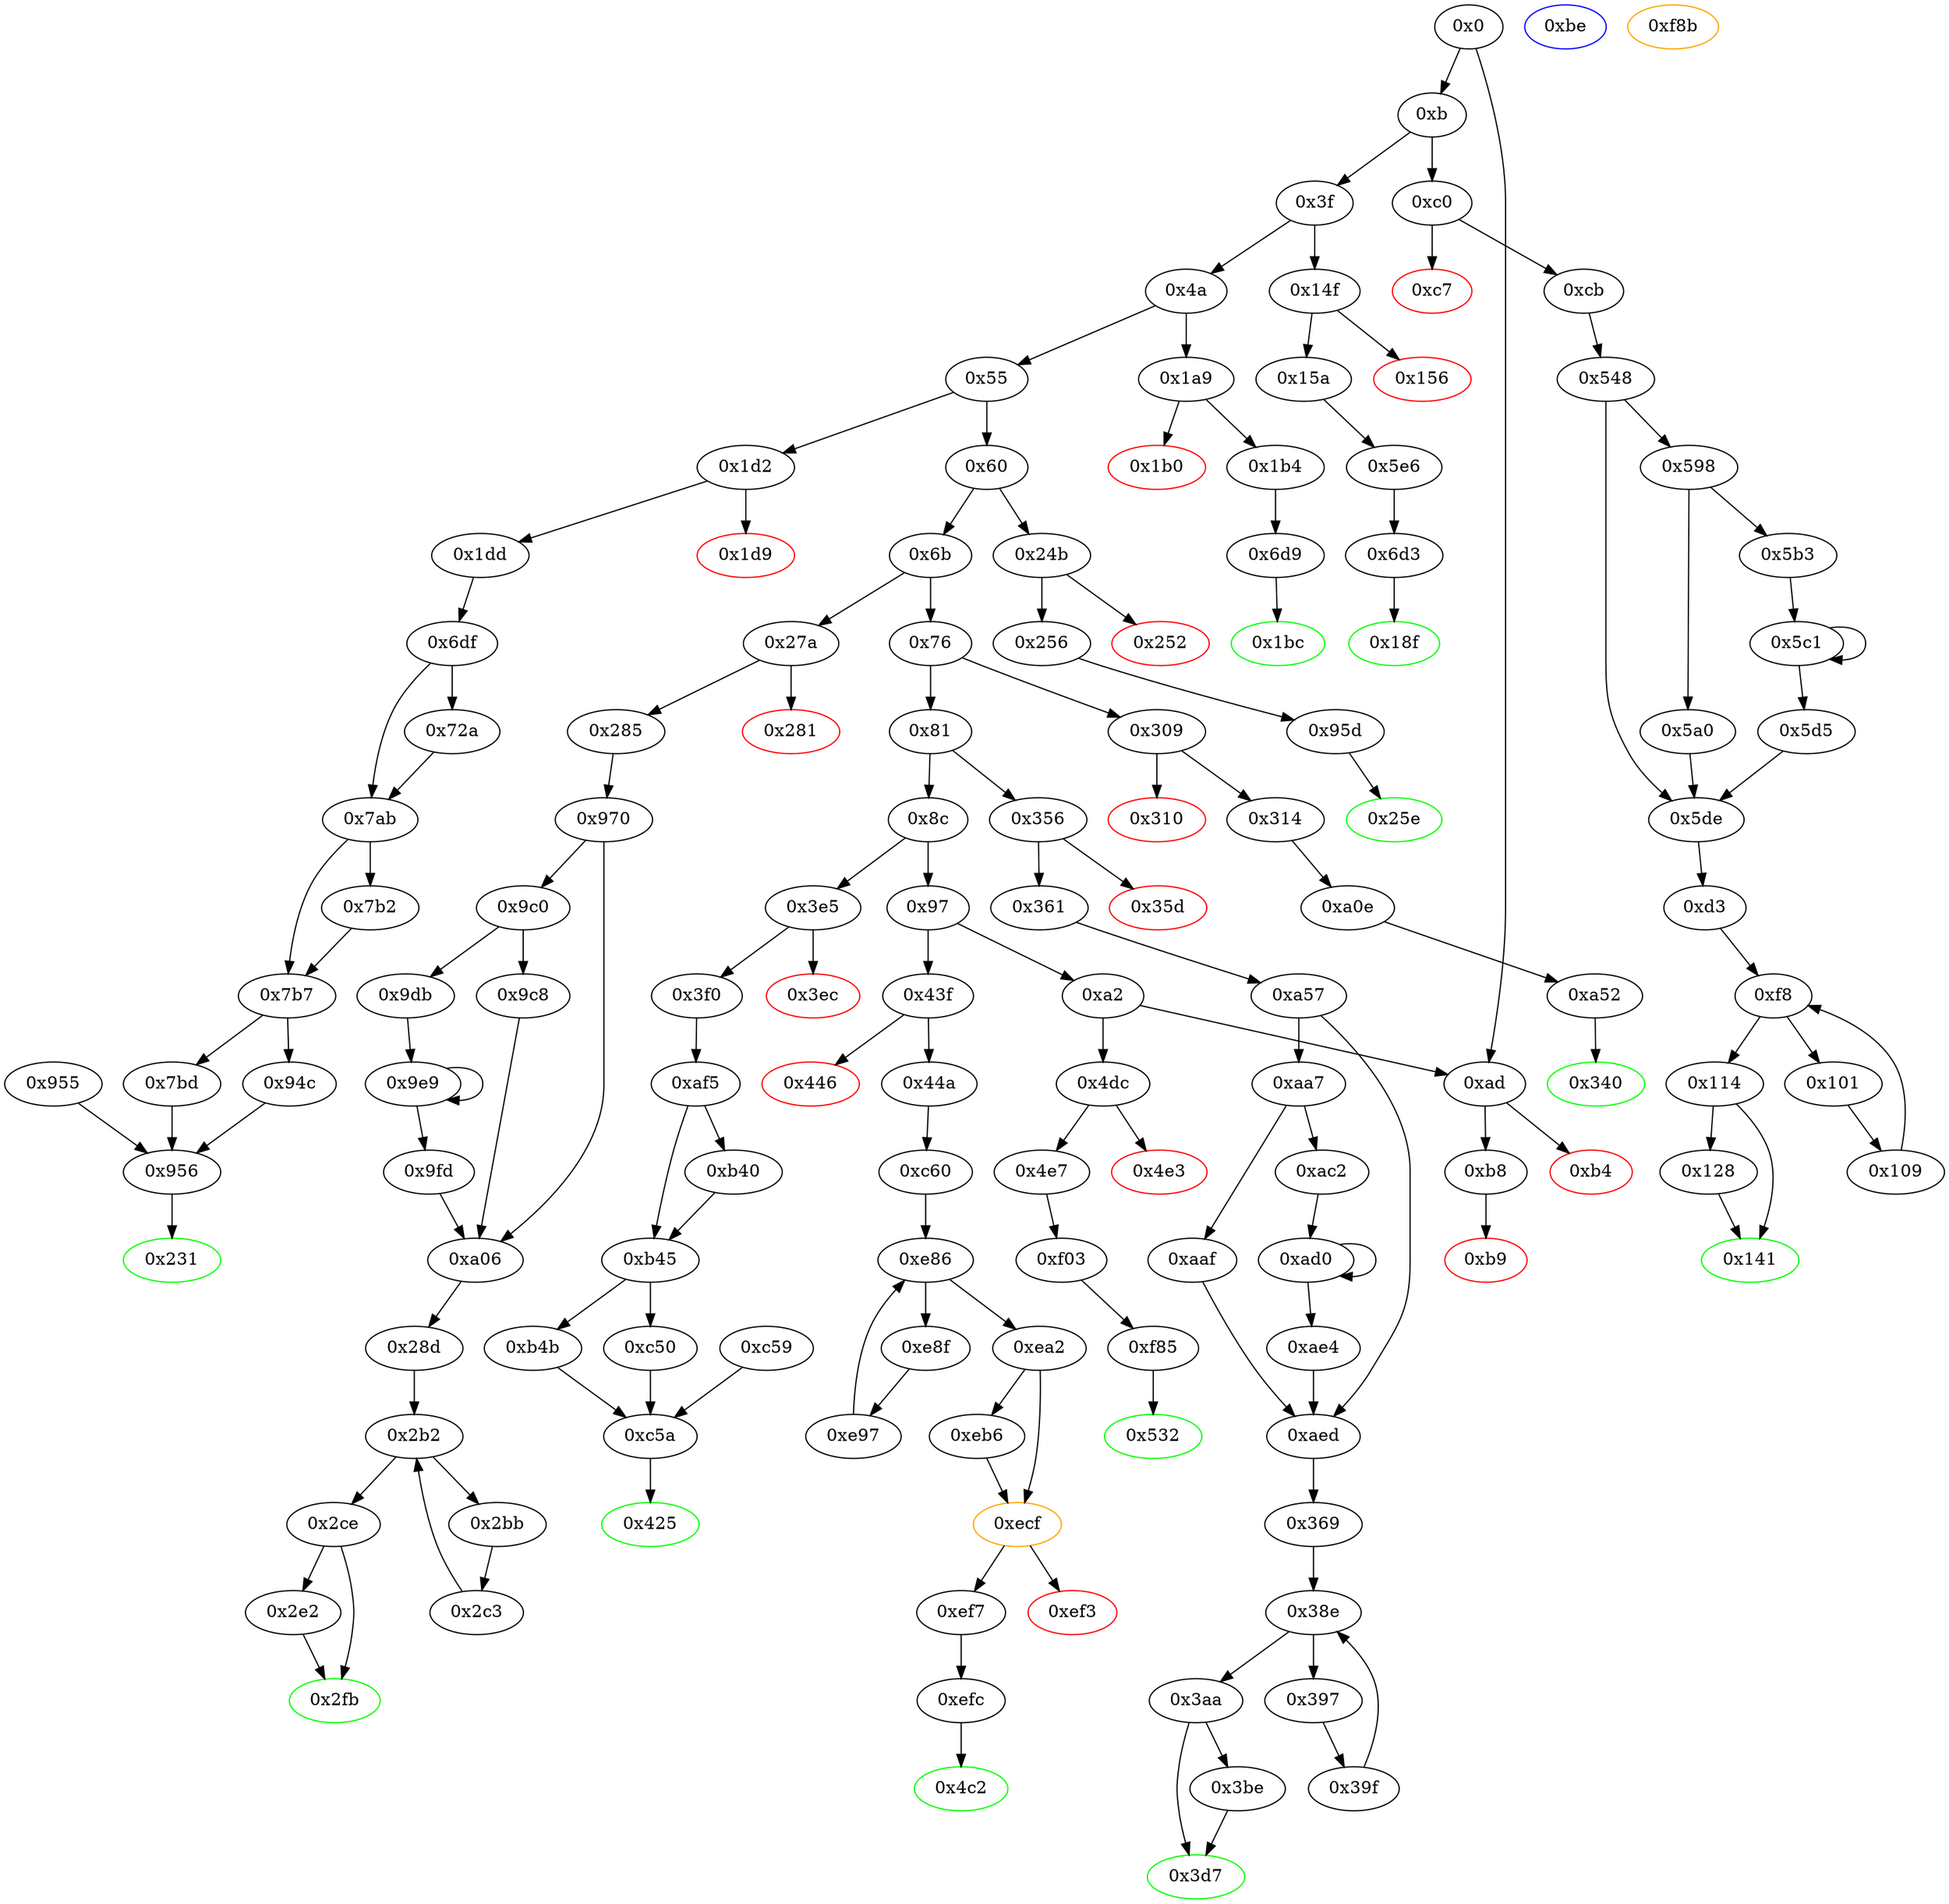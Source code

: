 digraph "" {
"0x4e3" [color=red, fillcolor=white, id="0x4e3", style=filled, tooltip="Block 0x4e3\n[0x4e3:0x4e6]\n---\nPredecessors: [0x4dc]\nSuccessors: []\n---\n0x4e3 PUSH1 0x0\n0x4e5 DUP1\n0x4e6 REVERT\n---\n0x4e3: V372 = 0x0\n0x4e6: REVERT 0x0 0x0\n---\nEntry stack: [V10]\nStack pops: 0\nStack additions: []\nExit stack: [V10]\n\nDef sites:\nV10: {0xb.0x33}\n"];
"0x310" [color=red, fillcolor=white, id="0x310", style=filled, tooltip="Block 0x310\n[0x310:0x313]\n---\nPredecessors: [0x309]\nSuccessors: []\n---\n0x310 PUSH1 0x0\n0x312 DUP1\n0x313 REVERT\n---\n0x310: V233 = 0x0\n0x313: REVERT 0x0 0x0\n---\nEntry stack: [V10]\nStack pops: 0\nStack additions: []\nExit stack: [V10]\n\nDef sites:\nV10: {0xb.0x33}\n"];
"0x0" [fillcolor=white, id="0x0", style=filled, tooltip="Block 0x0\n[0x0:0xa]\n---\nPredecessors: []\nSuccessors: [0xb, 0xad]\n---\n0x0 PUSH1 0x60\n0x2 PUSH1 0x40\n0x4 MSTORE\n0x5 CALLDATASIZE\n0x6 ISZERO\n0x7 PUSH2 0xad\n0xa JUMPI\n---\n0x0: V0 = 0x60\n0x2: V1 = 0x40\n0x4: M[0x40] = 0x60\n0x5: V2 = CALLDATASIZE\n0x6: V3 = ISZERO V2\n0x7: V4 = 0xad\n0xa: JUMPI 0xad V3\n---\nEntry stack: []\nStack pops: 0\nStack additions: []\nExit stack: []\n\nDef sites:\n"];
"0x425" [color=green, fillcolor=white, id="0x425", style=filled, tooltip="Block 0x425\n[0x425:0x43e]\n---\nPredecessors: [0xc5a]\nSuccessors: []\n---\n0x425 JUMPDEST\n0x426 PUSH1 0x40\n0x428 MLOAD\n0x429 DUP1\n0x42a DUP3\n0x42b ISZERO\n0x42c ISZERO\n0x42d ISZERO\n0x42e ISZERO\n0x42f DUP2\n0x430 MSTORE\n0x431 PUSH1 0x20\n0x433 ADD\n0x434 SWAP2\n0x435 POP\n0x436 POP\n0x437 PUSH1 0x40\n0x439 MLOAD\n0x43a DUP1\n0x43b SWAP2\n0x43c SUB\n0x43d SWAP1\n0x43e RETURN\n---\n0x425: JUMPDEST \n0x426: V311 = 0x40\n0x428: V312 = M[0x40]\n0x42b: V313 = ISZERO {0x0, 0x1}\n0x42c: V314 = ISZERO V313\n0x42d: V315 = ISZERO V314\n0x42e: V316 = ISZERO V315\n0x430: M[V312] = V316\n0x431: V317 = 0x20\n0x433: V318 = ADD 0x20 V312\n0x437: V319 = 0x40\n0x439: V320 = M[0x40]\n0x43c: V321 = SUB V318 V320\n0x43e: RETURN V320 V321\n---\nEntry stack: [V10, {0x0, 0x1}]\nStack pops: 1\nStack additions: []\nExit stack: [V10]\n\nDef sites:\nV10: {0xb.0x33}\n{0x0, 0x1}: {0xc50.0xc51, 0xb4b.0xc48}\n"];
"0x1bc" [color=green, fillcolor=white, id="0x1bc", style=filled, tooltip="Block 0x1bc\n[0x1bc:0x1d1]\n---\nPredecessors: [0x6d9]\nSuccessors: []\n---\n0x1bc JUMPDEST\n0x1bd PUSH1 0x40\n0x1bf MLOAD\n0x1c0 DUP1\n0x1c1 DUP3\n0x1c2 DUP2\n0x1c3 MSTORE\n0x1c4 PUSH1 0x20\n0x1c6 ADD\n0x1c7 SWAP2\n0x1c8 POP\n0x1c9 POP\n0x1ca PUSH1 0x40\n0x1cc MLOAD\n0x1cd DUP1\n0x1ce SWAP2\n0x1cf SUB\n0x1d0 SWAP1\n0x1d1 RETURN\n---\n0x1bc: JUMPDEST \n0x1bd: V128 = 0x40\n0x1bf: V129 = M[0x40]\n0x1c3: M[V129] = V497\n0x1c4: V130 = 0x20\n0x1c6: V131 = ADD 0x20 V129\n0x1ca: V132 = 0x40\n0x1cc: V133 = M[0x40]\n0x1cf: V134 = SUB V131 V133\n0x1d1: RETURN V133 V134\n---\nEntry stack: [V10, 0x1bc, V497]\nStack pops: 1\nStack additions: []\nExit stack: [V10, 0x1bc]\n\nDef sites:\nV10: {0xb.0x33}\n0x1bc: {0x1b4.0x1b5}\nV497: {0x6d9.0x6dc}\n"];
"0xac2" [fillcolor=white, id="0xac2", style=filled, tooltip="Block 0xac2\n[0xac2:0xacf]\n---\nPredecessors: [0xaa7]\nSuccessors: [0xad0]\n---\n0xac2 JUMPDEST\n0xac3 DUP3\n0xac4 ADD\n0xac5 SWAP2\n0xac6 SWAP1\n0xac7 PUSH1 0x0\n0xac9 MSTORE\n0xaca PUSH1 0x20\n0xacc PUSH1 0x0\n0xace SHA3\n0xacf SWAP1\n---\n0xac2: JUMPDEST \n0xac4: V752 = ADD V728 V739\n0xac7: V753 = 0x0\n0xac9: M[0x0] = 0x5\n0xaca: V754 = 0x20\n0xacc: V755 = 0x0\n0xace: V756 = SHA3 0x0 0x20\n---\nEntry stack: [V10, 0x369, V724, 0x5, V715, V728, 0x5, V739]\nStack pops: 3\nStack additions: [V752, V756, S2]\nExit stack: [V10, 0x369, V724, 0x5, V715, V752, V756, V728]\n\nDef sites:\nV10: {0xb.0x33}\n0x369: {0x361.0x362}\nV724: {0xa57.0xa7c}\n0x5: {0xa57.0xa58}\nV715: {0xa57.0xa6c}\nV728: {0xa57.0xa8c}\n0x5: {0xa57.0xa58}\nV739: {0xa57.0xaa0}\n"];
"0x72a" [fillcolor=white, id="0x72a", style=filled, tooltip="Block 0x72a\n[0x72a:0x7aa]\n---\nPredecessors: [0x6df]\nSuccessors: [0x7ab]\n---\n0x72a POP\n0x72b DUP2\n0x72c PUSH1 0x1\n0x72e PUSH1 0x0\n0x730 DUP7\n0x731 PUSH20 0xffffffffffffffffffffffffffffffffffffffff\n0x746 AND\n0x747 PUSH20 0xffffffffffffffffffffffffffffffffffffffff\n0x75c AND\n0x75d DUP2\n0x75e MSTORE\n0x75f PUSH1 0x20\n0x761 ADD\n0x762 SWAP1\n0x763 DUP2\n0x764 MSTORE\n0x765 PUSH1 0x20\n0x767 ADD\n0x768 PUSH1 0x0\n0x76a SHA3\n0x76b PUSH1 0x0\n0x76d CALLER\n0x76e PUSH20 0xffffffffffffffffffffffffffffffffffffffff\n0x783 AND\n0x784 PUSH20 0xffffffffffffffffffffffffffffffffffffffff\n0x799 AND\n0x79a DUP2\n0x79b MSTORE\n0x79c PUSH1 0x20\n0x79e ADD\n0x79f SWAP1\n0x7a0 DUP2\n0x7a1 MSTORE\n0x7a2 PUSH1 0x20\n0x7a4 ADD\n0x7a5 PUSH1 0x0\n0x7a7 SHA3\n0x7a8 SLOAD\n0x7a9 LT\n0x7aa ISZERO\n---\n0x72c: V515 = 0x1\n0x72e: V516 = 0x0\n0x731: V517 = 0xffffffffffffffffffffffffffffffffffffffff\n0x746: V518 = AND 0xffffffffffffffffffffffffffffffffffffffff V143\n0x747: V519 = 0xffffffffffffffffffffffffffffffffffffffff\n0x75c: V520 = AND 0xffffffffffffffffffffffffffffffffffffffff V518\n0x75e: M[0x0] = V520\n0x75f: V521 = 0x20\n0x761: V522 = ADD 0x20 0x0\n0x764: M[0x20] = 0x1\n0x765: V523 = 0x20\n0x767: V524 = ADD 0x20 0x20\n0x768: V525 = 0x0\n0x76a: V526 = SHA3 0x0 0x40\n0x76b: V527 = 0x0\n0x76d: V528 = CALLER\n0x76e: V529 = 0xffffffffffffffffffffffffffffffffffffffff\n0x783: V530 = AND 0xffffffffffffffffffffffffffffffffffffffff V528\n0x784: V531 = 0xffffffffffffffffffffffffffffffffffffffff\n0x799: V532 = AND 0xffffffffffffffffffffffffffffffffffffffff V530\n0x79b: M[0x0] = V532\n0x79c: V533 = 0x20\n0x79e: V534 = ADD 0x20 0x0\n0x7a1: M[0x20] = V526\n0x7a2: V535 = 0x20\n0x7a4: V536 = ADD 0x20 0x20\n0x7a5: V537 = 0x0\n0x7a7: V538 = SHA3 0x0 0x40\n0x7a8: V539 = S[V538]\n0x7a9: V540 = LT V539 V151\n0x7aa: V541 = ISZERO V540\n---\nEntry stack: [V10, 0x231, V143, V148, V151, 0x0, V512]\nStack pops: 5\nStack additions: [S4, S3, S2, S1, V541]\nExit stack: [V10, 0x231, V143, V148, V151, 0x0, V541]\n\nDef sites:\nV10: {0xb.0x33}\n0x231: {0x1dd.0x1de}\nV143: {0x1dd.0x1fb}\nV148: {0x1dd.0x21a}\nV151: {0x1dd.0x223}\n0x0: {0x6df.0x6e0}\nV512: {0x6df.0x723}\n"];
"0x76" [fillcolor=white, id="0x76", style=filled, tooltip="Block 0x76\n[0x76:0x80]\n---\nPredecessors: [0x6b]\nSuccessors: [0x81, 0x309]\n---\n0x76 DUP1\n0x77 PUSH4 0x70a08231\n0x7c EQ\n0x7d PUSH2 0x309\n0x80 JUMPI\n---\n0x77: V29 = 0x70a08231\n0x7c: V30 = EQ 0x70a08231 V10\n0x7d: V31 = 0x309\n0x80: JUMPI 0x309 V30\n---\nEntry stack: [V10]\nStack pops: 1\nStack additions: [S0]\nExit stack: [V10]\n\nDef sites:\nV10: {0xb.0x33}\n"];
"0xa0e" [fillcolor=white, id="0xa0e", style=filled, tooltip="Block 0xa0e\n[0xa0e:0xa51]\n---\nPredecessors: [0x314]\nSuccessors: [0xa52]\n---\n0xa0e JUMPDEST\n0xa0f PUSH1 0x0\n0xa11 DUP1\n0xa12 PUSH1 0x0\n0xa14 DUP4\n0xa15 PUSH20 0xffffffffffffffffffffffffffffffffffffffff\n0xa2a AND\n0xa2b PUSH20 0xffffffffffffffffffffffffffffffffffffffff\n0xa40 AND\n0xa41 DUP2\n0xa42 MSTORE\n0xa43 PUSH1 0x20\n0xa45 ADD\n0xa46 SWAP1\n0xa47 DUP2\n0xa48 MSTORE\n0xa49 PUSH1 0x20\n0xa4b ADD\n0xa4c PUSH1 0x0\n0xa4e SHA3\n0xa4f SLOAD\n0xa50 SWAP1\n0xa51 POP\n---\n0xa0e: JUMPDEST \n0xa0f: V691 = 0x0\n0xa12: V692 = 0x0\n0xa15: V693 = 0xffffffffffffffffffffffffffffffffffffffff\n0xa2a: V694 = AND 0xffffffffffffffffffffffffffffffffffffffff V238\n0xa2b: V695 = 0xffffffffffffffffffffffffffffffffffffffff\n0xa40: V696 = AND 0xffffffffffffffffffffffffffffffffffffffff V694\n0xa42: M[0x0] = V696\n0xa43: V697 = 0x20\n0xa45: V698 = ADD 0x20 0x0\n0xa48: M[0x20] = 0x0\n0xa49: V699 = 0x20\n0xa4b: V700 = ADD 0x20 0x20\n0xa4c: V701 = 0x0\n0xa4e: V702 = SHA3 0x0 0x40\n0xa4f: V703 = S[V702]\n---\nEntry stack: [V10, 0x340, V238]\nStack pops: 1\nStack additions: [S0, V703]\nExit stack: [V10, 0x340, V238, V703]\n\nDef sites:\nV10: {0xb.0x33}\n0x340: {0x314.0x315}\nV238: {0x314.0x332}\n"];
"0x5c1" [fillcolor=white, id="0x5c1", style=filled, tooltip="Block 0x5c1\n[0x5c1:0x5d4]\n---\nPredecessors: [0x5b3, 0x5c1]\nSuccessors: [0x5c1, 0x5d5]\n---\n0x5c1 JUMPDEST\n0x5c2 DUP2\n0x5c3 SLOAD\n0x5c4 DUP2\n0x5c5 MSTORE\n0x5c6 SWAP1\n0x5c7 PUSH1 0x1\n0x5c9 ADD\n0x5ca SWAP1\n0x5cb PUSH1 0x20\n0x5cd ADD\n0x5ce DUP1\n0x5cf DUP4\n0x5d0 GT\n0x5d1 PUSH2 0x5c1\n0x5d4 JUMPI\n---\n0x5c1: JUMPDEST \n0x5c3: V446 = S[S1]\n0x5c5: M[S0] = V446\n0x5c7: V447 = 0x1\n0x5c9: V448 = ADD 0x1 S1\n0x5cb: V449 = 0x20\n0x5cd: V450 = ADD 0x20 S0\n0x5d0: V451 = GT V441 V450\n0x5d1: V452 = 0x5c1\n0x5d4: JUMPI 0x5c1 V451\n---\nEntry stack: [V10, 0xd3, V413, 0x3, V404, V441, S1, S0]\nStack pops: 3\nStack additions: [S2, V448, V450]\nExit stack: [V10, 0xd3, V413, 0x3, V404, V441, V448, V450]\n\nDef sites:\nV10: {0xb.0x33}\n0xd3: {0xcb.0xcc}\nV413: {0x548.0x56d}\n0x3: {0x548.0x549}\nV404: {0x548.0x55d}\nV441: {0x5b3.0x5b5}\nS1: {0x5c1.0x5c9, 0x5b3.0x5bf}\nS0: {0x5c1.0x5cd, 0x548.0x57d}\n"];
"0x27a" [fillcolor=white, id="0x27a", style=filled, tooltip="Block 0x27a\n[0x27a:0x280]\n---\nPredecessors: [0x6b]\nSuccessors: [0x281, 0x285]\n---\n0x27a JUMPDEST\n0x27b CALLVALUE\n0x27c ISZERO\n0x27d PUSH2 0x285\n0x280 JUMPI\n---\n0x27a: JUMPDEST \n0x27b: V183 = CALLVALUE\n0x27c: V184 = ISZERO V183\n0x27d: V185 = 0x285\n0x280: JUMPI 0x285 V184\n---\nEntry stack: [V10]\nStack pops: 0\nStack additions: []\nExit stack: [V10]\n\nDef sites:\nV10: {0xb.0x33}\n"];
"0x114" [fillcolor=white, id="0x114", style=filled, tooltip="Block 0x114\n[0x114:0x127]\n---\nPredecessors: [0xf8]\nSuccessors: [0x128, 0x141]\n---\n0x114 JUMPDEST\n0x115 POP\n0x116 POP\n0x117 POP\n0x118 POP\n0x119 SWAP1\n0x11a POP\n0x11b SWAP1\n0x11c DUP2\n0x11d ADD\n0x11e SWAP1\n0x11f PUSH1 0x1f\n0x121 AND\n0x122 DUP1\n0x123 ISZERO\n0x124 PUSH2 0x141\n0x127 JUMPI\n---\n0x114: JUMPDEST \n0x11d: V76 = ADD V63 V62\n0x11f: V77 = 0x1f\n0x121: V78 = AND 0x1f V63\n0x123: V79 = ISZERO V78\n0x124: V80 = 0x141\n0x127: JUMPI 0x141 V79\n---\nEntry stack: [V10, 0xd3, V413, V56, V56, V62, V65, V63, V63, V62, V65, S0]\nStack pops: 7\nStack additions: [V76, V78]\nExit stack: [V10, 0xd3, V413, V56, V56, V76, V78]\n\nDef sites:\nV10: {0xb.0x33}\n0xd3: {0xcb.0xcc}\nV413: {0x548.0x56d}\nV56: {0xd3.0xd6}\nV56: {0xd3.0xd6}\nV62: {0xd3.0xe9}\nV65: {0xd3.0xf1}\nV63: {0xd3.0xed}\nV63: {0xd3.0xed}\nV62: {0xd3.0xe9}\nV65: {0xd3.0xf1}\nS0: {0x109.0x10d, 0xd3.0xf6}\n"];
"0xb4" [color=red, fillcolor=white, id="0xb4", style=filled, tooltip="Block 0xb4\n[0xb4:0xb7]\n---\nPredecessors: [0xad]\nSuccessors: []\n---\n0xb4 PUSH1 0x0\n0xb6 DUP1\n0xb7 REVERT\n---\n0xb4: V47 = 0x0\n0xb7: REVERT 0x0 0x0\n---\nEntry stack: [V10]\nStack pops: 0\nStack additions: []\nExit stack: [V10]\n\nDef sites:\nV10: {0xb.0x33}\n"];
"0x3d7" [color=green, fillcolor=white, id="0x3d7", style=filled, tooltip="Block 0x3d7\n[0x3d7:0x3e4]\n---\nPredecessors: [0x3aa, 0x3be]\nSuccessors: []\n---\n0x3d7 JUMPDEST\n0x3d8 POP\n0x3d9 SWAP3\n0x3da POP\n0x3db POP\n0x3dc POP\n0x3dd PUSH1 0x40\n0x3df MLOAD\n0x3e0 DUP1\n0x3e1 SWAP2\n0x3e2 SUB\n0x3e3 SWAP1\n0x3e4 RETURN\n---\n0x3d7: JUMPDEST \n0x3dd: V293 = 0x40\n0x3df: V294 = M[0x40]\n0x3e2: V295 = SUB S1 V294\n0x3e4: RETURN V294 V295\n---\nEntry stack: [V10, 0x369, V724, V256, V256, S1, V278]\nStack pops: 5\nStack additions: []\nExit stack: [V10, 0x369]\n\nDef sites:\nV10: {0xb.0x33}\n0x369: {0x361.0x362}\nV724: {0xa57.0xa7c}\nV256: {0x369.0x36c}\nV256: {0x369.0x36c}\nS1: {0x3aa.0x3b3, 0x3be.0x3d4}\nV278: {0x3aa.0x3b7}\n"];
"0x18f" [color=green, fillcolor=white, id="0x18f", style=filled, tooltip="Block 0x18f\n[0x18f:0x1a8]\n---\nPredecessors: [0x6d3]\nSuccessors: []\n---\n0x18f JUMPDEST\n0x190 PUSH1 0x40\n0x192 MLOAD\n0x193 DUP1\n0x194 DUP3\n0x195 ISZERO\n0x196 ISZERO\n0x197 ISZERO\n0x198 ISZERO\n0x199 DUP2\n0x19a MSTORE\n0x19b PUSH1 0x20\n0x19d ADD\n0x19e SWAP2\n0x19f POP\n0x1a0 POP\n0x1a1 PUSH1 0x40\n0x1a3 MLOAD\n0x1a4 DUP1\n0x1a5 SWAP2\n0x1a6 SUB\n0x1a7 SWAP1\n0x1a8 RETURN\n---\n0x18f: JUMPDEST \n0x190: V111 = 0x40\n0x192: V112 = M[0x40]\n0x195: V113 = ISZERO 0x1\n0x196: V114 = ISZERO 0x0\n0x197: V115 = ISZERO 0x1\n0x198: V116 = ISZERO 0x0\n0x19a: M[V112] = 0x1\n0x19b: V117 = 0x20\n0x19d: V118 = ADD 0x20 V112\n0x1a1: V119 = 0x40\n0x1a3: V120 = M[0x40]\n0x1a6: V121 = SUB V118 V120\n0x1a8: RETURN V120 V121\n---\nEntry stack: [V10, 0x1]\nStack pops: 1\nStack additions: []\nExit stack: [V10]\n\nDef sites:\nV10: {0xb.0x33}\n0x1: {0x5e6.0x6cf}\n"];
"0x9c0" [fillcolor=white, id="0x9c0", style=filled, tooltip="Block 0x9c0\n[0x9c0:0x9c7]\n---\nPredecessors: [0x970]\nSuccessors: [0x9c8, 0x9db]\n---\n0x9c0 DUP1\n0x9c1 PUSH1 0x1f\n0x9c3 LT\n0x9c4 PUSH2 0x9db\n0x9c7 JUMPI\n---\n0x9c1: V665 = 0x1f\n0x9c3: V666 = LT 0x1f V662\n0x9c4: V667 = 0x9db\n0x9c7: JUMPI 0x9db V666\n---\nEntry stack: [V10, 0x28d, V647, 0x6, V638, V651, 0x6, V662]\nStack pops: 1\nStack additions: [S0]\nExit stack: [V10, 0x28d, V647, 0x6, V638, V651, 0x6, V662]\n\nDef sites:\nV10: {0xb.0x33}\n0x28d: {0x285.0x286}\nV647: {0x970.0x995}\n0x6: {0x970.0x971}\nV638: {0x970.0x985}\nV651: {0x970.0x9a5}\n0x6: {0x970.0x971}\nV662: {0x970.0x9b9}\n"];
"0x109" [fillcolor=white, id="0x109", style=filled, tooltip="Block 0x109\n[0x109:0x113]\n---\nPredecessors: [0x101]\nSuccessors: [0xf8]\n---\n0x109 JUMPDEST\n0x10a PUSH1 0x20\n0x10c DUP2\n0x10d ADD\n0x10e SWAP1\n0x10f POP\n0x110 PUSH2 0xf8\n0x113 JUMP\n---\n0x109: JUMPDEST \n0x10a: V73 = 0x20\n0x10d: V74 = ADD S0 0x20\n0x110: V75 = 0xf8\n0x113: JUMP 0xf8\n---\nEntry stack: [V10, 0xd3, V413, V56, V56, V62, V65, V63, V63, V62, V65, S0]\nStack pops: 1\nStack additions: [V74]\nExit stack: [V10, 0xd3, V413, V56, V56, V62, V65, V63, V63, V62, V65, V74]\n\nDef sites:\nV10: {0xb.0x33}\n0xd3: {0xcb.0xcc}\nV413: {0x548.0x56d}\nV56: {0xd3.0xd6}\nV56: {0xd3.0xd6}\nV62: {0xd3.0xe9}\nV65: {0xd3.0xf1}\nV63: {0xd3.0xed}\nV63: {0xd3.0xed}\nV62: {0xd3.0xe9}\nV65: {0xd3.0xf1}\nS0: {0x109.0x10d, 0xd3.0xf6}\n"];
"0xa57" [fillcolor=white, id="0xa57", style=filled, tooltip="Block 0xa57\n[0xa57:0xaa6]\n---\nPredecessors: [0x361]\nSuccessors: [0xaa7, 0xaed]\n---\n0xa57 JUMPDEST\n0xa58 PUSH1 0x5\n0xa5a DUP1\n0xa5b SLOAD\n0xa5c PUSH1 0x1\n0xa5e DUP2\n0xa5f PUSH1 0x1\n0xa61 AND\n0xa62 ISZERO\n0xa63 PUSH2 0x100\n0xa66 MUL\n0xa67 SUB\n0xa68 AND\n0xa69 PUSH1 0x2\n0xa6b SWAP1\n0xa6c DIV\n0xa6d DUP1\n0xa6e PUSH1 0x1f\n0xa70 ADD\n0xa71 PUSH1 0x20\n0xa73 DUP1\n0xa74 SWAP2\n0xa75 DIV\n0xa76 MUL\n0xa77 PUSH1 0x20\n0xa79 ADD\n0xa7a PUSH1 0x40\n0xa7c MLOAD\n0xa7d SWAP1\n0xa7e DUP2\n0xa7f ADD\n0xa80 PUSH1 0x40\n0xa82 MSTORE\n0xa83 DUP1\n0xa84 SWAP3\n0xa85 SWAP2\n0xa86 SWAP1\n0xa87 DUP2\n0xa88 DUP2\n0xa89 MSTORE\n0xa8a PUSH1 0x20\n0xa8c ADD\n0xa8d DUP3\n0xa8e DUP1\n0xa8f SLOAD\n0xa90 PUSH1 0x1\n0xa92 DUP2\n0xa93 PUSH1 0x1\n0xa95 AND\n0xa96 ISZERO\n0xa97 PUSH2 0x100\n0xa9a MUL\n0xa9b SUB\n0xa9c AND\n0xa9d PUSH1 0x2\n0xa9f SWAP1\n0xaa0 DIV\n0xaa1 DUP1\n0xaa2 ISZERO\n0xaa3 PUSH2 0xaed\n0xaa6 JUMPI\n---\n0xa57: JUMPDEST \n0xa58: V704 = 0x5\n0xa5b: V705 = S[0x5]\n0xa5c: V706 = 0x1\n0xa5f: V707 = 0x1\n0xa61: V708 = AND 0x1 V705\n0xa62: V709 = ISZERO V708\n0xa63: V710 = 0x100\n0xa66: V711 = MUL 0x100 V709\n0xa67: V712 = SUB V711 0x1\n0xa68: V713 = AND V712 V705\n0xa69: V714 = 0x2\n0xa6c: V715 = DIV V713 0x2\n0xa6e: V716 = 0x1f\n0xa70: V717 = ADD 0x1f V715\n0xa71: V718 = 0x20\n0xa75: V719 = DIV V717 0x20\n0xa76: V720 = MUL V719 0x20\n0xa77: V721 = 0x20\n0xa79: V722 = ADD 0x20 V720\n0xa7a: V723 = 0x40\n0xa7c: V724 = M[0x40]\n0xa7f: V725 = ADD V724 V722\n0xa80: V726 = 0x40\n0xa82: M[0x40] = V725\n0xa89: M[V724] = V715\n0xa8a: V727 = 0x20\n0xa8c: V728 = ADD 0x20 V724\n0xa8f: V729 = S[0x5]\n0xa90: V730 = 0x1\n0xa93: V731 = 0x1\n0xa95: V732 = AND 0x1 V729\n0xa96: V733 = ISZERO V732\n0xa97: V734 = 0x100\n0xa9a: V735 = MUL 0x100 V733\n0xa9b: V736 = SUB V735 0x1\n0xa9c: V737 = AND V736 V729\n0xa9d: V738 = 0x2\n0xaa0: V739 = DIV V737 0x2\n0xaa2: V740 = ISZERO V739\n0xaa3: V741 = 0xaed\n0xaa6: JUMPI 0xaed V740\n---\nEntry stack: [V10, 0x369]\nStack pops: 0\nStack additions: [V724, 0x5, V715, V728, 0x5, V739]\nExit stack: [V10, 0x369, V724, 0x5, V715, V728, 0x5, V739]\n\nDef sites:\nV10: {0xb.0x33}\n0x369: {0x361.0x362}\n"];
"0xc0" [fillcolor=white, id="0xc0", style=filled, tooltip="Block 0xc0\n[0xc0:0xc6]\n---\nPredecessors: [0xb]\nSuccessors: [0xc7, 0xcb]\n---\n0xc0 JUMPDEST\n0xc1 CALLVALUE\n0xc2 ISZERO\n0xc3 PUSH2 0xcb\n0xc6 JUMPI\n---\n0xc0: JUMPDEST \n0xc1: V49 = CALLVALUE\n0xc2: V50 = ISZERO V49\n0xc3: V51 = 0xcb\n0xc6: JUMPI 0xcb V50\n---\nEntry stack: [V10]\nStack pops: 0\nStack additions: []\nExit stack: [V10]\n\nDef sites:\nV10: {0xb.0x33}\n"];
"0x369" [fillcolor=white, id="0x369", style=filled, tooltip="Block 0x369\n[0x369:0x38d]\n---\nPredecessors: [0xaed]\nSuccessors: [0x38e]\n---\n0x369 JUMPDEST\n0x36a PUSH1 0x40\n0x36c MLOAD\n0x36d DUP1\n0x36e DUP1\n0x36f PUSH1 0x20\n0x371 ADD\n0x372 DUP3\n0x373 DUP2\n0x374 SUB\n0x375 DUP3\n0x376 MSTORE\n0x377 DUP4\n0x378 DUP2\n0x379 DUP2\n0x37a MLOAD\n0x37b DUP2\n0x37c MSTORE\n0x37d PUSH1 0x20\n0x37f ADD\n0x380 SWAP2\n0x381 POP\n0x382 DUP1\n0x383 MLOAD\n0x384 SWAP1\n0x385 PUSH1 0x20\n0x387 ADD\n0x388 SWAP1\n0x389 DUP1\n0x38a DUP4\n0x38b DUP4\n0x38c PUSH1 0x0\n---\n0x369: JUMPDEST \n0x36a: V255 = 0x40\n0x36c: V256 = M[0x40]\n0x36f: V257 = 0x20\n0x371: V258 = ADD 0x20 V256\n0x374: V259 = SUB V258 V256\n0x376: M[V256] = V259\n0x37a: V260 = M[V724]\n0x37c: M[V258] = V260\n0x37d: V261 = 0x20\n0x37f: V262 = ADD 0x20 V258\n0x383: V263 = M[V724]\n0x385: V264 = 0x20\n0x387: V265 = ADD 0x20 V724\n0x38c: V266 = 0x0\n---\nEntry stack: [V10, 0x369, V724]\nStack pops: 1\nStack additions: [S0, V256, V256, V262, V265, V263, V263, V262, V265, 0x0]\nExit stack: [V10, 0x369, V724, V256, V256, V262, V265, V263, V263, V262, V265, 0x0]\n\nDef sites:\nV10: {0xb.0x33}\n0x369: {0x361.0x362}\nV724: {0xa57.0xa7c}\n"];
"0x4dc" [fillcolor=white, id="0x4dc", style=filled, tooltip="Block 0x4dc\n[0x4dc:0x4e2]\n---\nPredecessors: [0xa2]\nSuccessors: [0x4e3, 0x4e7]\n---\n0x4dc JUMPDEST\n0x4dd CALLVALUE\n0x4de ISZERO\n0x4df PUSH2 0x4e7\n0x4e2 JUMPI\n---\n0x4dc: JUMPDEST \n0x4dd: V369 = CALLVALUE\n0x4de: V370 = ISZERO V369\n0x4df: V371 = 0x4e7\n0x4e2: JUMPI 0x4e7 V370\n---\nEntry stack: [V10]\nStack pops: 0\nStack additions: []\nExit stack: [V10]\n\nDef sites:\nV10: {0xb.0x33}\n"];
"0xe86" [fillcolor=white, id="0xe86", style=filled, tooltip="Block 0xe86\n[0xe86:0xe8e]\n---\nPredecessors: [0xc60, 0xe97]\nSuccessors: [0xe8f, 0xea2]\n---\n0xe86 JUMPDEST\n0xe87 DUP4\n0xe88 DUP2\n0xe89 LT\n0xe8a ISZERO\n0xe8b PUSH2 0xea2\n0xe8e JUMPI\n---\n0xe86: JUMPDEST \n0xe89: V918 = LT S0 V914\n0xe8a: V919 = ISZERO V918\n0xe8b: V920 = 0xea2\n0xe8e: JUMPI 0xea2 V919\n---\nEntry stack: [V10, 0x4c2, V330, V333, V351, 0x0, V875, V889, V890, V333, V891, V351, V899, V913, V916, V914, V914, V913, V916, S0]\nStack pops: 4\nStack additions: [S3, S2, S1, S0]\nExit stack: [V10, 0x4c2, V330, V333, V351, 0x0, V875, V889, V890, V333, V891, V351, V899, V913, V916, V914, V914, V913, V916, S0]\n\nDef sites:\nV10: {0xb.0x33}\n0x4c2: {0x44a.0x44b}\nV330: {0x44a.0x468}\nV333: {0x44a.0x471}\nV351: {0x44a.0x499}\n0x0: {0xc60.0xc61}\nV875: {0xc60.0xd5f}\nV889: {0xc60.0xddb}\nV890: {0xc60.0xddc}\nV333: {0x44a.0x471}\nV891: {0xc60.0xdde}\nV351: {0x44a.0x499}\nV899: {0xc60.0xe0d}\nV913: {0xc60.0xe78}\nV916: {0xc60.0xe7f}\nV914: {0xc60.0xe7b}\nV914: {0xc60.0xe7b}\nV913: {0xc60.0xe78}\nV916: {0xc60.0xe7f}\nS0: {0xc60.0xe84, 0xe97.0xe9b}\n"];
"0x955" [fillcolor=white, id="0x955", style=filled, tooltip="Block 0x955\n[0x955:0x955]\n---\nPredecessors: []\nSuccessors: [0x956]\n---\n0x955 JUMPDEST\n---\n0x955: JUMPDEST \n---\nEntry stack: []\nStack pops: 0\nStack additions: []\nExit stack: []\n\nDef sites:\n"];
"0x39f" [fillcolor=white, id="0x39f", style=filled, tooltip="Block 0x39f\n[0x39f:0x3a9]\n---\nPredecessors: [0x397]\nSuccessors: [0x38e]\n---\n0x39f JUMPDEST\n0x3a0 PUSH1 0x20\n0x3a2 DUP2\n0x3a3 ADD\n0x3a4 SWAP1\n0x3a5 POP\n0x3a6 PUSH2 0x38e\n0x3a9 JUMP\n---\n0x39f: JUMPDEST \n0x3a0: V273 = 0x20\n0x3a3: V274 = ADD S0 0x20\n0x3a6: V275 = 0x38e\n0x3a9: JUMP 0x38e\n---\nEntry stack: [V10, 0x369, V724, V256, V256, V262, V265, V263, V263, V262, V265, S0]\nStack pops: 1\nStack additions: [V274]\nExit stack: [V10, 0x369, V724, V256, V256, V262, V265, V263, V263, V262, V265, V274]\n\nDef sites:\nV10: {0xb.0x33}\n0x369: {0x361.0x362}\nV724: {0xa57.0xa7c}\nV256: {0x369.0x36c}\nV256: {0x369.0x36c}\nV262: {0x369.0x37f}\nV265: {0x369.0x387}\nV263: {0x369.0x383}\nV263: {0x369.0x383}\nV262: {0x369.0x37f}\nV265: {0x369.0x387}\nS0: {0x369.0x38c, 0x39f.0x3a3}\n"];
"0x956" [fillcolor=white, id="0x956", style=filled, tooltip="Block 0x956\n[0x956:0x95c]\n---\nPredecessors: [0x7bd, 0x94c, 0x955]\nSuccessors: [0x231]\n---\n0x956 JUMPDEST\n0x957 SWAP4\n0x958 SWAP3\n0x959 POP\n0x95a POP\n0x95b POP\n0x95c JUMP\n---\n0x956: JUMPDEST \n0x95c: JUMP 0x231\n---\nEntry stack: [V10, 0x231, V143, V148, V151, {0x0, 0x1}]\nStack pops: 5\nStack additions: [S0]\nExit stack: [V10, {0x0, 0x1}]\n\nDef sites:\nV10: {0xb.0x33}\n0x231: {0x1dd.0x1de}\nV143: {0x1dd.0x1fb}\nV148: {0x1dd.0x21a}\nV151: {0x1dd.0x223}\n{0x0, 0x1}: {0x7bd.0x944, 0x94c.0x94d}\n"];
"0x7bd" [fillcolor=white, id="0x7bd", style=filled, tooltip="Block 0x7bd\n[0x7bd:0x94b]\n---\nPredecessors: [0x7b7]\nSuccessors: [0x956]\n---\n0x7bd DUP2\n0x7be PUSH1 0x0\n0x7c0 DUP1\n0x7c1 DUP6\n0x7c2 PUSH20 0xffffffffffffffffffffffffffffffffffffffff\n0x7d7 AND\n0x7d8 PUSH20 0xffffffffffffffffffffffffffffffffffffffff\n0x7ed AND\n0x7ee DUP2\n0x7ef MSTORE\n0x7f0 PUSH1 0x20\n0x7f2 ADD\n0x7f3 SWAP1\n0x7f4 DUP2\n0x7f5 MSTORE\n0x7f6 PUSH1 0x20\n0x7f8 ADD\n0x7f9 PUSH1 0x0\n0x7fb SHA3\n0x7fc PUSH1 0x0\n0x7fe DUP3\n0x7ff DUP3\n0x800 SLOAD\n0x801 ADD\n0x802 SWAP3\n0x803 POP\n0x804 POP\n0x805 DUP2\n0x806 SWAP1\n0x807 SSTORE\n0x808 POP\n0x809 DUP2\n0x80a PUSH1 0x0\n0x80c DUP1\n0x80d DUP7\n0x80e PUSH20 0xffffffffffffffffffffffffffffffffffffffff\n0x823 AND\n0x824 PUSH20 0xffffffffffffffffffffffffffffffffffffffff\n0x839 AND\n0x83a DUP2\n0x83b MSTORE\n0x83c PUSH1 0x20\n0x83e ADD\n0x83f SWAP1\n0x840 DUP2\n0x841 MSTORE\n0x842 PUSH1 0x20\n0x844 ADD\n0x845 PUSH1 0x0\n0x847 SHA3\n0x848 PUSH1 0x0\n0x84a DUP3\n0x84b DUP3\n0x84c SLOAD\n0x84d SUB\n0x84e SWAP3\n0x84f POP\n0x850 POP\n0x851 DUP2\n0x852 SWAP1\n0x853 SSTORE\n0x854 POP\n0x855 DUP2\n0x856 PUSH1 0x1\n0x858 PUSH1 0x0\n0x85a DUP7\n0x85b PUSH20 0xffffffffffffffffffffffffffffffffffffffff\n0x870 AND\n0x871 PUSH20 0xffffffffffffffffffffffffffffffffffffffff\n0x886 AND\n0x887 DUP2\n0x888 MSTORE\n0x889 PUSH1 0x20\n0x88b ADD\n0x88c SWAP1\n0x88d DUP2\n0x88e MSTORE\n0x88f PUSH1 0x20\n0x891 ADD\n0x892 PUSH1 0x0\n0x894 SHA3\n0x895 PUSH1 0x0\n0x897 CALLER\n0x898 PUSH20 0xffffffffffffffffffffffffffffffffffffffff\n0x8ad AND\n0x8ae PUSH20 0xffffffffffffffffffffffffffffffffffffffff\n0x8c3 AND\n0x8c4 DUP2\n0x8c5 MSTORE\n0x8c6 PUSH1 0x20\n0x8c8 ADD\n0x8c9 SWAP1\n0x8ca DUP2\n0x8cb MSTORE\n0x8cc PUSH1 0x20\n0x8ce ADD\n0x8cf PUSH1 0x0\n0x8d1 SHA3\n0x8d2 PUSH1 0x0\n0x8d4 DUP3\n0x8d5 DUP3\n0x8d6 SLOAD\n0x8d7 SUB\n0x8d8 SWAP3\n0x8d9 POP\n0x8da POP\n0x8db DUP2\n0x8dc SWAP1\n0x8dd SSTORE\n0x8de POP\n0x8df DUP3\n0x8e0 PUSH20 0xffffffffffffffffffffffffffffffffffffffff\n0x8f5 AND\n0x8f6 DUP5\n0x8f7 PUSH20 0xffffffffffffffffffffffffffffffffffffffff\n0x90c AND\n0x90d PUSH32 0xddf252ad1be2c89b69c2b068fc378daa952ba7f163c4a11628f55a4df523b3ef\n0x92e DUP5\n0x92f PUSH1 0x40\n0x931 MLOAD\n0x932 DUP1\n0x933 DUP3\n0x934 DUP2\n0x935 MSTORE\n0x936 PUSH1 0x20\n0x938 ADD\n0x939 SWAP2\n0x93a POP\n0x93b POP\n0x93c PUSH1 0x40\n0x93e MLOAD\n0x93f DUP1\n0x940 SWAP2\n0x941 SUB\n0x942 SWAP1\n0x943 LOG3\n0x944 PUSH1 0x1\n0x946 SWAP1\n0x947 POP\n0x948 PUSH2 0x956\n0x94b JUMP\n---\n0x7be: V548 = 0x0\n0x7c2: V549 = 0xffffffffffffffffffffffffffffffffffffffff\n0x7d7: V550 = AND 0xffffffffffffffffffffffffffffffffffffffff V148\n0x7d8: V551 = 0xffffffffffffffffffffffffffffffffffffffff\n0x7ed: V552 = AND 0xffffffffffffffffffffffffffffffffffffffff V550\n0x7ef: M[0x0] = V552\n0x7f0: V553 = 0x20\n0x7f2: V554 = ADD 0x20 0x0\n0x7f5: M[0x20] = 0x0\n0x7f6: V555 = 0x20\n0x7f8: V556 = ADD 0x20 0x20\n0x7f9: V557 = 0x0\n0x7fb: V558 = SHA3 0x0 0x40\n0x7fc: V559 = 0x0\n0x800: V560 = S[V558]\n0x801: V561 = ADD V560 V151\n0x807: S[V558] = V561\n0x80a: V562 = 0x0\n0x80e: V563 = 0xffffffffffffffffffffffffffffffffffffffff\n0x823: V564 = AND 0xffffffffffffffffffffffffffffffffffffffff V143\n0x824: V565 = 0xffffffffffffffffffffffffffffffffffffffff\n0x839: V566 = AND 0xffffffffffffffffffffffffffffffffffffffff V564\n0x83b: M[0x0] = V566\n0x83c: V567 = 0x20\n0x83e: V568 = ADD 0x20 0x0\n0x841: M[0x20] = 0x0\n0x842: V569 = 0x20\n0x844: V570 = ADD 0x20 0x20\n0x845: V571 = 0x0\n0x847: V572 = SHA3 0x0 0x40\n0x848: V573 = 0x0\n0x84c: V574 = S[V572]\n0x84d: V575 = SUB V574 V151\n0x853: S[V572] = V575\n0x856: V576 = 0x1\n0x858: V577 = 0x0\n0x85b: V578 = 0xffffffffffffffffffffffffffffffffffffffff\n0x870: V579 = AND 0xffffffffffffffffffffffffffffffffffffffff V143\n0x871: V580 = 0xffffffffffffffffffffffffffffffffffffffff\n0x886: V581 = AND 0xffffffffffffffffffffffffffffffffffffffff V579\n0x888: M[0x0] = V581\n0x889: V582 = 0x20\n0x88b: V583 = ADD 0x20 0x0\n0x88e: M[0x20] = 0x1\n0x88f: V584 = 0x20\n0x891: V585 = ADD 0x20 0x20\n0x892: V586 = 0x0\n0x894: V587 = SHA3 0x0 0x40\n0x895: V588 = 0x0\n0x897: V589 = CALLER\n0x898: V590 = 0xffffffffffffffffffffffffffffffffffffffff\n0x8ad: V591 = AND 0xffffffffffffffffffffffffffffffffffffffff V589\n0x8ae: V592 = 0xffffffffffffffffffffffffffffffffffffffff\n0x8c3: V593 = AND 0xffffffffffffffffffffffffffffffffffffffff V591\n0x8c5: M[0x0] = V593\n0x8c6: V594 = 0x20\n0x8c8: V595 = ADD 0x20 0x0\n0x8cb: M[0x20] = V587\n0x8cc: V596 = 0x20\n0x8ce: V597 = ADD 0x20 0x20\n0x8cf: V598 = 0x0\n0x8d1: V599 = SHA3 0x0 0x40\n0x8d2: V600 = 0x0\n0x8d6: V601 = S[V599]\n0x8d7: V602 = SUB V601 V151\n0x8dd: S[V599] = V602\n0x8e0: V603 = 0xffffffffffffffffffffffffffffffffffffffff\n0x8f5: V604 = AND 0xffffffffffffffffffffffffffffffffffffffff V148\n0x8f7: V605 = 0xffffffffffffffffffffffffffffffffffffffff\n0x90c: V606 = AND 0xffffffffffffffffffffffffffffffffffffffff V143\n0x90d: V607 = 0xddf252ad1be2c89b69c2b068fc378daa952ba7f163c4a11628f55a4df523b3ef\n0x92f: V608 = 0x40\n0x931: V609 = M[0x40]\n0x935: M[V609] = V151\n0x936: V610 = 0x20\n0x938: V611 = ADD 0x20 V609\n0x93c: V612 = 0x40\n0x93e: V613 = M[0x40]\n0x941: V614 = SUB V611 V613\n0x943: LOG V613 V614 0xddf252ad1be2c89b69c2b068fc378daa952ba7f163c4a11628f55a4df523b3ef V606 V604\n0x944: V615 = 0x1\n0x948: V616 = 0x956\n0x94b: JUMP 0x956\n---\nEntry stack: [V10, 0x231, V143, V148, V151, 0x0]\nStack pops: 4\nStack additions: [S3, S2, S1, 0x1]\nExit stack: [V10, 0x231, V143, V148, V151, 0x1]\n\nDef sites:\nV10: {0xb.0x33}\n0x231: {0x1dd.0x1de}\nV143: {0x1dd.0x1fb}\nV148: {0x1dd.0x21a}\nV151: {0x1dd.0x223}\n0x0: {0x6df.0x6e0}\n"];
"0xb9" [color=red, fillcolor=white, id="0xb9", style=filled, tooltip="Block 0xb9\n[0xb9:0xbd]\n---\nPredecessors: [0xb8]\nSuccessors: []\n---\n0xb9 JUMPDEST\n0xba PUSH1 0x0\n0xbc DUP1\n0xbd REVERT\n---\n0xb9: JUMPDEST \n0xba: V48 = 0x0\n0xbd: REVERT 0x0 0x0\n---\nEntry stack: [V10]\nStack pops: 0\nStack additions: []\nExit stack: [V10]\n\nDef sites:\nV10: {0xb.0x33}\n"];
"0x397" [fillcolor=white, id="0x397", style=filled, tooltip="Block 0x397\n[0x397:0x39e]\n---\nPredecessors: [0x38e]\nSuccessors: [0x39f]\n---\n0x397 DUP1\n0x398 DUP3\n0x399 ADD\n0x39a MLOAD\n0x39b DUP2\n0x39c DUP5\n0x39d ADD\n0x39e MSTORE\n---\n0x399: V270 = ADD V265 S0\n0x39a: V271 = M[V270]\n0x39d: V272 = ADD V262 S0\n0x39e: M[V272] = V271\n---\nEntry stack: [V10, 0x369, V724, V256, V256, V262, V265, V263, V263, V262, V265, S0]\nStack pops: 3\nStack additions: [S2, S1, S0]\nExit stack: [V10, 0x369, V724, V256, V256, V262, V265, V263, V263, V262, V265, S0]\n\nDef sites:\nV10: {0xb.0x33}\n0x369: {0x361.0x362}\nV724: {0xa57.0xa7c}\nV256: {0x369.0x36c}\nV256: {0x369.0x36c}\nV262: {0x369.0x37f}\nV265: {0x369.0x387}\nV263: {0x369.0x383}\nV263: {0x369.0x383}\nV262: {0x369.0x37f}\nV265: {0x369.0x387}\nS0: {0x369.0x38c, 0x39f.0x3a3}\n"];
"0x970" [fillcolor=white, id="0x970", style=filled, tooltip="Block 0x970\n[0x970:0x9bf]\n---\nPredecessors: [0x285]\nSuccessors: [0x9c0, 0xa06]\n---\n0x970 JUMPDEST\n0x971 PUSH1 0x6\n0x973 DUP1\n0x974 SLOAD\n0x975 PUSH1 0x1\n0x977 DUP2\n0x978 PUSH1 0x1\n0x97a AND\n0x97b ISZERO\n0x97c PUSH2 0x100\n0x97f MUL\n0x980 SUB\n0x981 AND\n0x982 PUSH1 0x2\n0x984 SWAP1\n0x985 DIV\n0x986 DUP1\n0x987 PUSH1 0x1f\n0x989 ADD\n0x98a PUSH1 0x20\n0x98c DUP1\n0x98d SWAP2\n0x98e DIV\n0x98f MUL\n0x990 PUSH1 0x20\n0x992 ADD\n0x993 PUSH1 0x40\n0x995 MLOAD\n0x996 SWAP1\n0x997 DUP2\n0x998 ADD\n0x999 PUSH1 0x40\n0x99b MSTORE\n0x99c DUP1\n0x99d SWAP3\n0x99e SWAP2\n0x99f SWAP1\n0x9a0 DUP2\n0x9a1 DUP2\n0x9a2 MSTORE\n0x9a3 PUSH1 0x20\n0x9a5 ADD\n0x9a6 DUP3\n0x9a7 DUP1\n0x9a8 SLOAD\n0x9a9 PUSH1 0x1\n0x9ab DUP2\n0x9ac PUSH1 0x1\n0x9ae AND\n0x9af ISZERO\n0x9b0 PUSH2 0x100\n0x9b3 MUL\n0x9b4 SUB\n0x9b5 AND\n0x9b6 PUSH1 0x2\n0x9b8 SWAP1\n0x9b9 DIV\n0x9ba DUP1\n0x9bb ISZERO\n0x9bc PUSH2 0xa06\n0x9bf JUMPI\n---\n0x970: JUMPDEST \n0x971: V627 = 0x6\n0x974: V628 = S[0x6]\n0x975: V629 = 0x1\n0x978: V630 = 0x1\n0x97a: V631 = AND 0x1 V628\n0x97b: V632 = ISZERO V631\n0x97c: V633 = 0x100\n0x97f: V634 = MUL 0x100 V632\n0x980: V635 = SUB V634 0x1\n0x981: V636 = AND V635 V628\n0x982: V637 = 0x2\n0x985: V638 = DIV V636 0x2\n0x987: V639 = 0x1f\n0x989: V640 = ADD 0x1f V638\n0x98a: V641 = 0x20\n0x98e: V642 = DIV V640 0x20\n0x98f: V643 = MUL V642 0x20\n0x990: V644 = 0x20\n0x992: V645 = ADD 0x20 V643\n0x993: V646 = 0x40\n0x995: V647 = M[0x40]\n0x998: V648 = ADD V647 V645\n0x999: V649 = 0x40\n0x99b: M[0x40] = V648\n0x9a2: M[V647] = V638\n0x9a3: V650 = 0x20\n0x9a5: V651 = ADD 0x20 V647\n0x9a8: V652 = S[0x6]\n0x9a9: V653 = 0x1\n0x9ac: V654 = 0x1\n0x9ae: V655 = AND 0x1 V652\n0x9af: V656 = ISZERO V655\n0x9b0: V657 = 0x100\n0x9b3: V658 = MUL 0x100 V656\n0x9b4: V659 = SUB V658 0x1\n0x9b5: V660 = AND V659 V652\n0x9b6: V661 = 0x2\n0x9b9: V662 = DIV V660 0x2\n0x9bb: V663 = ISZERO V662\n0x9bc: V664 = 0xa06\n0x9bf: JUMPI 0xa06 V663\n---\nEntry stack: [V10, 0x28d]\nStack pops: 0\nStack additions: [V647, 0x6, V638, V651, 0x6, V662]\nExit stack: [V10, 0x28d, V647, 0x6, V638, V651, 0x6, V662]\n\nDef sites:\nV10: {0xb.0x33}\n0x28d: {0x285.0x286}\n"];
"0x25e" [color=green, fillcolor=white, id="0x25e", style=filled, tooltip="Block 0x25e\n[0x25e:0x279]\n---\nPredecessors: [0x95d]\nSuccessors: []\n---\n0x25e JUMPDEST\n0x25f PUSH1 0x40\n0x261 MLOAD\n0x262 DUP1\n0x263 DUP3\n0x264 PUSH1 0xff\n0x266 AND\n0x267 PUSH1 0xff\n0x269 AND\n0x26a DUP2\n0x26b MSTORE\n0x26c PUSH1 0x20\n0x26e ADD\n0x26f SWAP2\n0x270 POP\n0x271 POP\n0x272 PUSH1 0x40\n0x274 MLOAD\n0x275 DUP1\n0x276 SWAP2\n0x277 SUB\n0x278 SWAP1\n0x279 RETURN\n---\n0x25e: JUMPDEST \n0x25f: V172 = 0x40\n0x261: V173 = M[0x40]\n0x264: V174 = 0xff\n0x266: V175 = AND 0xff V626\n0x267: V176 = 0xff\n0x269: V177 = AND 0xff V175\n0x26b: M[V173] = V177\n0x26c: V178 = 0x20\n0x26e: V179 = ADD 0x20 V173\n0x272: V180 = 0x40\n0x274: V181 = M[0x40]\n0x277: V182 = SUB V179 V181\n0x279: RETURN V181 V182\n---\nEntry stack: [V10, 0x25e, V626]\nStack pops: 1\nStack additions: []\nExit stack: [V10, 0x25e]\n\nDef sites:\nV10: {0xb.0x33}\n0x25e: {0x256.0x257}\nV626: {0x95d.0x96d}\n"];
"0x6df" [fillcolor=white, id="0x6df", style=filled, tooltip="Block 0x6df\n[0x6df:0x729]\n---\nPredecessors: [0x1dd]\nSuccessors: [0x72a, 0x7ab]\n---\n0x6df JUMPDEST\n0x6e0 PUSH1 0x0\n0x6e2 DUP2\n0x6e3 PUSH1 0x0\n0x6e5 DUP1\n0x6e6 DUP7\n0x6e7 PUSH20 0xffffffffffffffffffffffffffffffffffffffff\n0x6fc AND\n0x6fd PUSH20 0xffffffffffffffffffffffffffffffffffffffff\n0x712 AND\n0x713 DUP2\n0x714 MSTORE\n0x715 PUSH1 0x20\n0x717 ADD\n0x718 SWAP1\n0x719 DUP2\n0x71a MSTORE\n0x71b PUSH1 0x20\n0x71d ADD\n0x71e PUSH1 0x0\n0x720 SHA3\n0x721 SLOAD\n0x722 LT\n0x723 ISZERO\n0x724 DUP1\n0x725 ISZERO\n0x726 PUSH2 0x7ab\n0x729 JUMPI\n---\n0x6df: JUMPDEST \n0x6e0: V498 = 0x0\n0x6e3: V499 = 0x0\n0x6e7: V500 = 0xffffffffffffffffffffffffffffffffffffffff\n0x6fc: V501 = AND 0xffffffffffffffffffffffffffffffffffffffff V143\n0x6fd: V502 = 0xffffffffffffffffffffffffffffffffffffffff\n0x712: V503 = AND 0xffffffffffffffffffffffffffffffffffffffff V501\n0x714: M[0x0] = V503\n0x715: V504 = 0x20\n0x717: V505 = ADD 0x20 0x0\n0x71a: M[0x20] = 0x0\n0x71b: V506 = 0x20\n0x71d: V507 = ADD 0x20 0x20\n0x71e: V508 = 0x0\n0x720: V509 = SHA3 0x0 0x40\n0x721: V510 = S[V509]\n0x722: V511 = LT V510 V151\n0x723: V512 = ISZERO V511\n0x725: V513 = ISZERO V512\n0x726: V514 = 0x7ab\n0x729: JUMPI 0x7ab V513\n---\nEntry stack: [V10, 0x231, V143, V148, V151]\nStack pops: 3\nStack additions: [S2, S1, S0, 0x0, V512]\nExit stack: [V10, 0x231, V143, V148, V151, 0x0, V512]\n\nDef sites:\nV10: {0xb.0x33}\n0x231: {0x1dd.0x1de}\nV143: {0x1dd.0x1fb}\nV148: {0x1dd.0x21a}\nV151: {0x1dd.0x223}\n"];
"0x4c2" [color=green, fillcolor=white, id="0x4c2", style=filled, tooltip="Block 0x4c2\n[0x4c2:0x4db]\n---\nPredecessors: [0xefc]\nSuccessors: []\n---\n0x4c2 JUMPDEST\n0x4c3 PUSH1 0x40\n0x4c5 MLOAD\n0x4c6 DUP1\n0x4c7 DUP3\n0x4c8 ISZERO\n0x4c9 ISZERO\n0x4ca ISZERO\n0x4cb ISZERO\n0x4cc DUP2\n0x4cd MSTORE\n0x4ce PUSH1 0x20\n0x4d0 ADD\n0x4d1 SWAP2\n0x4d2 POP\n0x4d3 POP\n0x4d4 PUSH1 0x40\n0x4d6 MLOAD\n0x4d7 DUP1\n0x4d8 SWAP2\n0x4d9 SUB\n0x4da SWAP1\n0x4db RETURN\n---\n0x4c2: JUMPDEST \n0x4c3: V358 = 0x40\n0x4c5: V359 = M[0x40]\n0x4c8: V360 = ISZERO 0x1\n0x4c9: V361 = ISZERO 0x0\n0x4ca: V362 = ISZERO 0x1\n0x4cb: V363 = ISZERO 0x0\n0x4cd: M[V359] = 0x1\n0x4ce: V364 = 0x20\n0x4d0: V365 = ADD 0x20 V359\n0x4d4: V366 = 0x40\n0x4d6: V367 = M[0x40]\n0x4d9: V368 = SUB V365 V367\n0x4db: RETURN V367 V368\n---\nEntry stack: [V10, 0x1]\nStack pops: 1\nStack additions: []\nExit stack: [V10]\n\nDef sites:\nV10: {0xb.0x33}\n0x1: {0xef7.0xef8}\n"];
"0x4a" [fillcolor=white, id="0x4a", style=filled, tooltip="Block 0x4a\n[0x4a:0x54]\n---\nPredecessors: [0x3f]\nSuccessors: [0x55, 0x1a9]\n---\n0x4a DUP1\n0x4b PUSH4 0x18160ddd\n0x50 EQ\n0x51 PUSH2 0x1a9\n0x54 JUMPI\n---\n0x4b: V17 = 0x18160ddd\n0x50: V18 = EQ 0x18160ddd V10\n0x51: V19 = 0x1a9\n0x54: JUMPI 0x1a9 V18\n---\nEntry stack: [V10]\nStack pops: 1\nStack additions: [S0]\nExit stack: [V10]\n\nDef sites:\nV10: {0xb.0x33}\n"];
"0x5a0" [fillcolor=white, id="0x5a0", style=filled, tooltip="Block 0x5a0\n[0x5a0:0x5b2]\n---\nPredecessors: [0x598]\nSuccessors: [0x5de]\n---\n0x5a0 PUSH2 0x100\n0x5a3 DUP1\n0x5a4 DUP4\n0x5a5 SLOAD\n0x5a6 DIV\n0x5a7 MUL\n0x5a8 DUP4\n0x5a9 MSTORE\n0x5aa SWAP2\n0x5ab PUSH1 0x20\n0x5ad ADD\n0x5ae SWAP2\n0x5af PUSH2 0x5de\n0x5b2 JUMP\n---\n0x5a0: V434 = 0x100\n0x5a5: V435 = S[0x3]\n0x5a6: V436 = DIV V435 0x100\n0x5a7: V437 = MUL V436 0x100\n0x5a9: M[V417] = V437\n0x5ab: V438 = 0x20\n0x5ad: V439 = ADD 0x20 V417\n0x5af: V440 = 0x5de\n0x5b2: JUMP 0x5de\n---\nEntry stack: [V10, 0xd3, V413, 0x3, V404, V417, 0x3, V428]\nStack pops: 3\nStack additions: [V439, S1, S0]\nExit stack: [V10, 0xd3, V413, 0x3, V404, V439, 0x3, V428]\n\nDef sites:\nV10: {0xb.0x33}\n0xd3: {0xcb.0xcc}\nV413: {0x548.0x56d}\n0x3: {0x548.0x549}\nV404: {0x548.0x55d}\nV417: {0x548.0x57d}\n0x3: {0x548.0x549}\nV428: {0x548.0x591}\n"];
"0x314" [fillcolor=white, id="0x314", style=filled, tooltip="Block 0x314\n[0x314:0x33f]\n---\nPredecessors: [0x309]\nSuccessors: [0xa0e]\n---\n0x314 JUMPDEST\n0x315 PUSH2 0x340\n0x318 PUSH1 0x4\n0x31a DUP1\n0x31b DUP1\n0x31c CALLDATALOAD\n0x31d PUSH20 0xffffffffffffffffffffffffffffffffffffffff\n0x332 AND\n0x333 SWAP1\n0x334 PUSH1 0x20\n0x336 ADD\n0x337 SWAP1\n0x338 SWAP2\n0x339 SWAP1\n0x33a POP\n0x33b POP\n0x33c PUSH2 0xa0e\n0x33f JUMP\n---\n0x314: JUMPDEST \n0x315: V234 = 0x340\n0x318: V235 = 0x4\n0x31c: V236 = CALLDATALOAD 0x4\n0x31d: V237 = 0xffffffffffffffffffffffffffffffffffffffff\n0x332: V238 = AND 0xffffffffffffffffffffffffffffffffffffffff V236\n0x334: V239 = 0x20\n0x336: V240 = ADD 0x20 0x4\n0x33c: V241 = 0xa0e\n0x33f: JUMP 0xa0e\n---\nEntry stack: [V10]\nStack pops: 0\nStack additions: [0x340, V238]\nExit stack: [V10, 0x340, V238]\n\nDef sites:\nV10: {0xb.0x33}\n"];
"0x24b" [fillcolor=white, id="0x24b", style=filled, tooltip="Block 0x24b\n[0x24b:0x251]\n---\nPredecessors: [0x60]\nSuccessors: [0x252, 0x256]\n---\n0x24b JUMPDEST\n0x24c CALLVALUE\n0x24d ISZERO\n0x24e PUSH2 0x256\n0x251 JUMPI\n---\n0x24b: JUMPDEST \n0x24c: V166 = CALLVALUE\n0x24d: V167 = ISZERO V166\n0x24e: V168 = 0x256\n0x251: JUMPI 0x256 V167\n---\nEntry stack: [V10]\nStack pops: 0\nStack additions: []\nExit stack: [V10]\n\nDef sites:\nV10: {0xb.0x33}\n"];
"0xea2" [fillcolor=white, id="0xea2", style=filled, tooltip="Block 0xea2\n[0xea2:0xeb5]\n---\nPredecessors: [0xe86]\nSuccessors: [0xeb6, 0xecf]\n---\n0xea2 JUMPDEST\n0xea3 POP\n0xea4 POP\n0xea5 POP\n0xea6 POP\n0xea7 SWAP1\n0xea8 POP\n0xea9 SWAP1\n0xeaa DUP2\n0xeab ADD\n0xeac SWAP1\n0xead PUSH1 0x1f\n0xeaf AND\n0xeb0 DUP1\n0xeb1 ISZERO\n0xeb2 PUSH2 0xecf\n0xeb5 JUMPI\n---\n0xea2: JUMPDEST \n0xeab: V927 = ADD V914 V913\n0xead: V928 = 0x1f\n0xeaf: V929 = AND 0x1f V914\n0xeb1: V930 = ISZERO V929\n0xeb2: V931 = 0xecf\n0xeb5: JUMPI 0xecf V930\n---\nEntry stack: [V10, 0x4c2, V330, V333, V351, 0x0, V875, V889, V890, V333, V891, V351, V899, V913, V916, V914, V914, V913, V916, S0]\nStack pops: 7\nStack additions: [V927, V929]\nExit stack: [V10, 0x4c2, V330, V333, V351, 0x0, V875, V889, V890, V333, V891, V351, V899, V927, V929]\n\nDef sites:\nV10: {0xb.0x33}\n0x4c2: {0x44a.0x44b}\nV330: {0x44a.0x468}\nV333: {0x44a.0x471}\nV351: {0x44a.0x499}\n0x0: {0xc60.0xc61}\nV875: {0xc60.0xd5f}\nV889: {0xc60.0xddb}\nV890: {0xc60.0xddc}\nV333: {0x44a.0x471}\nV891: {0xc60.0xdde}\nV351: {0x44a.0x499}\nV899: {0xc60.0xe0d}\nV913: {0xc60.0xe78}\nV916: {0xc60.0xe7f}\nV914: {0xc60.0xe7b}\nV914: {0xc60.0xe7b}\nV913: {0xc60.0xe78}\nV916: {0xc60.0xe7f}\nS0: {0xc60.0xe84, 0xe97.0xe9b}\n"];
"0x9db" [fillcolor=white, id="0x9db", style=filled, tooltip="Block 0x9db\n[0x9db:0x9e8]\n---\nPredecessors: [0x9c0]\nSuccessors: [0x9e9]\n---\n0x9db JUMPDEST\n0x9dc DUP3\n0x9dd ADD\n0x9de SWAP2\n0x9df SWAP1\n0x9e0 PUSH1 0x0\n0x9e2 MSTORE\n0x9e3 PUSH1 0x20\n0x9e5 PUSH1 0x0\n0x9e7 SHA3\n0x9e8 SWAP1\n---\n0x9db: JUMPDEST \n0x9dd: V675 = ADD V651 V662\n0x9e0: V676 = 0x0\n0x9e2: M[0x0] = 0x6\n0x9e3: V677 = 0x20\n0x9e5: V678 = 0x0\n0x9e7: V679 = SHA3 0x0 0x20\n---\nEntry stack: [V10, 0x28d, V647, 0x6, V638, V651, 0x6, V662]\nStack pops: 3\nStack additions: [V675, V679, S2]\nExit stack: [V10, 0x28d, V647, 0x6, V638, V675, V679, V651]\n\nDef sites:\nV10: {0xb.0x33}\n0x28d: {0x285.0x286}\nV647: {0x970.0x995}\n0x6: {0x970.0x971}\nV638: {0x970.0x985}\nV651: {0x970.0x9a5}\n0x6: {0x970.0x971}\nV662: {0x970.0x9b9}\n"];
"0x6d9" [fillcolor=white, id="0x6d9", style=filled, tooltip="Block 0x6d9\n[0x6d9:0x6de]\n---\nPredecessors: [0x1b4]\nSuccessors: [0x1bc]\n---\n0x6d9 JUMPDEST\n0x6da PUSH1 0x2\n0x6dc SLOAD\n0x6dd DUP2\n0x6de JUMP\n---\n0x6d9: JUMPDEST \n0x6da: V496 = 0x2\n0x6dc: V497 = S[0x2]\n0x6de: JUMP 0x1bc\n---\nEntry stack: [V10, 0x1bc]\nStack pops: 1\nStack additions: [S0, V497]\nExit stack: [V10, 0x1bc, V497]\n\nDef sites:\nV10: {0xb.0x33}\n0x1bc: {0x1b4.0x1b5}\n"];
"0x598" [fillcolor=white, id="0x598", style=filled, tooltip="Block 0x598\n[0x598:0x59f]\n---\nPredecessors: [0x548]\nSuccessors: [0x5a0, 0x5b3]\n---\n0x598 DUP1\n0x599 PUSH1 0x1f\n0x59b LT\n0x59c PUSH2 0x5b3\n0x59f JUMPI\n---\n0x599: V431 = 0x1f\n0x59b: V432 = LT 0x1f V428\n0x59c: V433 = 0x5b3\n0x59f: JUMPI 0x5b3 V432\n---\nEntry stack: [V10, 0xd3, V413, 0x3, V404, V417, 0x3, V428]\nStack pops: 1\nStack additions: [S0]\nExit stack: [V10, 0xd3, V413, 0x3, V404, V417, 0x3, V428]\n\nDef sites:\nV10: {0xb.0x33}\n0xd3: {0xcb.0xcc}\nV413: {0x548.0x56d}\n0x3: {0x548.0x549}\nV404: {0x548.0x55d}\nV417: {0x548.0x57d}\n0x3: {0x548.0x549}\nV428: {0x548.0x591}\n"];
"0xae4" [fillcolor=white, id="0xae4", style=filled, tooltip="Block 0xae4\n[0xae4:0xaec]\n---\nPredecessors: [0xad0]\nSuccessors: [0xaed]\n---\n0xae4 DUP3\n0xae5 SWAP1\n0xae6 SUB\n0xae7 PUSH1 0x1f\n0xae9 AND\n0xaea DUP3\n0xaeb ADD\n0xaec SWAP2\n---\n0xae6: V764 = SUB V761 V752\n0xae7: V765 = 0x1f\n0xae9: V766 = AND 0x1f V764\n0xaeb: V767 = ADD V752 V766\n---\nEntry stack: [V10, 0x369, V724, 0x5, V715, V752, V759, V761]\nStack pops: 3\nStack additions: [V767, S1, S2]\nExit stack: [V10, 0x369, V724, 0x5, V715, V767, V759, V752]\n\nDef sites:\nV10: {0xb.0x33}\n0x369: {0x361.0x362}\nV724: {0xa57.0xa7c}\n0x5: {0xa57.0xa58}\nV715: {0xa57.0xa6c}\nV752: {0xac2.0xac4}\nV759: {0xad0.0xad8}\nV761: {0xad0.0xadc}\n"];
"0x3f0" [fillcolor=white, id="0x3f0", style=filled, tooltip="Block 0x3f0\n[0x3f0:0x424]\n---\nPredecessors: [0x3e5]\nSuccessors: [0xaf5]\n---\n0x3f0 JUMPDEST\n0x3f1 PUSH2 0x425\n0x3f4 PUSH1 0x4\n0x3f6 DUP1\n0x3f7 DUP1\n0x3f8 CALLDATALOAD\n0x3f9 PUSH20 0xffffffffffffffffffffffffffffffffffffffff\n0x40e AND\n0x40f SWAP1\n0x410 PUSH1 0x20\n0x412 ADD\n0x413 SWAP1\n0x414 SWAP2\n0x415 SWAP1\n0x416 DUP1\n0x417 CALLDATALOAD\n0x418 SWAP1\n0x419 PUSH1 0x20\n0x41b ADD\n0x41c SWAP1\n0x41d SWAP2\n0x41e SWAP1\n0x41f POP\n0x420 POP\n0x421 PUSH2 0xaf5\n0x424 JUMP\n---\n0x3f0: JUMPDEST \n0x3f1: V300 = 0x425\n0x3f4: V301 = 0x4\n0x3f8: V302 = CALLDATALOAD 0x4\n0x3f9: V303 = 0xffffffffffffffffffffffffffffffffffffffff\n0x40e: V304 = AND 0xffffffffffffffffffffffffffffffffffffffff V302\n0x410: V305 = 0x20\n0x412: V306 = ADD 0x20 0x4\n0x417: V307 = CALLDATALOAD 0x24\n0x419: V308 = 0x20\n0x41b: V309 = ADD 0x20 0x24\n0x421: V310 = 0xaf5\n0x424: JUMP 0xaf5\n---\nEntry stack: [V10]\nStack pops: 0\nStack additions: [0x425, V304, V307]\nExit stack: [V10, 0x425, V304, V307]\n\nDef sites:\nV10: {0xb.0x33}\n"];
"0x6d3" [fillcolor=white, id="0x6d3", style=filled, tooltip="Block 0x6d3\n[0x6d3:0x6d8]\n---\nPredecessors: [0x5e6]\nSuccessors: [0x18f]\n---\n0x6d3 JUMPDEST\n0x6d4 SWAP3\n0x6d5 SWAP2\n0x6d6 POP\n0x6d7 POP\n0x6d8 JUMP\n---\n0x6d3: JUMPDEST \n0x6d8: JUMP 0x18f\n---\nEntry stack: [V10, 0x18f, V104, V107, 0x1]\nStack pops: 4\nStack additions: [S0]\nExit stack: [V10, 0x1]\n\nDef sites:\nV10: {0xb.0x33}\n0x18f: {0x15a.0x15b}\nV104: {0x15a.0x178}\nV107: {0x15a.0x181}\n0x1: {0x5e6.0x6cf}\n"];
"0x309" [fillcolor=white, id="0x309", style=filled, tooltip="Block 0x309\n[0x309:0x30f]\n---\nPredecessors: [0x76]\nSuccessors: [0x310, 0x314]\n---\n0x309 JUMPDEST\n0x30a CALLVALUE\n0x30b ISZERO\n0x30c PUSH2 0x314\n0x30f JUMPI\n---\n0x309: JUMPDEST \n0x30a: V230 = CALLVALUE\n0x30b: V231 = ISZERO V230\n0x30c: V232 = 0x314\n0x30f: JUMPI 0x314 V231\n---\nEntry stack: [V10]\nStack pops: 0\nStack additions: []\nExit stack: [V10]\n\nDef sites:\nV10: {0xb.0x33}\n"];
"0xd3" [fillcolor=white, id="0xd3", style=filled, tooltip="Block 0xd3\n[0xd3:0xf7]\n---\nPredecessors: [0x5de]\nSuccessors: [0xf8]\n---\n0xd3 JUMPDEST\n0xd4 PUSH1 0x40\n0xd6 MLOAD\n0xd7 DUP1\n0xd8 DUP1\n0xd9 PUSH1 0x20\n0xdb ADD\n0xdc DUP3\n0xdd DUP2\n0xde SUB\n0xdf DUP3\n0xe0 MSTORE\n0xe1 DUP4\n0xe2 DUP2\n0xe3 DUP2\n0xe4 MLOAD\n0xe5 DUP2\n0xe6 MSTORE\n0xe7 PUSH1 0x20\n0xe9 ADD\n0xea SWAP2\n0xeb POP\n0xec DUP1\n0xed MLOAD\n0xee SWAP1\n0xef PUSH1 0x20\n0xf1 ADD\n0xf2 SWAP1\n0xf3 DUP1\n0xf4 DUP4\n0xf5 DUP4\n0xf6 PUSH1 0x0\n---\n0xd3: JUMPDEST \n0xd4: V55 = 0x40\n0xd6: V56 = M[0x40]\n0xd9: V57 = 0x20\n0xdb: V58 = ADD 0x20 V56\n0xde: V59 = SUB V58 V56\n0xe0: M[V56] = V59\n0xe4: V60 = M[V413]\n0xe6: M[V58] = V60\n0xe7: V61 = 0x20\n0xe9: V62 = ADD 0x20 V58\n0xed: V63 = M[V413]\n0xef: V64 = 0x20\n0xf1: V65 = ADD 0x20 V413\n0xf6: V66 = 0x0\n---\nEntry stack: [V10, 0xd3, V413]\nStack pops: 1\nStack additions: [S0, V56, V56, V62, V65, V63, V63, V62, V65, 0x0]\nExit stack: [V10, 0xd3, V413, V56, V56, V62, V65, V63, V63, V62, V65, 0x0]\n\nDef sites:\nV10: {0xb.0x33}\n0xd3: {0xcb.0xcc}\nV413: {0x548.0x56d}\n"];
"0x4e7" [fillcolor=white, id="0x4e7", style=filled, tooltip="Block 0x4e7\n[0x4e7:0x531]\n---\nPredecessors: [0x4dc]\nSuccessors: [0xf03]\n---\n0x4e7 JUMPDEST\n0x4e8 PUSH2 0x532\n0x4eb PUSH1 0x4\n0x4ed DUP1\n0x4ee DUP1\n0x4ef CALLDATALOAD\n0x4f0 PUSH20 0xffffffffffffffffffffffffffffffffffffffff\n0x505 AND\n0x506 SWAP1\n0x507 PUSH1 0x20\n0x509 ADD\n0x50a SWAP1\n0x50b SWAP2\n0x50c SWAP1\n0x50d DUP1\n0x50e CALLDATALOAD\n0x50f PUSH20 0xffffffffffffffffffffffffffffffffffffffff\n0x524 AND\n0x525 SWAP1\n0x526 PUSH1 0x20\n0x528 ADD\n0x529 SWAP1\n0x52a SWAP2\n0x52b SWAP1\n0x52c POP\n0x52d POP\n0x52e PUSH2 0xf03\n0x531 JUMP\n---\n0x4e7: JUMPDEST \n0x4e8: V373 = 0x532\n0x4eb: V374 = 0x4\n0x4ef: V375 = CALLDATALOAD 0x4\n0x4f0: V376 = 0xffffffffffffffffffffffffffffffffffffffff\n0x505: V377 = AND 0xffffffffffffffffffffffffffffffffffffffff V375\n0x507: V378 = 0x20\n0x509: V379 = ADD 0x20 0x4\n0x50e: V380 = CALLDATALOAD 0x24\n0x50f: V381 = 0xffffffffffffffffffffffffffffffffffffffff\n0x524: V382 = AND 0xffffffffffffffffffffffffffffffffffffffff V380\n0x526: V383 = 0x20\n0x528: V384 = ADD 0x20 0x24\n0x52e: V385 = 0xf03\n0x531: JUMP 0xf03\n---\nEntry stack: [V10]\nStack pops: 0\nStack additions: [0x532, V377, V382]\nExit stack: [V10, 0x532, V377, V382]\n\nDef sites:\nV10: {0xb.0x33}\n"];
"0x94c" [fillcolor=white, id="0x94c", style=filled, tooltip="Block 0x94c\n[0x94c:0x954]\n---\nPredecessors: [0x7b7]\nSuccessors: [0x956]\n---\n0x94c JUMPDEST\n0x94d PUSH1 0x0\n0x94f SWAP1\n0x950 POP\n0x951 PUSH2 0x956\n0x954 JUMP\n---\n0x94c: JUMPDEST \n0x94d: V617 = 0x0\n0x951: V618 = 0x956\n0x954: JUMP 0x956\n---\nEntry stack: [V10, 0x231, V143, V148, V151, 0x0]\nStack pops: 1\nStack additions: [0x0]\nExit stack: [V10, 0x231, V143, V148, V151, 0x0]\n\nDef sites:\nV10: {0xb.0x33}\n0x231: {0x1dd.0x1de}\nV143: {0x1dd.0x1fb}\nV148: {0x1dd.0x21a}\nV151: {0x1dd.0x223}\n0x0: {0x6df.0x6e0}\n"];
"0x1b4" [fillcolor=white, id="0x1b4", style=filled, tooltip="Block 0x1b4\n[0x1b4:0x1bb]\n---\nPredecessors: [0x1a9]\nSuccessors: [0x6d9]\n---\n0x1b4 JUMPDEST\n0x1b5 PUSH2 0x1bc\n0x1b8 PUSH2 0x6d9\n0x1bb JUMP\n---\n0x1b4: JUMPDEST \n0x1b5: V126 = 0x1bc\n0x1b8: V127 = 0x6d9\n0x1bb: JUMP 0x6d9\n---\nEntry stack: [V10]\nStack pops: 0\nStack additions: [0x1bc]\nExit stack: [V10, 0x1bc]\n\nDef sites:\nV10: {0xb.0x33}\n"];
"0xaaf" [fillcolor=white, id="0xaaf", style=filled, tooltip="Block 0xaaf\n[0xaaf:0xac1]\n---\nPredecessors: [0xaa7]\nSuccessors: [0xaed]\n---\n0xaaf PUSH2 0x100\n0xab2 DUP1\n0xab3 DUP4\n0xab4 SLOAD\n0xab5 DIV\n0xab6 MUL\n0xab7 DUP4\n0xab8 MSTORE\n0xab9 SWAP2\n0xaba PUSH1 0x20\n0xabc ADD\n0xabd SWAP2\n0xabe PUSH2 0xaed\n0xac1 JUMP\n---\n0xaaf: V745 = 0x100\n0xab4: V746 = S[0x5]\n0xab5: V747 = DIV V746 0x100\n0xab6: V748 = MUL V747 0x100\n0xab8: M[V728] = V748\n0xaba: V749 = 0x20\n0xabc: V750 = ADD 0x20 V728\n0xabe: V751 = 0xaed\n0xac1: JUMP 0xaed\n---\nEntry stack: [V10, 0x369, V724, 0x5, V715, V728, 0x5, V739]\nStack pops: 3\nStack additions: [V750, S1, S0]\nExit stack: [V10, 0x369, V724, 0x5, V715, V750, 0x5, V739]\n\nDef sites:\nV10: {0xb.0x33}\n0x369: {0x361.0x362}\nV724: {0xa57.0xa7c}\n0x5: {0xa57.0xa58}\nV715: {0xa57.0xa6c}\nV728: {0xa57.0xa8c}\n0x5: {0xa57.0xa58}\nV739: {0xa57.0xaa0}\n"];
"0xe8f" [fillcolor=white, id="0xe8f", style=filled, tooltip="Block 0xe8f\n[0xe8f:0xe96]\n---\nPredecessors: [0xe86]\nSuccessors: [0xe97]\n---\n0xe8f DUP1\n0xe90 DUP3\n0xe91 ADD\n0xe92 MLOAD\n0xe93 DUP2\n0xe94 DUP5\n0xe95 ADD\n0xe96 MSTORE\n---\n0xe91: V921 = ADD V916 S0\n0xe92: V922 = M[V921]\n0xe95: V923 = ADD V913 S0\n0xe96: M[V923] = V922\n---\nEntry stack: [V10, 0x4c2, V330, V333, V351, 0x0, V875, V889, V890, V333, V891, V351, V899, V913, V916, V914, V914, V913, V916, S0]\nStack pops: 3\nStack additions: [S2, S1, S0]\nExit stack: [V10, 0x4c2, V330, V333, V351, 0x0, V875, V889, V890, V333, V891, V351, V899, V913, V916, V914, V914, V913, V916, S0]\n\nDef sites:\nV10: {0xb.0x33}\n0x4c2: {0x44a.0x44b}\nV330: {0x44a.0x468}\nV333: {0x44a.0x471}\nV351: {0x44a.0x499}\n0x0: {0xc60.0xc61}\nV875: {0xc60.0xd5f}\nV889: {0xc60.0xddb}\nV890: {0xc60.0xddc}\nV333: {0x44a.0x471}\nV891: {0xc60.0xdde}\nV351: {0x44a.0x499}\nV899: {0xc60.0xe0d}\nV913: {0xc60.0xe78}\nV916: {0xc60.0xe7f}\nV914: {0xc60.0xe7b}\nV914: {0xc60.0xe7b}\nV913: {0xc60.0xe78}\nV916: {0xc60.0xe7f}\nS0: {0xc60.0xe84, 0xe97.0xe9b}\n"];
"0x446" [color=red, fillcolor=white, id="0x446", style=filled, tooltip="Block 0x446\n[0x446:0x449]\n---\nPredecessors: [0x43f]\nSuccessors: []\n---\n0x446 PUSH1 0x0\n0x448 DUP1\n0x449 REVERT\n---\n0x446: V325 = 0x0\n0x449: REVERT 0x0 0x0\n---\nEntry stack: [V10]\nStack pops: 0\nStack additions: []\nExit stack: [V10]\n\nDef sites:\nV10: {0xb.0x33}\n"];
"0x2b2" [fillcolor=white, id="0x2b2", style=filled, tooltip="Block 0x2b2\n[0x2b2:0x2ba]\n---\nPredecessors: [0x28d, 0x2c3]\nSuccessors: [0x2bb, 0x2ce]\n---\n0x2b2 JUMPDEST\n0x2b3 DUP4\n0x2b4 DUP2\n0x2b5 LT\n0x2b6 ISZERO\n0x2b7 PUSH2 0x2ce\n0x2ba JUMPI\n---\n0x2b2: JUMPDEST \n0x2b5: V201 = LT S0 V197\n0x2b6: V202 = ISZERO V201\n0x2b7: V203 = 0x2ce\n0x2ba: JUMPI 0x2ce V202\n---\nEntry stack: [V10, 0x28d, V647, V190, V190, V196, V199, V197, V197, V196, V199, S0]\nStack pops: 4\nStack additions: [S3, S2, S1, S0]\nExit stack: [V10, 0x28d, V647, V190, V190, V196, V199, V197, V197, V196, V199, S0]\n\nDef sites:\nV10: {0xb.0x33}\n0x28d: {0x285.0x286}\nV647: {0x970.0x995}\nV190: {0x28d.0x290}\nV190: {0x28d.0x290}\nV196: {0x28d.0x2a3}\nV199: {0x28d.0x2ab}\nV197: {0x28d.0x2a7}\nV197: {0x28d.0x2a7}\nV196: {0x28d.0x2a3}\nV199: {0x28d.0x2ab}\nS0: {0x2c3.0x2c7, 0x28d.0x2b0}\n"];
"0xe97" [fillcolor=white, id="0xe97", style=filled, tooltip="Block 0xe97\n[0xe97:0xea1]\n---\nPredecessors: [0xe8f]\nSuccessors: [0xe86]\n---\n0xe97 JUMPDEST\n0xe98 PUSH1 0x20\n0xe9a DUP2\n0xe9b ADD\n0xe9c SWAP1\n0xe9d POP\n0xe9e PUSH2 0xe86\n0xea1 JUMP\n---\n0xe97: JUMPDEST \n0xe98: V924 = 0x20\n0xe9b: V925 = ADD S0 0x20\n0xe9e: V926 = 0xe86\n0xea1: JUMP 0xe86\n---\nEntry stack: [V10, 0x4c2, V330, V333, V351, 0x0, V875, V889, V890, V333, V891, V351, V899, V913, V916, V914, V914, V913, V916, S0]\nStack pops: 1\nStack additions: [V925]\nExit stack: [V10, 0x4c2, V330, V333, V351, 0x0, V875, V889, V890, V333, V891, V351, V899, V913, V916, V914, V914, V913, V916, V925]\n\nDef sites:\nV10: {0xb.0x33}\n0x4c2: {0x44a.0x44b}\nV330: {0x44a.0x468}\nV333: {0x44a.0x471}\nV351: {0x44a.0x499}\n0x0: {0xc60.0xc61}\nV875: {0xc60.0xd5f}\nV889: {0xc60.0xddb}\nV890: {0xc60.0xddc}\nV333: {0x44a.0x471}\nV891: {0xc60.0xdde}\nV351: {0x44a.0x499}\nV899: {0xc60.0xe0d}\nV913: {0xc60.0xe78}\nV916: {0xc60.0xe7f}\nV914: {0xc60.0xe7b}\nV914: {0xc60.0xe7b}\nV913: {0xc60.0xe78}\nV916: {0xc60.0xe7f}\nS0: {0xc60.0xe84, 0xe97.0xe9b}\n"];
"0xc5a" [fillcolor=white, id="0xc5a", style=filled, tooltip="Block 0xc5a\n[0xc5a:0xc5f]\n---\nPredecessors: [0xb4b, 0xc50, 0xc59]\nSuccessors: [0x425]\n---\n0xc5a JUMPDEST\n0xc5b SWAP3\n0xc5c SWAP2\n0xc5d POP\n0xc5e POP\n0xc5f JUMP\n---\n0xc5a: JUMPDEST \n0xc5f: JUMP 0x425\n---\nEntry stack: [V10, 0x425, V304, V307, {0x0, 0x1}]\nStack pops: 4\nStack additions: [S0]\nExit stack: [V10, {0x0, 0x1}]\n\nDef sites:\nV10: {0xb.0x33}\n0x425: {0x3f0.0x3f1}\nV304: {0x3f0.0x40e}\nV307: {0x3f0.0x417}\n{0x0, 0x1}: {0xc50.0xc51, 0xb4b.0xc48}\n"];
"0x28d" [fillcolor=white, id="0x28d", style=filled, tooltip="Block 0x28d\n[0x28d:0x2b1]\n---\nPredecessors: [0xa06]\nSuccessors: [0x2b2]\n---\n0x28d JUMPDEST\n0x28e PUSH1 0x40\n0x290 MLOAD\n0x291 DUP1\n0x292 DUP1\n0x293 PUSH1 0x20\n0x295 ADD\n0x296 DUP3\n0x297 DUP2\n0x298 SUB\n0x299 DUP3\n0x29a MSTORE\n0x29b DUP4\n0x29c DUP2\n0x29d DUP2\n0x29e MLOAD\n0x29f DUP2\n0x2a0 MSTORE\n0x2a1 PUSH1 0x20\n0x2a3 ADD\n0x2a4 SWAP2\n0x2a5 POP\n0x2a6 DUP1\n0x2a7 MLOAD\n0x2a8 SWAP1\n0x2a9 PUSH1 0x20\n0x2ab ADD\n0x2ac SWAP1\n0x2ad DUP1\n0x2ae DUP4\n0x2af DUP4\n0x2b0 PUSH1 0x0\n---\n0x28d: JUMPDEST \n0x28e: V189 = 0x40\n0x290: V190 = M[0x40]\n0x293: V191 = 0x20\n0x295: V192 = ADD 0x20 V190\n0x298: V193 = SUB V192 V190\n0x29a: M[V190] = V193\n0x29e: V194 = M[V647]\n0x2a0: M[V192] = V194\n0x2a1: V195 = 0x20\n0x2a3: V196 = ADD 0x20 V192\n0x2a7: V197 = M[V647]\n0x2a9: V198 = 0x20\n0x2ab: V199 = ADD 0x20 V647\n0x2b0: V200 = 0x0\n---\nEntry stack: [V10, 0x28d, V647]\nStack pops: 1\nStack additions: [S0, V190, V190, V196, V199, V197, V197, V196, V199, 0x0]\nExit stack: [V10, 0x28d, V647, V190, V190, V196, V199, V197, V197, V196, V199, 0x0]\n\nDef sites:\nV10: {0xb.0x33}\n0x28d: {0x285.0x286}\nV647: {0x970.0x995}\n"];
"0x6b" [fillcolor=white, id="0x6b", style=filled, tooltip="Block 0x6b\n[0x6b:0x75]\n---\nPredecessors: [0x60]\nSuccessors: [0x76, 0x27a]\n---\n0x6b DUP1\n0x6c PUSH4 0x54fd4d50\n0x71 EQ\n0x72 PUSH2 0x27a\n0x75 JUMPI\n---\n0x6c: V26 = 0x54fd4d50\n0x71: V27 = EQ 0x54fd4d50 V10\n0x72: V28 = 0x27a\n0x75: JUMPI 0x27a V27\n---\nEntry stack: [V10]\nStack pops: 1\nStack additions: [S0]\nExit stack: [V10]\n\nDef sites:\nV10: {0xb.0x33}\n"];
"0x95d" [fillcolor=white, id="0x95d", style=filled, tooltip="Block 0x95d\n[0x95d:0x96f]\n---\nPredecessors: [0x256]\nSuccessors: [0x25e]\n---\n0x95d JUMPDEST\n0x95e PUSH1 0x4\n0x960 PUSH1 0x0\n0x962 SWAP1\n0x963 SLOAD\n0x964 SWAP1\n0x965 PUSH2 0x100\n0x968 EXP\n0x969 SWAP1\n0x96a DIV\n0x96b PUSH1 0xff\n0x96d AND\n0x96e DUP2\n0x96f JUMP\n---\n0x95d: JUMPDEST \n0x95e: V619 = 0x4\n0x960: V620 = 0x0\n0x963: V621 = S[0x4]\n0x965: V622 = 0x100\n0x968: V623 = EXP 0x100 0x0\n0x96a: V624 = DIV V621 0x1\n0x96b: V625 = 0xff\n0x96d: V626 = AND 0xff V624\n0x96f: JUMP 0x25e\n---\nEntry stack: [V10, 0x25e]\nStack pops: 1\nStack additions: [S0, V626]\nExit stack: [V10, 0x25e, V626]\n\nDef sites:\nV10: {0xb.0x33}\n0x25e: {0x256.0x257}\n"];
"0xc59" [fillcolor=white, id="0xc59", style=filled, tooltip="Block 0xc59\n[0xc59:0xc59]\n---\nPredecessors: []\nSuccessors: [0xc5a]\n---\n0xc59 JUMPDEST\n---\n0xc59: JUMPDEST \n---\nEntry stack: []\nStack pops: 0\nStack additions: []\nExit stack: []\n\nDef sites:\n"];
"0x97" [fillcolor=white, id="0x97", style=filled, tooltip="Block 0x97\n[0x97:0xa1]\n---\nPredecessors: [0x8c]\nSuccessors: [0xa2, 0x43f]\n---\n0x97 DUP1\n0x98 PUSH4 0xcae9ca51\n0x9d EQ\n0x9e PUSH2 0x43f\n0xa1 JUMPI\n---\n0x98: V38 = 0xcae9ca51\n0x9d: V39 = EQ 0xcae9ca51 V10\n0x9e: V40 = 0x43f\n0xa1: JUMPI 0x43f V39\n---\nEntry stack: [V10]\nStack pops: 1\nStack additions: [S0]\nExit stack: [V10]\n\nDef sites:\nV10: {0xb.0x33}\n"];
"0xc60" [fillcolor=white, id="0xc60", style=filled, tooltip="Block 0xc60\n[0xc60:0xe85]\n---\nPredecessors: [0x44a]\nSuccessors: [0xe86]\n---\n0xc60 JUMPDEST\n0xc61 PUSH1 0x0\n0xc63 DUP3\n0xc64 PUSH1 0x1\n0xc66 PUSH1 0x0\n0xc68 CALLER\n0xc69 PUSH20 0xffffffffffffffffffffffffffffffffffffffff\n0xc7e AND\n0xc7f PUSH20 0xffffffffffffffffffffffffffffffffffffffff\n0xc94 AND\n0xc95 DUP2\n0xc96 MSTORE\n0xc97 PUSH1 0x20\n0xc99 ADD\n0xc9a SWAP1\n0xc9b DUP2\n0xc9c MSTORE\n0xc9d PUSH1 0x20\n0xc9f ADD\n0xca0 PUSH1 0x0\n0xca2 SHA3\n0xca3 PUSH1 0x0\n0xca5 DUP7\n0xca6 PUSH20 0xffffffffffffffffffffffffffffffffffffffff\n0xcbb AND\n0xcbc PUSH20 0xffffffffffffffffffffffffffffffffffffffff\n0xcd1 AND\n0xcd2 DUP2\n0xcd3 MSTORE\n0xcd4 PUSH1 0x20\n0xcd6 ADD\n0xcd7 SWAP1\n0xcd8 DUP2\n0xcd9 MSTORE\n0xcda PUSH1 0x20\n0xcdc ADD\n0xcdd PUSH1 0x0\n0xcdf SHA3\n0xce0 DUP2\n0xce1 SWAP1\n0xce2 SSTORE\n0xce3 POP\n0xce4 DUP4\n0xce5 PUSH20 0xffffffffffffffffffffffffffffffffffffffff\n0xcfa AND\n0xcfb CALLER\n0xcfc PUSH20 0xffffffffffffffffffffffffffffffffffffffff\n0xd11 AND\n0xd12 PUSH32 0x8c5be1e5ebec7d5bd14f71427d1e84f3dd0314c0f7b2291e5b200ac8c7c3b925\n0xd33 DUP6\n0xd34 PUSH1 0x40\n0xd36 MLOAD\n0xd37 DUP1\n0xd38 DUP3\n0xd39 DUP2\n0xd3a MSTORE\n0xd3b PUSH1 0x20\n0xd3d ADD\n0xd3e SWAP2\n0xd3f POP\n0xd40 POP\n0xd41 PUSH1 0x40\n0xd43 MLOAD\n0xd44 DUP1\n0xd45 SWAP2\n0xd46 SUB\n0xd47 SWAP1\n0xd48 LOG3\n0xd49 DUP4\n0xd4a PUSH20 0xffffffffffffffffffffffffffffffffffffffff\n0xd5f AND\n0xd60 PUSH1 0x40\n0xd62 MLOAD\n0xd63 DUP1\n0xd64 DUP1\n0xd65 PUSH32 0x72656365697665417070726f76616c28616464726573732c75696e743235362c\n0xd86 DUP2\n0xd87 MSTORE\n0xd88 PUSH1 0x20\n0xd8a ADD\n0xd8b PUSH32 0x616464726573732c627974657329000000000000000000000000000000000000\n0xdac DUP2\n0xdad MSTORE\n0xdae POP\n0xdaf PUSH1 0x2e\n0xdb1 ADD\n0xdb2 SWAP1\n0xdb3 POP\n0xdb4 PUSH1 0x40\n0xdb6 MLOAD\n0xdb7 DUP1\n0xdb8 SWAP2\n0xdb9 SUB\n0xdba SWAP1\n0xdbb SHA3\n0xdbc PUSH29 0x100000000000000000000000000000000000000000000000000000000\n0xdda SWAP1\n0xddb DIV\n0xddc CALLER\n0xddd DUP6\n0xdde ADDRESS\n0xddf DUP7\n0xde0 PUSH1 0x40\n0xde2 MLOAD\n0xde3 DUP6\n0xde4 PUSH4 0xffffffff\n0xde9 AND\n0xdea PUSH29 0x100000000000000000000000000000000000000000000000000000000\n0xe08 MUL\n0xe09 DUP2\n0xe0a MSTORE\n0xe0b PUSH1 0x4\n0xe0d ADD\n0xe0e DUP1\n0xe0f DUP6\n0xe10 PUSH20 0xffffffffffffffffffffffffffffffffffffffff\n0xe25 AND\n0xe26 PUSH20 0xffffffffffffffffffffffffffffffffffffffff\n0xe3b AND\n0xe3c DUP2\n0xe3d MSTORE\n0xe3e PUSH1 0x20\n0xe40 ADD\n0xe41 DUP5\n0xe42 DUP2\n0xe43 MSTORE\n0xe44 PUSH1 0x20\n0xe46 ADD\n0xe47 DUP4\n0xe48 PUSH20 0xffffffffffffffffffffffffffffffffffffffff\n0xe5d AND\n0xe5e PUSH20 0xffffffffffffffffffffffffffffffffffffffff\n0xe73 AND\n0xe74 DUP2\n0xe75 MSTORE\n0xe76 PUSH1 0x20\n0xe78 ADD\n0xe79 DUP3\n0xe7a DUP1\n0xe7b MLOAD\n0xe7c SWAP1\n0xe7d PUSH1 0x20\n0xe7f ADD\n0xe80 SWAP1\n0xe81 DUP1\n0xe82 DUP4\n0xe83 DUP4\n0xe84 PUSH1 0x0\n---\n0xc60: JUMPDEST \n0xc61: V836 = 0x0\n0xc64: V837 = 0x1\n0xc66: V838 = 0x0\n0xc68: V839 = CALLER\n0xc69: V840 = 0xffffffffffffffffffffffffffffffffffffffff\n0xc7e: V841 = AND 0xffffffffffffffffffffffffffffffffffffffff V839\n0xc7f: V842 = 0xffffffffffffffffffffffffffffffffffffffff\n0xc94: V843 = AND 0xffffffffffffffffffffffffffffffffffffffff V841\n0xc96: M[0x0] = V843\n0xc97: V844 = 0x20\n0xc99: V845 = ADD 0x20 0x0\n0xc9c: M[0x20] = 0x1\n0xc9d: V846 = 0x20\n0xc9f: V847 = ADD 0x20 0x20\n0xca0: V848 = 0x0\n0xca2: V849 = SHA3 0x0 0x40\n0xca3: V850 = 0x0\n0xca6: V851 = 0xffffffffffffffffffffffffffffffffffffffff\n0xcbb: V852 = AND 0xffffffffffffffffffffffffffffffffffffffff V330\n0xcbc: V853 = 0xffffffffffffffffffffffffffffffffffffffff\n0xcd1: V854 = AND 0xffffffffffffffffffffffffffffffffffffffff V852\n0xcd3: M[0x0] = V854\n0xcd4: V855 = 0x20\n0xcd6: V856 = ADD 0x20 0x0\n0xcd9: M[0x20] = V849\n0xcda: V857 = 0x20\n0xcdc: V858 = ADD 0x20 0x20\n0xcdd: V859 = 0x0\n0xcdf: V860 = SHA3 0x0 0x40\n0xce2: S[V860] = V333\n0xce5: V861 = 0xffffffffffffffffffffffffffffffffffffffff\n0xcfa: V862 = AND 0xffffffffffffffffffffffffffffffffffffffff V330\n0xcfb: V863 = CALLER\n0xcfc: V864 = 0xffffffffffffffffffffffffffffffffffffffff\n0xd11: V865 = AND 0xffffffffffffffffffffffffffffffffffffffff V863\n0xd12: V866 = 0x8c5be1e5ebec7d5bd14f71427d1e84f3dd0314c0f7b2291e5b200ac8c7c3b925\n0xd34: V867 = 0x40\n0xd36: V868 = M[0x40]\n0xd3a: M[V868] = V333\n0xd3b: V869 = 0x20\n0xd3d: V870 = ADD 0x20 V868\n0xd41: V871 = 0x40\n0xd43: V872 = M[0x40]\n0xd46: V873 = SUB V870 V872\n0xd48: LOG V872 V873 0x8c5be1e5ebec7d5bd14f71427d1e84f3dd0314c0f7b2291e5b200ac8c7c3b925 V865 V862\n0xd4a: V874 = 0xffffffffffffffffffffffffffffffffffffffff\n0xd5f: V875 = AND 0xffffffffffffffffffffffffffffffffffffffff V330\n0xd60: V876 = 0x40\n0xd62: V877 = M[0x40]\n0xd65: V878 = 0x72656365697665417070726f76616c28616464726573732c75696e743235362c\n0xd87: M[V877] = 0x72656365697665417070726f76616c28616464726573732c75696e743235362c\n0xd88: V879 = 0x20\n0xd8a: V880 = ADD 0x20 V877\n0xd8b: V881 = 0x616464726573732c627974657329000000000000000000000000000000000000\n0xdad: M[V880] = 0x616464726573732c627974657329000000000000000000000000000000000000\n0xdaf: V882 = 0x2e\n0xdb1: V883 = ADD 0x2e V877\n0xdb4: V884 = 0x40\n0xdb6: V885 = M[0x40]\n0xdb9: V886 = SUB V883 V885\n0xdbb: V887 = SHA3 V885 V886\n0xdbc: V888 = 0x100000000000000000000000000000000000000000000000000000000\n0xddb: V889 = DIV V887 0x100000000000000000000000000000000000000000000000000000000\n0xddc: V890 = CALLER\n0xdde: V891 = ADDRESS\n0xde0: V892 = 0x40\n0xde2: V893 = M[0x40]\n0xde4: V894 = 0xffffffff\n0xde9: V895 = AND 0xffffffff V889\n0xdea: V896 = 0x100000000000000000000000000000000000000000000000000000000\n0xe08: V897 = MUL 0x100000000000000000000000000000000000000000000000000000000 V895\n0xe0a: M[V893] = V897\n0xe0b: V898 = 0x4\n0xe0d: V899 = ADD 0x4 V893\n0xe10: V900 = 0xffffffffffffffffffffffffffffffffffffffff\n0xe25: V901 = AND 0xffffffffffffffffffffffffffffffffffffffff V890\n0xe26: V902 = 0xffffffffffffffffffffffffffffffffffffffff\n0xe3b: V903 = AND 0xffffffffffffffffffffffffffffffffffffffff V901\n0xe3d: M[V899] = V903\n0xe3e: V904 = 0x20\n0xe40: V905 = ADD 0x20 V899\n0xe43: M[V905] = V333\n0xe44: V906 = 0x20\n0xe46: V907 = ADD 0x20 V905\n0xe48: V908 = 0xffffffffffffffffffffffffffffffffffffffff\n0xe5d: V909 = AND 0xffffffffffffffffffffffffffffffffffffffff V891\n0xe5e: V910 = 0xffffffffffffffffffffffffffffffffffffffff\n0xe73: V911 = AND 0xffffffffffffffffffffffffffffffffffffffff V909\n0xe75: M[V907] = V911\n0xe76: V912 = 0x20\n0xe78: V913 = ADD 0x20 V907\n0xe7b: V914 = M[V351]\n0xe7d: V915 = 0x20\n0xe7f: V916 = ADD 0x20 V351\n0xe84: V917 = 0x0\n---\nEntry stack: [V10, 0x4c2, V330, V333, V351]\nStack pops: 3\nStack additions: [S2, S1, S0, 0x0, V875, V889, V890, S1, V891, S0, V899, V913, V916, V914, V914, V913, V916, 0x0]\nExit stack: [V10, 0x4c2, V330, V333, V351, 0x0, V875, V889, V890, V333, V891, V351, V899, V913, V916, V914, V914, V913, V916, 0x0]\n\nDef sites:\nV10: {0xb.0x33}\n0x4c2: {0x44a.0x44b}\nV330: {0x44a.0x468}\nV333: {0x44a.0x471}\nV351: {0x44a.0x499}\n"];
"0xf85" [fillcolor=white, id="0xf85", style=filled, tooltip="Block 0xf85\n[0xf85:0xf8a]\n---\nPredecessors: [0xf03]\nSuccessors: [0x532]\n---\n0xf85 JUMPDEST\n0xf86 SWAP3\n0xf87 SWAP2\n0xf88 POP\n0xf89 POP\n0xf8a JUMP\n---\n0xf85: JUMPDEST \n0xf8a: JUMP 0x532\n---\nEntry stack: [V10, 0x532, V377, V382, V982]\nStack pops: 4\nStack additions: [S0]\nExit stack: [V10, V982]\n\nDef sites:\nV10: {0xb.0x33}\n0x532: {0x4e7.0x4e8}\nV377: {0x4e7.0x505}\nV382: {0x4e7.0x524}\nV982: {0xf03.0xf82}\n"];
"0x141" [color=green, fillcolor=white, id="0x141", style=filled, tooltip="Block 0x141\n[0x141:0x14e]\n---\nPredecessors: [0x114, 0x128]\nSuccessors: []\n---\n0x141 JUMPDEST\n0x142 POP\n0x143 SWAP3\n0x144 POP\n0x145 POP\n0x146 POP\n0x147 PUSH1 0x40\n0x149 MLOAD\n0x14a DUP1\n0x14b SWAP2\n0x14c SUB\n0x14d SWAP1\n0x14e RETURN\n---\n0x141: JUMPDEST \n0x147: V93 = 0x40\n0x149: V94 = M[0x40]\n0x14c: V95 = SUB S1 V94\n0x14e: RETURN V94 V95\n---\nEntry stack: [V10, 0xd3, V413, V56, V56, S1, V78]\nStack pops: 5\nStack additions: []\nExit stack: [V10, 0xd3]\n\nDef sites:\nV10: {0xb.0x33}\n0xd3: {0xcb.0xcc}\nV413: {0x548.0x56d}\nV56: {0xd3.0xd6}\nV56: {0xd3.0xd6}\nS1: {0x128.0x13e, 0x114.0x11d}\nV78: {0x114.0x121}\n"];
"0xb45" [fillcolor=white, id="0xb45", style=filled, tooltip="Block 0xb45\n[0xb45:0xb4a]\n---\nPredecessors: [0xaf5, 0xb40]\nSuccessors: [0xb4b, 0xc50]\n---\n0xb45 JUMPDEST\n0xb46 ISZERO\n0xb47 PUSH2 0xc50\n0xb4a JUMPI\n---\n0xb45: JUMPDEST \n0xb46: V788 = ISZERO S0\n0xb47: V789 = 0xc50\n0xb4a: JUMPI 0xc50 V788\n---\nEntry stack: [V10, 0x425, V304, V307, 0x0, S0]\nStack pops: 1\nStack additions: []\nExit stack: [V10, 0x425, V304, V307, 0x0]\n\nDef sites:\nV10: {0xb.0x33}\n0x425: {0x3f0.0x3f1}\nV304: {0x3f0.0x40e}\nV307: {0x3f0.0x417}\n0x0: {0xaf5.0xaf6}\nS0: {0xb40.0xb44, 0xaf5.0xb39}\n"];
"0x285" [fillcolor=white, id="0x285", style=filled, tooltip="Block 0x285\n[0x285:0x28c]\n---\nPredecessors: [0x27a]\nSuccessors: [0x970]\n---\n0x285 JUMPDEST\n0x286 PUSH2 0x28d\n0x289 PUSH2 0x970\n0x28c JUMP\n---\n0x285: JUMPDEST \n0x286: V187 = 0x28d\n0x289: V188 = 0x970\n0x28c: JUMP 0x970\n---\nEntry stack: [V10]\nStack pops: 0\nStack additions: [0x28d]\nExit stack: [V10, 0x28d]\n\nDef sites:\nV10: {0xb.0x33}\n"];
"0xef7" [fillcolor=white, id="0xef7", style=filled, tooltip="Block 0xef7\n[0xef7:0xefb]\n---\nPredecessors: [0xecf]\nSuccessors: [0xefc]\n---\n0xef7 JUMPDEST\n0xef8 PUSH1 0x1\n0xefa SWAP1\n0xefb POP\n---\n0xef7: JUMPDEST \n0xef8: V957 = 0x1\n---\nEntry stack: [V10, 0x4c2, V330, V333, V351, 0x0]\nStack pops: 1\nStack additions: [0x1]\nExit stack: [V10, 0x4c2, V330, V333, V351, 0x1]\n\nDef sites:\nV10: {0xb.0x33}\n0x4c2: {0x44a.0x44b}\nV330: {0x44a.0x468}\nV333: {0x44a.0x471}\nV351: {0x44a.0x499}\n0x0: {0xc60.0xc61}\n"];
"0x548" [fillcolor=white, id="0x548", style=filled, tooltip="Block 0x548\n[0x548:0x597]\n---\nPredecessors: [0xcb]\nSuccessors: [0x598, 0x5de]\n---\n0x548 JUMPDEST\n0x549 PUSH1 0x3\n0x54b DUP1\n0x54c SLOAD\n0x54d PUSH1 0x1\n0x54f DUP2\n0x550 PUSH1 0x1\n0x552 AND\n0x553 ISZERO\n0x554 PUSH2 0x100\n0x557 MUL\n0x558 SUB\n0x559 AND\n0x55a PUSH1 0x2\n0x55c SWAP1\n0x55d DIV\n0x55e DUP1\n0x55f PUSH1 0x1f\n0x561 ADD\n0x562 PUSH1 0x20\n0x564 DUP1\n0x565 SWAP2\n0x566 DIV\n0x567 MUL\n0x568 PUSH1 0x20\n0x56a ADD\n0x56b PUSH1 0x40\n0x56d MLOAD\n0x56e SWAP1\n0x56f DUP2\n0x570 ADD\n0x571 PUSH1 0x40\n0x573 MSTORE\n0x574 DUP1\n0x575 SWAP3\n0x576 SWAP2\n0x577 SWAP1\n0x578 DUP2\n0x579 DUP2\n0x57a MSTORE\n0x57b PUSH1 0x20\n0x57d ADD\n0x57e DUP3\n0x57f DUP1\n0x580 SLOAD\n0x581 PUSH1 0x1\n0x583 DUP2\n0x584 PUSH1 0x1\n0x586 AND\n0x587 ISZERO\n0x588 PUSH2 0x100\n0x58b MUL\n0x58c SUB\n0x58d AND\n0x58e PUSH1 0x2\n0x590 SWAP1\n0x591 DIV\n0x592 DUP1\n0x593 ISZERO\n0x594 PUSH2 0x5de\n0x597 JUMPI\n---\n0x548: JUMPDEST \n0x549: V393 = 0x3\n0x54c: V394 = S[0x3]\n0x54d: V395 = 0x1\n0x550: V396 = 0x1\n0x552: V397 = AND 0x1 V394\n0x553: V398 = ISZERO V397\n0x554: V399 = 0x100\n0x557: V400 = MUL 0x100 V398\n0x558: V401 = SUB V400 0x1\n0x559: V402 = AND V401 V394\n0x55a: V403 = 0x2\n0x55d: V404 = DIV V402 0x2\n0x55f: V405 = 0x1f\n0x561: V406 = ADD 0x1f V404\n0x562: V407 = 0x20\n0x566: V408 = DIV V406 0x20\n0x567: V409 = MUL V408 0x20\n0x568: V410 = 0x20\n0x56a: V411 = ADD 0x20 V409\n0x56b: V412 = 0x40\n0x56d: V413 = M[0x40]\n0x570: V414 = ADD V413 V411\n0x571: V415 = 0x40\n0x573: M[0x40] = V414\n0x57a: M[V413] = V404\n0x57b: V416 = 0x20\n0x57d: V417 = ADD 0x20 V413\n0x580: V418 = S[0x3]\n0x581: V419 = 0x1\n0x584: V420 = 0x1\n0x586: V421 = AND 0x1 V418\n0x587: V422 = ISZERO V421\n0x588: V423 = 0x100\n0x58b: V424 = MUL 0x100 V422\n0x58c: V425 = SUB V424 0x1\n0x58d: V426 = AND V425 V418\n0x58e: V427 = 0x2\n0x591: V428 = DIV V426 0x2\n0x593: V429 = ISZERO V428\n0x594: V430 = 0x5de\n0x597: JUMPI 0x5de V429\n---\nEntry stack: [V10, 0xd3]\nStack pops: 0\nStack additions: [V413, 0x3, V404, V417, 0x3, V428]\nExit stack: [V10, 0xd3, V413, 0x3, V404, V417, 0x3, V428]\n\nDef sites:\nV10: {0xb.0x33}\n0xd3: {0xcb.0xcc}\n"];
"0x43f" [fillcolor=white, id="0x43f", style=filled, tooltip="Block 0x43f\n[0x43f:0x445]\n---\nPredecessors: [0x97]\nSuccessors: [0x446, 0x44a]\n---\n0x43f JUMPDEST\n0x440 CALLVALUE\n0x441 ISZERO\n0x442 PUSH2 0x44a\n0x445 JUMPI\n---\n0x43f: JUMPDEST \n0x440: V322 = CALLVALUE\n0x441: V323 = ISZERO V322\n0x442: V324 = 0x44a\n0x445: JUMPI 0x44a V323\n---\nEntry stack: [V10]\nStack pops: 0\nStack additions: []\nExit stack: [V10]\n\nDef sites:\nV10: {0xb.0x33}\n"];
"0x3be" [fillcolor=white, id="0x3be", style=filled, tooltip="Block 0x3be\n[0x3be:0x3d6]\n---\nPredecessors: [0x3aa]\nSuccessors: [0x3d7]\n---\n0x3be DUP1\n0x3bf DUP3\n0x3c0 SUB\n0x3c1 DUP1\n0x3c2 MLOAD\n0x3c3 PUSH1 0x1\n0x3c5 DUP4\n0x3c6 PUSH1 0x20\n0x3c8 SUB\n0x3c9 PUSH2 0x100\n0x3cc EXP\n0x3cd SUB\n0x3ce NOT\n0x3cf AND\n0x3d0 DUP2\n0x3d1 MSTORE\n0x3d2 PUSH1 0x20\n0x3d4 ADD\n0x3d5 SWAP2\n0x3d6 POP\n---\n0x3c0: V281 = SUB V276 V278\n0x3c2: V282 = M[V281]\n0x3c3: V283 = 0x1\n0x3c6: V284 = 0x20\n0x3c8: V285 = SUB 0x20 V278\n0x3c9: V286 = 0x100\n0x3cc: V287 = EXP 0x100 V285\n0x3cd: V288 = SUB V287 0x1\n0x3ce: V289 = NOT V288\n0x3cf: V290 = AND V289 V282\n0x3d1: M[V281] = V290\n0x3d2: V291 = 0x20\n0x3d4: V292 = ADD 0x20 V281\n---\nEntry stack: [V10, 0x369, V724, V256, V256, V276, V278]\nStack pops: 2\nStack additions: [V292, S0]\nExit stack: [V10, 0x369, V724, V256, V256, V292, V278]\n\nDef sites:\nV10: {0xb.0x33}\n0x369: {0x361.0x362}\nV724: {0xa57.0xa7c}\nV256: {0x369.0x36c}\nV256: {0x369.0x36c}\nV276: {0x3aa.0x3b3}\nV278: {0x3aa.0x3b7}\n"];
"0x60" [fillcolor=white, id="0x60", style=filled, tooltip="Block 0x60\n[0x60:0x6a]\n---\nPredecessors: [0x55]\nSuccessors: [0x6b, 0x24b]\n---\n0x60 DUP1\n0x61 PUSH4 0x313ce567\n0x66 EQ\n0x67 PUSH2 0x24b\n0x6a JUMPI\n---\n0x61: V23 = 0x313ce567\n0x66: V24 = EQ 0x313ce567 V10\n0x67: V25 = 0x24b\n0x6a: JUMPI 0x24b V24\n---\nEntry stack: [V10]\nStack pops: 1\nStack additions: [S0]\nExit stack: [V10]\n\nDef sites:\nV10: {0xb.0x33}\n"];
"0xb40" [fillcolor=white, id="0xb40", style=filled, tooltip="Block 0xb40\n[0xb40:0xb44]\n---\nPredecessors: [0xaf5]\nSuccessors: [0xb45]\n---\n0xb40 POP\n0xb41 PUSH1 0x0\n0xb43 DUP3\n0xb44 GT\n---\n0xb41: V786 = 0x0\n0xb44: V787 = GT V307 0x0\n---\nEntry stack: [V10, 0x425, V304, V307, 0x0, V783]\nStack pops: 3\nStack additions: [S2, S1, V787]\nExit stack: [V10, 0x425, V304, V307, 0x0, V787]\n\nDef sites:\nV10: {0xb.0x33}\n0x425: {0x3f0.0x3f1}\nV304: {0x3f0.0x40e}\nV307: {0x3f0.0x417}\n0x0: {0xaf5.0xaf6}\nV783: {0xaf5.0xb39}\n"];
"0x1dd" [fillcolor=white, id="0x1dd", style=filled, tooltip="Block 0x1dd\n[0x1dd:0x230]\n---\nPredecessors: [0x1d2]\nSuccessors: [0x6df]\n---\n0x1dd JUMPDEST\n0x1de PUSH2 0x231\n0x1e1 PUSH1 0x4\n0x1e3 DUP1\n0x1e4 DUP1\n0x1e5 CALLDATALOAD\n0x1e6 PUSH20 0xffffffffffffffffffffffffffffffffffffffff\n0x1fb AND\n0x1fc SWAP1\n0x1fd PUSH1 0x20\n0x1ff ADD\n0x200 SWAP1\n0x201 SWAP2\n0x202 SWAP1\n0x203 DUP1\n0x204 CALLDATALOAD\n0x205 PUSH20 0xffffffffffffffffffffffffffffffffffffffff\n0x21a AND\n0x21b SWAP1\n0x21c PUSH1 0x20\n0x21e ADD\n0x21f SWAP1\n0x220 SWAP2\n0x221 SWAP1\n0x222 DUP1\n0x223 CALLDATALOAD\n0x224 SWAP1\n0x225 PUSH1 0x20\n0x227 ADD\n0x228 SWAP1\n0x229 SWAP2\n0x22a SWAP1\n0x22b POP\n0x22c POP\n0x22d PUSH2 0x6df\n0x230 JUMP\n---\n0x1dd: JUMPDEST \n0x1de: V139 = 0x231\n0x1e1: V140 = 0x4\n0x1e5: V141 = CALLDATALOAD 0x4\n0x1e6: V142 = 0xffffffffffffffffffffffffffffffffffffffff\n0x1fb: V143 = AND 0xffffffffffffffffffffffffffffffffffffffff V141\n0x1fd: V144 = 0x20\n0x1ff: V145 = ADD 0x20 0x4\n0x204: V146 = CALLDATALOAD 0x24\n0x205: V147 = 0xffffffffffffffffffffffffffffffffffffffff\n0x21a: V148 = AND 0xffffffffffffffffffffffffffffffffffffffff V146\n0x21c: V149 = 0x20\n0x21e: V150 = ADD 0x20 0x24\n0x223: V151 = CALLDATALOAD 0x44\n0x225: V152 = 0x20\n0x227: V153 = ADD 0x20 0x44\n0x22d: V154 = 0x6df\n0x230: JUMP 0x6df\n---\nEntry stack: [V10]\nStack pops: 0\nStack additions: [0x231, V143, V148, V151]\nExit stack: [V10, 0x231, V143, V148, V151]\n\nDef sites:\nV10: {0xb.0x33}\n"];
"0x1b0" [color=red, fillcolor=white, id="0x1b0", style=filled, tooltip="Block 0x1b0\n[0x1b0:0x1b3]\n---\nPredecessors: [0x1a9]\nSuccessors: []\n---\n0x1b0 PUSH1 0x0\n0x1b2 DUP1\n0x1b3 REVERT\n---\n0x1b0: V125 = 0x0\n0x1b3: REVERT 0x0 0x0\n---\nEntry stack: [V10]\nStack pops: 0\nStack additions: []\nExit stack: [V10]\n\nDef sites:\nV10: {0xb.0x33}\n"];
"0x361" [fillcolor=white, id="0x361", style=filled, tooltip="Block 0x361\n[0x361:0x368]\n---\nPredecessors: [0x356]\nSuccessors: [0xa57]\n---\n0x361 JUMPDEST\n0x362 PUSH2 0x369\n0x365 PUSH2 0xa57\n0x368 JUMP\n---\n0x361: JUMPDEST \n0x362: V253 = 0x369\n0x365: V254 = 0xa57\n0x368: JUMP 0xa57\n---\nEntry stack: [V10]\nStack pops: 0\nStack additions: [0x369]\nExit stack: [V10, 0x369]\n\nDef sites:\nV10: {0xb.0x33}\n"];
"0xa52" [fillcolor=white, id="0xa52", style=filled, tooltip="Block 0xa52\n[0xa52:0xa56]\n---\nPredecessors: [0xa0e]\nSuccessors: [0x340]\n---\n0xa52 JUMPDEST\n0xa53 SWAP2\n0xa54 SWAP1\n0xa55 POP\n0xa56 JUMP\n---\n0xa52: JUMPDEST \n0xa56: JUMP 0x340\n---\nEntry stack: [V10, 0x340, V238, V703]\nStack pops: 3\nStack additions: [S0]\nExit stack: [V10, V703]\n\nDef sites:\nV10: {0xb.0x33}\n0x340: {0x314.0x315}\nV238: {0x314.0x332}\nV703: {0xa0e.0xa4f}\n"];
"0x101" [fillcolor=white, id="0x101", style=filled, tooltip="Block 0x101\n[0x101:0x108]\n---\nPredecessors: [0xf8]\nSuccessors: [0x109]\n---\n0x101 DUP1\n0x102 DUP3\n0x103 ADD\n0x104 MLOAD\n0x105 DUP2\n0x106 DUP5\n0x107 ADD\n0x108 MSTORE\n---\n0x103: V70 = ADD V65 S0\n0x104: V71 = M[V70]\n0x107: V72 = ADD V62 S0\n0x108: M[V72] = V71\n---\nEntry stack: [V10, 0xd3, V413, V56, V56, V62, V65, V63, V63, V62, V65, S0]\nStack pops: 3\nStack additions: [S2, S1, S0]\nExit stack: [V10, 0xd3, V413, V56, V56, V62, V65, V63, V63, V62, V65, S0]\n\nDef sites:\nV10: {0xb.0x33}\n0xd3: {0xcb.0xcc}\nV413: {0x548.0x56d}\nV56: {0xd3.0xd6}\nV56: {0xd3.0xd6}\nV62: {0xd3.0xe9}\nV65: {0xd3.0xf1}\nV63: {0xd3.0xed}\nV63: {0xd3.0xed}\nV62: {0xd3.0xe9}\nV65: {0xd3.0xf1}\nS0: {0x109.0x10d, 0xd3.0xf6}\n"];
"0xb8" [fillcolor=white, id="0xb8", style=filled, tooltip="Block 0xb8\n[0xb8:0xb8]\n---\nPredecessors: [0xad]\nSuccessors: [0xb9]\n---\n0xb8 JUMPDEST\n---\n0xb8: JUMPDEST \n---\nEntry stack: [V10]\nStack pops: 0\nStack additions: []\nExit stack: [V10]\n\nDef sites:\nV10: {0xb.0x33}\n"];
"0xc7" [color=red, fillcolor=white, id="0xc7", style=filled, tooltip="Block 0xc7\n[0xc7:0xca]\n---\nPredecessors: [0xc0]\nSuccessors: []\n---\n0xc7 PUSH1 0x0\n0xc9 DUP1\n0xca REVERT\n---\n0xc7: V52 = 0x0\n0xca: REVERT 0x0 0x0\n---\nEntry stack: [V10]\nStack pops: 0\nStack additions: []\nExit stack: [V10]\n\nDef sites:\nV10: {0xb.0x33}\n"];
"0x1d9" [color=red, fillcolor=white, id="0x1d9", style=filled, tooltip="Block 0x1d9\n[0x1d9:0x1dc]\n---\nPredecessors: [0x1d2]\nSuccessors: []\n---\n0x1d9 PUSH1 0x0\n0x1db DUP1\n0x1dc REVERT\n---\n0x1d9: V138 = 0x0\n0x1dc: REVERT 0x0 0x0\n---\nEntry stack: [V10]\nStack pops: 0\nStack additions: []\nExit stack: [V10]\n\nDef sites:\nV10: {0xb.0x33}\n"];
"0x3aa" [fillcolor=white, id="0x3aa", style=filled, tooltip="Block 0x3aa\n[0x3aa:0x3bd]\n---\nPredecessors: [0x38e]\nSuccessors: [0x3be, 0x3d7]\n---\n0x3aa JUMPDEST\n0x3ab POP\n0x3ac POP\n0x3ad POP\n0x3ae POP\n0x3af SWAP1\n0x3b0 POP\n0x3b1 SWAP1\n0x3b2 DUP2\n0x3b3 ADD\n0x3b4 SWAP1\n0x3b5 PUSH1 0x1f\n0x3b7 AND\n0x3b8 DUP1\n0x3b9 ISZERO\n0x3ba PUSH2 0x3d7\n0x3bd JUMPI\n---\n0x3aa: JUMPDEST \n0x3b3: V276 = ADD V263 V262\n0x3b5: V277 = 0x1f\n0x3b7: V278 = AND 0x1f V263\n0x3b9: V279 = ISZERO V278\n0x3ba: V280 = 0x3d7\n0x3bd: JUMPI 0x3d7 V279\n---\nEntry stack: [V10, 0x369, V724, V256, V256, V262, V265, V263, V263, V262, V265, S0]\nStack pops: 7\nStack additions: [V276, V278]\nExit stack: [V10, 0x369, V724, V256, V256, V276, V278]\n\nDef sites:\nV10: {0xb.0x33}\n0x369: {0x361.0x362}\nV724: {0xa57.0xa7c}\nV256: {0x369.0x36c}\nV256: {0x369.0x36c}\nV262: {0x369.0x37f}\nV265: {0x369.0x387}\nV263: {0x369.0x383}\nV263: {0x369.0x383}\nV262: {0x369.0x37f}\nV265: {0x369.0x387}\nS0: {0x369.0x38c, 0x39f.0x3a3}\n"];
"0xcb" [fillcolor=white, id="0xcb", style=filled, tooltip="Block 0xcb\n[0xcb:0xd2]\n---\nPredecessors: [0xc0]\nSuccessors: [0x548]\n---\n0xcb JUMPDEST\n0xcc PUSH2 0xd3\n0xcf PUSH2 0x548\n0xd2 JUMP\n---\n0xcb: JUMPDEST \n0xcc: V53 = 0xd3\n0xcf: V54 = 0x548\n0xd2: JUMP 0x548\n---\nEntry stack: [V10]\nStack pops: 0\nStack additions: [0xd3]\nExit stack: [V10, 0xd3]\n\nDef sites:\nV10: {0xb.0x33}\n"];
"0xef3" [color=red, fillcolor=white, id="0xef3", style=filled, tooltip="Block 0xef3\n[0xef3:0xef6]\n---\nPredecessors: [0xecf]\nSuccessors: []\n---\n0xef3 PUSH1 0x0\n0xef5 DUP1\n0xef6 REVERT\n---\n0xef3: V956 = 0x0\n0xef6: REVERT 0x0 0x0\n---\nEntry stack: [V10, 0x4c2, V330, V333, V351, 0x0]\nStack pops: 0\nStack additions: []\nExit stack: [V10, 0x4c2, V330, V333, V351, 0x0]\n\nDef sites:\nV10: {0xb.0x33}\n0x4c2: {0x44a.0x44b}\nV330: {0x44a.0x468}\nV333: {0x44a.0x471}\nV351: {0x44a.0x499}\n0x0: {0xc60.0xc61}\n"];
"0x81" [fillcolor=white, id="0x81", style=filled, tooltip="Block 0x81\n[0x81:0x8b]\n---\nPredecessors: [0x76]\nSuccessors: [0x8c, 0x356]\n---\n0x81 DUP1\n0x82 PUSH4 0x95d89b41\n0x87 EQ\n0x88 PUSH2 0x356\n0x8b JUMPI\n---\n0x82: V32 = 0x95d89b41\n0x87: V33 = EQ 0x95d89b41 V10\n0x88: V34 = 0x356\n0x8b: JUMPI 0x356 V33\n---\nEntry stack: [V10]\nStack pops: 1\nStack additions: [S0]\nExit stack: [V10]\n\nDef sites:\nV10: {0xb.0x33}\n"];
"0x340" [color=green, fillcolor=white, id="0x340", style=filled, tooltip="Block 0x340\n[0x340:0x355]\n---\nPredecessors: [0xa52]\nSuccessors: []\n---\n0x340 JUMPDEST\n0x341 PUSH1 0x40\n0x343 MLOAD\n0x344 DUP1\n0x345 DUP3\n0x346 DUP2\n0x347 MSTORE\n0x348 PUSH1 0x20\n0x34a ADD\n0x34b SWAP2\n0x34c POP\n0x34d POP\n0x34e PUSH1 0x40\n0x350 MLOAD\n0x351 DUP1\n0x352 SWAP2\n0x353 SUB\n0x354 SWAP1\n0x355 RETURN\n---\n0x340: JUMPDEST \n0x341: V242 = 0x40\n0x343: V243 = M[0x40]\n0x347: M[V243] = V703\n0x348: V244 = 0x20\n0x34a: V245 = ADD 0x20 V243\n0x34e: V246 = 0x40\n0x350: V247 = M[0x40]\n0x353: V248 = SUB V245 V247\n0x355: RETURN V247 V248\n---\nEntry stack: [V10, V703]\nStack pops: 1\nStack additions: []\nExit stack: [V10]\n\nDef sites:\nV10: {0xb.0x33}\nV703: {0xa0e.0xa4f}\n"];
"0xb" [fillcolor=white, id="0xb", style=filled, tooltip="Block 0xb\n[0xb:0x3e]\n---\nPredecessors: [0x0]\nSuccessors: [0x3f, 0xc0]\n---\n0xb PUSH1 0x0\n0xd CALLDATALOAD\n0xe PUSH29 0x100000000000000000000000000000000000000000000000000000000\n0x2c SWAP1\n0x2d DIV\n0x2e PUSH4 0xffffffff\n0x33 AND\n0x34 DUP1\n0x35 PUSH4 0x6fdde03\n0x3a EQ\n0x3b PUSH2 0xc0\n0x3e JUMPI\n---\n0xb: V5 = 0x0\n0xd: V6 = CALLDATALOAD 0x0\n0xe: V7 = 0x100000000000000000000000000000000000000000000000000000000\n0x2d: V8 = DIV V6 0x100000000000000000000000000000000000000000000000000000000\n0x2e: V9 = 0xffffffff\n0x33: V10 = AND 0xffffffff V8\n0x35: V11 = 0x6fdde03\n0x3a: V12 = EQ 0x6fdde03 V10\n0x3b: V13 = 0xc0\n0x3e: JUMPI 0xc0 V12\n---\nEntry stack: []\nStack pops: 0\nStack additions: [V10]\nExit stack: [V10]\n\nDef sites:\n"];
"0x7b2" [fillcolor=white, id="0x7b2", style=filled, tooltip="Block 0x7b2\n[0x7b2:0x7b6]\n---\nPredecessors: [0x7ab]\nSuccessors: [0x7b7]\n---\n0x7b2 POP\n0x7b3 PUSH1 0x0\n0x7b5 DUP3\n0x7b6 GT\n---\n0x7b3: V544 = 0x0\n0x7b6: V545 = GT V151 0x0\n---\nEntry stack: [V10, 0x231, V143, V148, V151, 0x0, S0]\nStack pops: 3\nStack additions: [S2, S1, V545]\nExit stack: [V10, 0x231, V143, V148, V151, 0x0, V545]\n\nDef sites:\nV10: {0xb.0x33}\n0x231: {0x1dd.0x1de}\nV143: {0x1dd.0x1fb}\nV148: {0x1dd.0x21a}\nV151: {0x1dd.0x223}\n0x0: {0x6df.0x6e0}\nS0: {0x72a.0x7aa, 0x6df.0x723}\n"];
"0xaf5" [fillcolor=white, id="0xaf5", style=filled, tooltip="Block 0xaf5\n[0xaf5:0xb3f]\n---\nPredecessors: [0x3f0]\nSuccessors: [0xb40, 0xb45]\n---\n0xaf5 JUMPDEST\n0xaf6 PUSH1 0x0\n0xaf8 DUP2\n0xaf9 PUSH1 0x0\n0xafb DUP1\n0xafc CALLER\n0xafd PUSH20 0xffffffffffffffffffffffffffffffffffffffff\n0xb12 AND\n0xb13 PUSH20 0xffffffffffffffffffffffffffffffffffffffff\n0xb28 AND\n0xb29 DUP2\n0xb2a MSTORE\n0xb2b PUSH1 0x20\n0xb2d ADD\n0xb2e SWAP1\n0xb2f DUP2\n0xb30 MSTORE\n0xb31 PUSH1 0x20\n0xb33 ADD\n0xb34 PUSH1 0x0\n0xb36 SHA3\n0xb37 SLOAD\n0xb38 LT\n0xb39 ISZERO\n0xb3a DUP1\n0xb3b ISZERO\n0xb3c PUSH2 0xb45\n0xb3f JUMPI\n---\n0xaf5: JUMPDEST \n0xaf6: V768 = 0x0\n0xaf9: V769 = 0x0\n0xafc: V770 = CALLER\n0xafd: V771 = 0xffffffffffffffffffffffffffffffffffffffff\n0xb12: V772 = AND 0xffffffffffffffffffffffffffffffffffffffff V770\n0xb13: V773 = 0xffffffffffffffffffffffffffffffffffffffff\n0xb28: V774 = AND 0xffffffffffffffffffffffffffffffffffffffff V772\n0xb2a: M[0x0] = V774\n0xb2b: V775 = 0x20\n0xb2d: V776 = ADD 0x20 0x0\n0xb30: M[0x20] = 0x0\n0xb31: V777 = 0x20\n0xb33: V778 = ADD 0x20 0x20\n0xb34: V779 = 0x0\n0xb36: V780 = SHA3 0x0 0x40\n0xb37: V781 = S[V780]\n0xb38: V782 = LT V781 V307\n0xb39: V783 = ISZERO V782\n0xb3b: V784 = ISZERO V783\n0xb3c: V785 = 0xb45\n0xb3f: JUMPI 0xb45 V784\n---\nEntry stack: [V10, 0x425, V304, V307]\nStack pops: 1\nStack additions: [S0, 0x0, V783]\nExit stack: [V10, 0x425, V304, V307, 0x0, V783]\n\nDef sites:\nV10: {0xb.0x33}\n0x425: {0x3f0.0x3f1}\nV304: {0x3f0.0x40e}\nV307: {0x3f0.0x417}\n"];
"0xecf" [color=orange, fillcolor=white, id="0xecf", style=filled, tooltip="Block 0xecf\n[0xecf:0xef2]\n---\nPredecessors: [0xea2, 0xeb6]\nSuccessors: [0xef3, 0xef7]\n---\n0xecf JUMPDEST\n0xed0 POP\n0xed1 SWAP5\n0xed2 POP\n0xed3 POP\n0xed4 POP\n0xed5 POP\n0xed6 POP\n0xed7 PUSH1 0x0\n0xed9 PUSH1 0x40\n0xedb MLOAD\n0xedc DUP1\n0xedd DUP4\n0xede SUB\n0xedf DUP2\n0xee0 PUSH1 0x0\n0xee2 DUP8\n0xee3 PUSH2 0x646e\n0xee6 GAS\n0xee7 SUB\n0xee8 CALL\n0xee9 SWAP3\n0xeea POP\n0xeeb POP\n0xeec POP\n0xeed ISZERO\n0xeee ISZERO\n0xeef PUSH2 0xef7\n0xef2 JUMPI\n---\n0xecf: JUMPDEST \n0xed7: V944 = 0x0\n0xed9: V945 = 0x40\n0xedb: V946 = M[0x40]\n0xede: V947 = SUB S1 V946\n0xee0: V948 = 0x0\n0xee3: V949 = 0x646e\n0xee6: V950 = GAS\n0xee7: V951 = SUB V950 0x646e\n0xee8: V952 = CALL V951 V875 0x0 V946 V947 V946 0x0\n0xeed: V953 = ISZERO V952\n0xeee: V954 = ISZERO V953\n0xeef: V955 = 0xef7\n0xef2: JUMPI 0xef7 V954\n---\nEntry stack: [V10, 0x4c2, V330, V333, V351, 0x0, V875, V889, V890, V333, V891, V351, V899, S1, V929]\nStack pops: 9\nStack additions: []\nExit stack: [V10, 0x4c2, V330, V333, V351, 0x0]\n\nDef sites:\nV10: {0xb.0x33}\n0x4c2: {0x44a.0x44b}\nV330: {0x44a.0x468}\nV333: {0x44a.0x471}\nV351: {0x44a.0x499}\n0x0: {0xc60.0xc61}\nV875: {0xc60.0xd5f}\nV889: {0xc60.0xddb}\nV890: {0xc60.0xddc}\nV333: {0x44a.0x471}\nV891: {0xc60.0xdde}\nV351: {0x44a.0x499}\nV899: {0xc60.0xe0d}\nS1: {0xea2.0xeab, 0xeb6.0xecc}\nV929: {0xea2.0xeaf}\n"];
"0x3f" [fillcolor=white, id="0x3f", style=filled, tooltip="Block 0x3f\n[0x3f:0x49]\n---\nPredecessors: [0xb]\nSuccessors: [0x4a, 0x14f]\n---\n0x3f DUP1\n0x40 PUSH4 0x95ea7b3\n0x45 EQ\n0x46 PUSH2 0x14f\n0x49 JUMPI\n---\n0x40: V14 = 0x95ea7b3\n0x45: V15 = EQ 0x95ea7b3 V10\n0x46: V16 = 0x14f\n0x49: JUMPI 0x14f V15\n---\nEntry stack: [V10]\nStack pops: 1\nStack additions: [S0]\nExit stack: [V10]\n\nDef sites:\nV10: {0xb.0x33}\n"];
"0xeb6" [fillcolor=white, id="0xeb6", style=filled, tooltip="Block 0xeb6\n[0xeb6:0xece]\n---\nPredecessors: [0xea2]\nSuccessors: [0xecf]\n---\n0xeb6 DUP1\n0xeb7 DUP3\n0xeb8 SUB\n0xeb9 DUP1\n0xeba MLOAD\n0xebb PUSH1 0x1\n0xebd DUP4\n0xebe PUSH1 0x20\n0xec0 SUB\n0xec1 PUSH2 0x100\n0xec4 EXP\n0xec5 SUB\n0xec6 NOT\n0xec7 AND\n0xec8 DUP2\n0xec9 MSTORE\n0xeca PUSH1 0x20\n0xecc ADD\n0xecd SWAP2\n0xece POP\n---\n0xeb8: V932 = SUB V927 V929\n0xeba: V933 = M[V932]\n0xebb: V934 = 0x1\n0xebe: V935 = 0x20\n0xec0: V936 = SUB 0x20 V929\n0xec1: V937 = 0x100\n0xec4: V938 = EXP 0x100 V936\n0xec5: V939 = SUB V938 0x1\n0xec6: V940 = NOT V939\n0xec7: V941 = AND V940 V933\n0xec9: M[V932] = V941\n0xeca: V942 = 0x20\n0xecc: V943 = ADD 0x20 V932\n---\nEntry stack: [V10, 0x4c2, V330, V333, V351, 0x0, V875, V889, V890, V333, V891, V351, V899, V927, V929]\nStack pops: 2\nStack additions: [V943, S0]\nExit stack: [V10, 0x4c2, V330, V333, V351, 0x0, V875, V889, V890, V333, V891, V351, V899, V943, V929]\n\nDef sites:\nV10: {0xb.0x33}\n0x4c2: {0x44a.0x44b}\nV330: {0x44a.0x468}\nV333: {0x44a.0x471}\nV351: {0x44a.0x499}\n0x0: {0xc60.0xc61}\nV875: {0xc60.0xd5f}\nV889: {0xc60.0xddb}\nV890: {0xc60.0xddc}\nV333: {0x44a.0x471}\nV891: {0xc60.0xdde}\nV351: {0x44a.0x499}\nV899: {0xc60.0xe0d}\nV927: {0xea2.0xeab}\nV929: {0xea2.0xeaf}\n"];
"0xaa7" [fillcolor=white, id="0xaa7", style=filled, tooltip="Block 0xaa7\n[0xaa7:0xaae]\n---\nPredecessors: [0xa57]\nSuccessors: [0xaaf, 0xac2]\n---\n0xaa7 DUP1\n0xaa8 PUSH1 0x1f\n0xaaa LT\n0xaab PUSH2 0xac2\n0xaae JUMPI\n---\n0xaa8: V742 = 0x1f\n0xaaa: V743 = LT 0x1f V739\n0xaab: V744 = 0xac2\n0xaae: JUMPI 0xac2 V743\n---\nEntry stack: [V10, 0x369, V724, 0x5, V715, V728, 0x5, V739]\nStack pops: 1\nStack additions: [S0]\nExit stack: [V10, 0x369, V724, 0x5, V715, V728, 0x5, V739]\n\nDef sites:\nV10: {0xb.0x33}\n0x369: {0x361.0x362}\nV724: {0xa57.0xa7c}\n0x5: {0xa57.0xa58}\nV715: {0xa57.0xa6c}\nV728: {0xa57.0xa8c}\n0x5: {0xa57.0xa58}\nV739: {0xa57.0xaa0}\n"];
"0x3e5" [fillcolor=white, id="0x3e5", style=filled, tooltip="Block 0x3e5\n[0x3e5:0x3eb]\n---\nPredecessors: [0x8c]\nSuccessors: [0x3ec, 0x3f0]\n---\n0x3e5 JUMPDEST\n0x3e6 CALLVALUE\n0x3e7 ISZERO\n0x3e8 PUSH2 0x3f0\n0x3eb JUMPI\n---\n0x3e5: JUMPDEST \n0x3e6: V296 = CALLVALUE\n0x3e7: V297 = ISZERO V296\n0x3e8: V298 = 0x3f0\n0x3eb: JUMPI 0x3f0 V297\n---\nEntry stack: [V10]\nStack pops: 0\nStack additions: []\nExit stack: [V10]\n\nDef sites:\nV10: {0xb.0x33}\n"];
"0x3ec" [color=red, fillcolor=white, id="0x3ec", style=filled, tooltip="Block 0x3ec\n[0x3ec:0x3ef]\n---\nPredecessors: [0x3e5]\nSuccessors: []\n---\n0x3ec PUSH1 0x0\n0x3ee DUP1\n0x3ef REVERT\n---\n0x3ec: V299 = 0x0\n0x3ef: REVERT 0x0 0x0\n---\nEntry stack: [V10]\nStack pops: 0\nStack additions: []\nExit stack: [V10]\n\nDef sites:\nV10: {0xb.0x33}\n"];
"0x7ab" [fillcolor=white, id="0x7ab", style=filled, tooltip="Block 0x7ab\n[0x7ab:0x7b1]\n---\nPredecessors: [0x6df, 0x72a]\nSuccessors: [0x7b2, 0x7b7]\n---\n0x7ab JUMPDEST\n0x7ac DUP1\n0x7ad ISZERO\n0x7ae PUSH2 0x7b7\n0x7b1 JUMPI\n---\n0x7ab: JUMPDEST \n0x7ad: V542 = ISZERO S0\n0x7ae: V543 = 0x7b7\n0x7b1: JUMPI 0x7b7 V542\n---\nEntry stack: [V10, 0x231, V143, V148, V151, 0x0, S0]\nStack pops: 1\nStack additions: [S0]\nExit stack: [V10, 0x231, V143, V148, V151, 0x0, S0]\n\nDef sites:\nV10: {0xb.0x33}\n0x231: {0x1dd.0x1de}\nV143: {0x1dd.0x1fb}\nV148: {0x1dd.0x21a}\nV151: {0x1dd.0x223}\n0x0: {0x6df.0x6e0}\nS0: {0x72a.0x7aa, 0x6df.0x723}\n"];
"0x532" [color=green, fillcolor=white, id="0x532", style=filled, tooltip="Block 0x532\n[0x532:0x547]\n---\nPredecessors: [0xf85]\nSuccessors: []\n---\n0x532 JUMPDEST\n0x533 PUSH1 0x40\n0x535 MLOAD\n0x536 DUP1\n0x537 DUP3\n0x538 DUP2\n0x539 MSTORE\n0x53a PUSH1 0x20\n0x53c ADD\n0x53d SWAP2\n0x53e POP\n0x53f POP\n0x540 PUSH1 0x40\n0x542 MLOAD\n0x543 DUP1\n0x544 SWAP2\n0x545 SUB\n0x546 SWAP1\n0x547 RETURN\n---\n0x532: JUMPDEST \n0x533: V386 = 0x40\n0x535: V387 = M[0x40]\n0x539: M[V387] = V982\n0x53a: V388 = 0x20\n0x53c: V389 = ADD 0x20 V387\n0x540: V390 = 0x40\n0x542: V391 = M[0x40]\n0x545: V392 = SUB V389 V391\n0x547: RETURN V391 V392\n---\nEntry stack: [V10, V982]\nStack pops: 1\nStack additions: []\nExit stack: [V10]\n\nDef sites:\nV10: {0xb.0x33}\nV982: {0xf03.0xf82}\n"];
"0x5d5" [fillcolor=white, id="0x5d5", style=filled, tooltip="Block 0x5d5\n[0x5d5:0x5dd]\n---\nPredecessors: [0x5c1]\nSuccessors: [0x5de]\n---\n0x5d5 DUP3\n0x5d6 SWAP1\n0x5d7 SUB\n0x5d8 PUSH1 0x1f\n0x5da AND\n0x5db DUP3\n0x5dc ADD\n0x5dd SWAP2\n---\n0x5d7: V453 = SUB V450 V441\n0x5d8: V454 = 0x1f\n0x5da: V455 = AND 0x1f V453\n0x5dc: V456 = ADD V441 V455\n---\nEntry stack: [V10, 0xd3, V413, 0x3, V404, V441, V448, V450]\nStack pops: 3\nStack additions: [V456, S1, S2]\nExit stack: [V10, 0xd3, V413, 0x3, V404, V456, V448, V441]\n\nDef sites:\nV10: {0xb.0x33}\n0xd3: {0xcb.0xcc}\nV413: {0x548.0x56d}\n0x3: {0x548.0x549}\nV404: {0x548.0x55d}\nV441: {0x5b3.0x5b5}\nV448: {0x5c1.0x5c9}\nV450: {0x5c1.0x5cd}\n"];
"0xad0" [fillcolor=white, id="0xad0", style=filled, tooltip="Block 0xad0\n[0xad0:0xae3]\n---\nPredecessors: [0xac2, 0xad0]\nSuccessors: [0xad0, 0xae4]\n---\n0xad0 JUMPDEST\n0xad1 DUP2\n0xad2 SLOAD\n0xad3 DUP2\n0xad4 MSTORE\n0xad5 SWAP1\n0xad6 PUSH1 0x1\n0xad8 ADD\n0xad9 SWAP1\n0xada PUSH1 0x20\n0xadc ADD\n0xadd DUP1\n0xade DUP4\n0xadf GT\n0xae0 PUSH2 0xad0\n0xae3 JUMPI\n---\n0xad0: JUMPDEST \n0xad2: V757 = S[S1]\n0xad4: M[S0] = V757\n0xad6: V758 = 0x1\n0xad8: V759 = ADD 0x1 S1\n0xada: V760 = 0x20\n0xadc: V761 = ADD 0x20 S0\n0xadf: V762 = GT V752 V761\n0xae0: V763 = 0xad0\n0xae3: JUMPI 0xad0 V762\n---\nEntry stack: [V10, 0x369, V724, 0x5, V715, V752, S1, S0]\nStack pops: 3\nStack additions: [S2, V759, V761]\nExit stack: [V10, 0x369, V724, 0x5, V715, V752, V759, V761]\n\nDef sites:\nV10: {0xb.0x33}\n0x369: {0x361.0x362}\nV724: {0xa57.0xa7c}\n0x5: {0xa57.0xa58}\nV715: {0xa57.0xa6c}\nV752: {0xac2.0xac4}\nS1: {0xad0.0xad8, 0xac2.0xace}\nS0: {0xad0.0xadc, 0xa57.0xa8c}\n"];
"0x2ce" [fillcolor=white, id="0x2ce", style=filled, tooltip="Block 0x2ce\n[0x2ce:0x2e1]\n---\nPredecessors: [0x2b2]\nSuccessors: [0x2e2, 0x2fb]\n---\n0x2ce JUMPDEST\n0x2cf POP\n0x2d0 POP\n0x2d1 POP\n0x2d2 POP\n0x2d3 SWAP1\n0x2d4 POP\n0x2d5 SWAP1\n0x2d6 DUP2\n0x2d7 ADD\n0x2d8 SWAP1\n0x2d9 PUSH1 0x1f\n0x2db AND\n0x2dc DUP1\n0x2dd ISZERO\n0x2de PUSH2 0x2fb\n0x2e1 JUMPI\n---\n0x2ce: JUMPDEST \n0x2d7: V210 = ADD V197 V196\n0x2d9: V211 = 0x1f\n0x2db: V212 = AND 0x1f V197\n0x2dd: V213 = ISZERO V212\n0x2de: V214 = 0x2fb\n0x2e1: JUMPI 0x2fb V213\n---\nEntry stack: [V10, 0x28d, V647, V190, V190, V196, V199, V197, V197, V196, V199, S0]\nStack pops: 7\nStack additions: [V210, V212]\nExit stack: [V10, 0x28d, V647, V190, V190, V210, V212]\n\nDef sites:\nV10: {0xb.0x33}\n0x28d: {0x285.0x286}\nV647: {0x970.0x995}\nV190: {0x28d.0x290}\nV190: {0x28d.0x290}\nV196: {0x28d.0x2a3}\nV199: {0x28d.0x2ab}\nV197: {0x28d.0x2a7}\nV197: {0x28d.0x2a7}\nV196: {0x28d.0x2a3}\nV199: {0x28d.0x2ab}\nS0: {0x2c3.0x2c7, 0x28d.0x2b0}\n"];
"0x2c3" [fillcolor=white, id="0x2c3", style=filled, tooltip="Block 0x2c3\n[0x2c3:0x2cd]\n---\nPredecessors: [0x2bb]\nSuccessors: [0x2b2]\n---\n0x2c3 JUMPDEST\n0x2c4 PUSH1 0x20\n0x2c6 DUP2\n0x2c7 ADD\n0x2c8 SWAP1\n0x2c9 POP\n0x2ca PUSH2 0x2b2\n0x2cd JUMP\n---\n0x2c3: JUMPDEST \n0x2c4: V207 = 0x20\n0x2c7: V208 = ADD S0 0x20\n0x2ca: V209 = 0x2b2\n0x2cd: JUMP 0x2b2\n---\nEntry stack: [V10, 0x28d, V647, V190, V190, V196, V199, V197, V197, V196, V199, S0]\nStack pops: 1\nStack additions: [V208]\nExit stack: [V10, 0x28d, V647, V190, V190, V196, V199, V197, V197, V196, V199, V208]\n\nDef sites:\nV10: {0xb.0x33}\n0x28d: {0x285.0x286}\nV647: {0x970.0x995}\nV190: {0x28d.0x290}\nV190: {0x28d.0x290}\nV196: {0x28d.0x2a3}\nV199: {0x28d.0x2ab}\nV197: {0x28d.0x2a7}\nV197: {0x28d.0x2a7}\nV196: {0x28d.0x2a3}\nV199: {0x28d.0x2ab}\nS0: {0x2c3.0x2c7, 0x28d.0x2b0}\n"];
"0x2fb" [color=green, fillcolor=white, id="0x2fb", style=filled, tooltip="Block 0x2fb\n[0x2fb:0x308]\n---\nPredecessors: [0x2ce, 0x2e2]\nSuccessors: []\n---\n0x2fb JUMPDEST\n0x2fc POP\n0x2fd SWAP3\n0x2fe POP\n0x2ff POP\n0x300 POP\n0x301 PUSH1 0x40\n0x303 MLOAD\n0x304 DUP1\n0x305 SWAP2\n0x306 SUB\n0x307 SWAP1\n0x308 RETURN\n---\n0x2fb: JUMPDEST \n0x301: V227 = 0x40\n0x303: V228 = M[0x40]\n0x306: V229 = SUB S1 V228\n0x308: RETURN V228 V229\n---\nEntry stack: [V10, 0x28d, V647, V190, V190, S1, V212]\nStack pops: 5\nStack additions: []\nExit stack: [V10, 0x28d]\n\nDef sites:\nV10: {0xb.0x33}\n0x28d: {0x285.0x286}\nV647: {0x970.0x995}\nV190: {0x28d.0x290}\nV190: {0x28d.0x290}\nS1: {0x2e2.0x2f8, 0x2ce.0x2d7}\nV212: {0x2ce.0x2db}\n"];
"0xbe" [color=blue, fillcolor=white, id="0xbe", style=filled, tooltip="Block 0xbe\n[0xbe:0xbf]\n---\nPredecessors: []\nSuccessors: []\n---\n0xbe JUMPDEST\n0xbf STOP\n---\n0xbe: JUMPDEST \n0xbf: STOP \n---\nEntry stack: []\nStack pops: 0\nStack additions: []\nExit stack: []\n\nDef sites:\n"];
"0x14f" [fillcolor=white, id="0x14f", style=filled, tooltip="Block 0x14f\n[0x14f:0x155]\n---\nPredecessors: [0x3f]\nSuccessors: [0x156, 0x15a]\n---\n0x14f JUMPDEST\n0x150 CALLVALUE\n0x151 ISZERO\n0x152 PUSH2 0x15a\n0x155 JUMPI\n---\n0x14f: JUMPDEST \n0x150: V96 = CALLVALUE\n0x151: V97 = ISZERO V96\n0x152: V98 = 0x15a\n0x155: JUMPI 0x15a V97\n---\nEntry stack: [V10]\nStack pops: 0\nStack additions: []\nExit stack: [V10]\n\nDef sites:\nV10: {0xb.0x33}\n"];
"0x55" [fillcolor=white, id="0x55", style=filled, tooltip="Block 0x55\n[0x55:0x5f]\n---\nPredecessors: [0x4a]\nSuccessors: [0x60, 0x1d2]\n---\n0x55 DUP1\n0x56 PUSH4 0x23b872dd\n0x5b EQ\n0x5c PUSH2 0x1d2\n0x5f JUMPI\n---\n0x56: V20 = 0x23b872dd\n0x5b: V21 = EQ 0x23b872dd V10\n0x5c: V22 = 0x1d2\n0x5f: JUMPI 0x1d2 V21\n---\nEntry stack: [V10]\nStack pops: 1\nStack additions: [S0]\nExit stack: [V10]\n\nDef sites:\nV10: {0xb.0x33}\n"];
"0x128" [fillcolor=white, id="0x128", style=filled, tooltip="Block 0x128\n[0x128:0x140]\n---\nPredecessors: [0x114]\nSuccessors: [0x141]\n---\n0x128 DUP1\n0x129 DUP3\n0x12a SUB\n0x12b DUP1\n0x12c MLOAD\n0x12d PUSH1 0x1\n0x12f DUP4\n0x130 PUSH1 0x20\n0x132 SUB\n0x133 PUSH2 0x100\n0x136 EXP\n0x137 SUB\n0x138 NOT\n0x139 AND\n0x13a DUP2\n0x13b MSTORE\n0x13c PUSH1 0x20\n0x13e ADD\n0x13f SWAP2\n0x140 POP\n---\n0x12a: V81 = SUB V76 V78\n0x12c: V82 = M[V81]\n0x12d: V83 = 0x1\n0x130: V84 = 0x20\n0x132: V85 = SUB 0x20 V78\n0x133: V86 = 0x100\n0x136: V87 = EXP 0x100 V85\n0x137: V88 = SUB V87 0x1\n0x138: V89 = NOT V88\n0x139: V90 = AND V89 V82\n0x13b: M[V81] = V90\n0x13c: V91 = 0x20\n0x13e: V92 = ADD 0x20 V81\n---\nEntry stack: [V10, 0xd3, V413, V56, V56, V76, V78]\nStack pops: 2\nStack additions: [V92, S0]\nExit stack: [V10, 0xd3, V413, V56, V56, V92, V78]\n\nDef sites:\nV10: {0xb.0x33}\n0xd3: {0xcb.0xcc}\nV413: {0x548.0x56d}\nV56: {0xd3.0xd6}\nV56: {0xd3.0xd6}\nV76: {0x114.0x11d}\nV78: {0x114.0x121}\n"];
"0x9e9" [fillcolor=white, id="0x9e9", style=filled, tooltip="Block 0x9e9\n[0x9e9:0x9fc]\n---\nPredecessors: [0x9db, 0x9e9]\nSuccessors: [0x9e9, 0x9fd]\n---\n0x9e9 JUMPDEST\n0x9ea DUP2\n0x9eb SLOAD\n0x9ec DUP2\n0x9ed MSTORE\n0x9ee SWAP1\n0x9ef PUSH1 0x1\n0x9f1 ADD\n0x9f2 SWAP1\n0x9f3 PUSH1 0x20\n0x9f5 ADD\n0x9f6 DUP1\n0x9f7 DUP4\n0x9f8 GT\n0x9f9 PUSH2 0x9e9\n0x9fc JUMPI\n---\n0x9e9: JUMPDEST \n0x9eb: V680 = S[S1]\n0x9ed: M[S0] = V680\n0x9ef: V681 = 0x1\n0x9f1: V682 = ADD 0x1 S1\n0x9f3: V683 = 0x20\n0x9f5: V684 = ADD 0x20 S0\n0x9f8: V685 = GT V675 V684\n0x9f9: V686 = 0x9e9\n0x9fc: JUMPI 0x9e9 V685\n---\nEntry stack: [V10, 0x28d, V647, 0x6, V638, V675, S1, S0]\nStack pops: 3\nStack additions: [S2, V682, V684]\nExit stack: [V10, 0x28d, V647, 0x6, V638, V675, V682, V684]\n\nDef sites:\nV10: {0xb.0x33}\n0x28d: {0x285.0x286}\nV647: {0x970.0x995}\n0x6: {0x970.0x971}\nV638: {0x970.0x985}\nV675: {0x9db.0x9dd}\nS1: {0x9e9.0x9f1, 0x9db.0x9e7}\nS0: {0x9e9.0x9f5, 0x970.0x9a5}\n"];
"0x1d2" [fillcolor=white, id="0x1d2", style=filled, tooltip="Block 0x1d2\n[0x1d2:0x1d8]\n---\nPredecessors: [0x55]\nSuccessors: [0x1d9, 0x1dd]\n---\n0x1d2 JUMPDEST\n0x1d3 CALLVALUE\n0x1d4 ISZERO\n0x1d5 PUSH2 0x1dd\n0x1d8 JUMPI\n---\n0x1d2: JUMPDEST \n0x1d3: V135 = CALLVALUE\n0x1d4: V136 = ISZERO V135\n0x1d5: V137 = 0x1dd\n0x1d8: JUMPI 0x1dd V136\n---\nEntry stack: [V10]\nStack pops: 0\nStack additions: []\nExit stack: [V10]\n\nDef sites:\nV10: {0xb.0x33}\n"];
"0x35d" [color=red, fillcolor=white, id="0x35d", style=filled, tooltip="Block 0x35d\n[0x35d:0x360]\n---\nPredecessors: [0x356]\nSuccessors: []\n---\n0x35d PUSH1 0x0\n0x35f DUP1\n0x360 REVERT\n---\n0x35d: V252 = 0x0\n0x360: REVERT 0x0 0x0\n---\nEntry stack: [V10]\nStack pops: 0\nStack additions: []\nExit stack: [V10]\n\nDef sites:\nV10: {0xb.0x33}\n"];
"0x7b7" [fillcolor=white, id="0x7b7", style=filled, tooltip="Block 0x7b7\n[0x7b7:0x7bc]\n---\nPredecessors: [0x7ab, 0x7b2]\nSuccessors: [0x7bd, 0x94c]\n---\n0x7b7 JUMPDEST\n0x7b8 ISZERO\n0x7b9 PUSH2 0x94c\n0x7bc JUMPI\n---\n0x7b7: JUMPDEST \n0x7b8: V546 = ISZERO S0\n0x7b9: V547 = 0x94c\n0x7bc: JUMPI 0x94c V546\n---\nEntry stack: [V10, 0x231, V143, V148, V151, 0x0, S0]\nStack pops: 1\nStack additions: []\nExit stack: [V10, 0x231, V143, V148, V151, 0x0]\n\nDef sites:\nV10: {0xb.0x33}\n0x231: {0x1dd.0x1de}\nV143: {0x1dd.0x1fb}\nV148: {0x1dd.0x21a}\nV151: {0x1dd.0x223}\n0x0: {0x6df.0x6e0}\nS0: {0x72a.0x7aa, 0x7b2.0x7b6, 0x6df.0x723}\n"];
"0x9c8" [fillcolor=white, id="0x9c8", style=filled, tooltip="Block 0x9c8\n[0x9c8:0x9da]\n---\nPredecessors: [0x9c0]\nSuccessors: [0xa06]\n---\n0x9c8 PUSH2 0x100\n0x9cb DUP1\n0x9cc DUP4\n0x9cd SLOAD\n0x9ce DIV\n0x9cf MUL\n0x9d0 DUP4\n0x9d1 MSTORE\n0x9d2 SWAP2\n0x9d3 PUSH1 0x20\n0x9d5 ADD\n0x9d6 SWAP2\n0x9d7 PUSH2 0xa06\n0x9da JUMP\n---\n0x9c8: V668 = 0x100\n0x9cd: V669 = S[0x6]\n0x9ce: V670 = DIV V669 0x100\n0x9cf: V671 = MUL V670 0x100\n0x9d1: M[V651] = V671\n0x9d3: V672 = 0x20\n0x9d5: V673 = ADD 0x20 V651\n0x9d7: V674 = 0xa06\n0x9da: JUMP 0xa06\n---\nEntry stack: [V10, 0x28d, V647, 0x6, V638, V651, 0x6, V662]\nStack pops: 3\nStack additions: [V673, S1, S0]\nExit stack: [V10, 0x28d, V647, 0x6, V638, V673, 0x6, V662]\n\nDef sites:\nV10: {0xb.0x33}\n0x28d: {0x285.0x286}\nV647: {0x970.0x995}\n0x6: {0x970.0x971}\nV638: {0x970.0x985}\nV651: {0x970.0x9a5}\n0x6: {0x970.0x971}\nV662: {0x970.0x9b9}\n"];
"0x5de" [fillcolor=white, id="0x5de", style=filled, tooltip="Block 0x5de\n[0x5de:0x5e5]\n---\nPredecessors: [0x548, 0x5a0, 0x5d5]\nSuccessors: [0xd3]\n---\n0x5de JUMPDEST\n0x5df POP\n0x5e0 POP\n0x5e1 POP\n0x5e2 POP\n0x5e3 POP\n0x5e4 DUP2\n0x5e5 JUMP\n---\n0x5de: JUMPDEST \n0x5e5: JUMP 0xd3\n---\nEntry stack: [V10, 0xd3, V413, 0x3, V404, S2, S1, S0]\nStack pops: 7\nStack additions: [S6, S5]\nExit stack: [V10, 0xd3, V413]\n\nDef sites:\nV10: {0xb.0x33}\n0xd3: {0xcb.0xcc}\nV413: {0x548.0x56d}\n0x3: {0x548.0x549}\nV404: {0x548.0x55d}\nS2: {0x548.0x57d, 0x5a0.0x5ad, 0x5d5.0x5dc}\nS1: {0x5c1.0x5c9, 0x548.0x549}\nS0: {0x548.0x591, 0x5b3.0x5b5}\n"];
"0x8c" [fillcolor=white, id="0x8c", style=filled, tooltip="Block 0x8c\n[0x8c:0x96]\n---\nPredecessors: [0x81]\nSuccessors: [0x97, 0x3e5]\n---\n0x8c DUP1\n0x8d PUSH4 0xa9059cbb\n0x92 EQ\n0x93 PUSH2 0x3e5\n0x96 JUMPI\n---\n0x8d: V35 = 0xa9059cbb\n0x92: V36 = EQ 0xa9059cbb V10\n0x93: V37 = 0x3e5\n0x96: JUMPI 0x3e5 V36\n---\nEntry stack: [V10]\nStack pops: 1\nStack additions: [S0]\nExit stack: [V10]\n\nDef sites:\nV10: {0xb.0x33}\n"];
"0xa06" [fillcolor=white, id="0xa06", style=filled, tooltip="Block 0xa06\n[0xa06:0xa0d]\n---\nPredecessors: [0x970, 0x9c8, 0x9fd]\nSuccessors: [0x28d]\n---\n0xa06 JUMPDEST\n0xa07 POP\n0xa08 POP\n0xa09 POP\n0xa0a POP\n0xa0b POP\n0xa0c DUP2\n0xa0d JUMP\n---\n0xa06: JUMPDEST \n0xa0d: JUMP 0x28d\n---\nEntry stack: [V10, 0x28d, V647, 0x6, V638, S2, S1, S0]\nStack pops: 7\nStack additions: [S6, S5]\nExit stack: [V10, 0x28d, V647]\n\nDef sites:\nV10: {0xb.0x33}\n0x28d: {0x285.0x286}\nV647: {0x970.0x995}\n0x6: {0x970.0x971}\nV638: {0x970.0x985}\nS2: {0x970.0x9a5, 0x9fd.0xa04, 0x9c8.0x9d5}\nS1: {0x9e9.0x9f1, 0x970.0x971}\nS0: {0x970.0x9b9, 0x9db.0x9dd}\n"];
"0x15a" [fillcolor=white, id="0x15a", style=filled, tooltip="Block 0x15a\n[0x15a:0x18e]\n---\nPredecessors: [0x14f]\nSuccessors: [0x5e6]\n---\n0x15a JUMPDEST\n0x15b PUSH2 0x18f\n0x15e PUSH1 0x4\n0x160 DUP1\n0x161 DUP1\n0x162 CALLDATALOAD\n0x163 PUSH20 0xffffffffffffffffffffffffffffffffffffffff\n0x178 AND\n0x179 SWAP1\n0x17a PUSH1 0x20\n0x17c ADD\n0x17d SWAP1\n0x17e SWAP2\n0x17f SWAP1\n0x180 DUP1\n0x181 CALLDATALOAD\n0x182 SWAP1\n0x183 PUSH1 0x20\n0x185 ADD\n0x186 SWAP1\n0x187 SWAP2\n0x188 SWAP1\n0x189 POP\n0x18a POP\n0x18b PUSH2 0x5e6\n0x18e JUMP\n---\n0x15a: JUMPDEST \n0x15b: V100 = 0x18f\n0x15e: V101 = 0x4\n0x162: V102 = CALLDATALOAD 0x4\n0x163: V103 = 0xffffffffffffffffffffffffffffffffffffffff\n0x178: V104 = AND 0xffffffffffffffffffffffffffffffffffffffff V102\n0x17a: V105 = 0x20\n0x17c: V106 = ADD 0x20 0x4\n0x181: V107 = CALLDATALOAD 0x24\n0x183: V108 = 0x20\n0x185: V109 = ADD 0x20 0x24\n0x18b: V110 = 0x5e6\n0x18e: JUMP 0x5e6\n---\nEntry stack: [V10]\nStack pops: 0\nStack additions: [0x18f, V104, V107]\nExit stack: [V10, 0x18f, V104, V107]\n\nDef sites:\nV10: {0xb.0x33}\n"];
"0xb4b" [fillcolor=white, id="0xb4b", style=filled, tooltip="Block 0xb4b\n[0xb4b:0xc4f]\n---\nPredecessors: [0xb45]\nSuccessors: [0xc5a]\n---\n0xb4b DUP2\n0xb4c PUSH1 0x0\n0xb4e DUP1\n0xb4f CALLER\n0xb50 PUSH20 0xffffffffffffffffffffffffffffffffffffffff\n0xb65 AND\n0xb66 PUSH20 0xffffffffffffffffffffffffffffffffffffffff\n0xb7b AND\n0xb7c DUP2\n0xb7d MSTORE\n0xb7e PUSH1 0x20\n0xb80 ADD\n0xb81 SWAP1\n0xb82 DUP2\n0xb83 MSTORE\n0xb84 PUSH1 0x20\n0xb86 ADD\n0xb87 PUSH1 0x0\n0xb89 SHA3\n0xb8a PUSH1 0x0\n0xb8c DUP3\n0xb8d DUP3\n0xb8e SLOAD\n0xb8f SUB\n0xb90 SWAP3\n0xb91 POP\n0xb92 POP\n0xb93 DUP2\n0xb94 SWAP1\n0xb95 SSTORE\n0xb96 POP\n0xb97 DUP2\n0xb98 PUSH1 0x0\n0xb9a DUP1\n0xb9b DUP6\n0xb9c PUSH20 0xffffffffffffffffffffffffffffffffffffffff\n0xbb1 AND\n0xbb2 PUSH20 0xffffffffffffffffffffffffffffffffffffffff\n0xbc7 AND\n0xbc8 DUP2\n0xbc9 MSTORE\n0xbca PUSH1 0x20\n0xbcc ADD\n0xbcd SWAP1\n0xbce DUP2\n0xbcf MSTORE\n0xbd0 PUSH1 0x20\n0xbd2 ADD\n0xbd3 PUSH1 0x0\n0xbd5 SHA3\n0xbd6 PUSH1 0x0\n0xbd8 DUP3\n0xbd9 DUP3\n0xbda SLOAD\n0xbdb ADD\n0xbdc SWAP3\n0xbdd POP\n0xbde POP\n0xbdf DUP2\n0xbe0 SWAP1\n0xbe1 SSTORE\n0xbe2 POP\n0xbe3 DUP3\n0xbe4 PUSH20 0xffffffffffffffffffffffffffffffffffffffff\n0xbf9 AND\n0xbfa CALLER\n0xbfb PUSH20 0xffffffffffffffffffffffffffffffffffffffff\n0xc10 AND\n0xc11 PUSH32 0xddf252ad1be2c89b69c2b068fc378daa952ba7f163c4a11628f55a4df523b3ef\n0xc32 DUP5\n0xc33 PUSH1 0x40\n0xc35 MLOAD\n0xc36 DUP1\n0xc37 DUP3\n0xc38 DUP2\n0xc39 MSTORE\n0xc3a PUSH1 0x20\n0xc3c ADD\n0xc3d SWAP2\n0xc3e POP\n0xc3f POP\n0xc40 PUSH1 0x40\n0xc42 MLOAD\n0xc43 DUP1\n0xc44 SWAP2\n0xc45 SUB\n0xc46 SWAP1\n0xc47 LOG3\n0xc48 PUSH1 0x1\n0xc4a SWAP1\n0xc4b POP\n0xc4c PUSH2 0xc5a\n0xc4f JUMP\n---\n0xb4c: V790 = 0x0\n0xb4f: V791 = CALLER\n0xb50: V792 = 0xffffffffffffffffffffffffffffffffffffffff\n0xb65: V793 = AND 0xffffffffffffffffffffffffffffffffffffffff V791\n0xb66: V794 = 0xffffffffffffffffffffffffffffffffffffffff\n0xb7b: V795 = AND 0xffffffffffffffffffffffffffffffffffffffff V793\n0xb7d: M[0x0] = V795\n0xb7e: V796 = 0x20\n0xb80: V797 = ADD 0x20 0x0\n0xb83: M[0x20] = 0x0\n0xb84: V798 = 0x20\n0xb86: V799 = ADD 0x20 0x20\n0xb87: V800 = 0x0\n0xb89: V801 = SHA3 0x0 0x40\n0xb8a: V802 = 0x0\n0xb8e: V803 = S[V801]\n0xb8f: V804 = SUB V803 V307\n0xb95: S[V801] = V804\n0xb98: V805 = 0x0\n0xb9c: V806 = 0xffffffffffffffffffffffffffffffffffffffff\n0xbb1: V807 = AND 0xffffffffffffffffffffffffffffffffffffffff V304\n0xbb2: V808 = 0xffffffffffffffffffffffffffffffffffffffff\n0xbc7: V809 = AND 0xffffffffffffffffffffffffffffffffffffffff V807\n0xbc9: M[0x0] = V809\n0xbca: V810 = 0x20\n0xbcc: V811 = ADD 0x20 0x0\n0xbcf: M[0x20] = 0x0\n0xbd0: V812 = 0x20\n0xbd2: V813 = ADD 0x20 0x20\n0xbd3: V814 = 0x0\n0xbd5: V815 = SHA3 0x0 0x40\n0xbd6: V816 = 0x0\n0xbda: V817 = S[V815]\n0xbdb: V818 = ADD V817 V307\n0xbe1: S[V815] = V818\n0xbe4: V819 = 0xffffffffffffffffffffffffffffffffffffffff\n0xbf9: V820 = AND 0xffffffffffffffffffffffffffffffffffffffff V304\n0xbfa: V821 = CALLER\n0xbfb: V822 = 0xffffffffffffffffffffffffffffffffffffffff\n0xc10: V823 = AND 0xffffffffffffffffffffffffffffffffffffffff V821\n0xc11: V824 = 0xddf252ad1be2c89b69c2b068fc378daa952ba7f163c4a11628f55a4df523b3ef\n0xc33: V825 = 0x40\n0xc35: V826 = M[0x40]\n0xc39: M[V826] = V307\n0xc3a: V827 = 0x20\n0xc3c: V828 = ADD 0x20 V826\n0xc40: V829 = 0x40\n0xc42: V830 = M[0x40]\n0xc45: V831 = SUB V828 V830\n0xc47: LOG V830 V831 0xddf252ad1be2c89b69c2b068fc378daa952ba7f163c4a11628f55a4df523b3ef V823 V820\n0xc48: V832 = 0x1\n0xc4c: V833 = 0xc5a\n0xc4f: JUMP 0xc5a\n---\nEntry stack: [V10, 0x425, V304, V307, 0x0]\nStack pops: 3\nStack additions: [S2, S1, 0x1]\nExit stack: [V10, 0x425, V304, V307, 0x1]\n\nDef sites:\nV10: {0xb.0x33}\n0x425: {0x3f0.0x3f1}\nV304: {0x3f0.0x40e}\nV307: {0x3f0.0x417}\n0x0: {0xaf5.0xaf6}\n"];
"0x9fd" [fillcolor=white, id="0x9fd", style=filled, tooltip="Block 0x9fd\n[0x9fd:0xa05]\n---\nPredecessors: [0x9e9]\nSuccessors: [0xa06]\n---\n0x9fd DUP3\n0x9fe SWAP1\n0x9ff SUB\n0xa00 PUSH1 0x1f\n0xa02 AND\n0xa03 DUP3\n0xa04 ADD\n0xa05 SWAP2\n---\n0x9ff: V687 = SUB V684 V675\n0xa00: V688 = 0x1f\n0xa02: V689 = AND 0x1f V687\n0xa04: V690 = ADD V675 V689\n---\nEntry stack: [V10, 0x28d, V647, 0x6, V638, V675, V682, V684]\nStack pops: 3\nStack additions: [V690, S1, S2]\nExit stack: [V10, 0x28d, V647, 0x6, V638, V690, V682, V675]\n\nDef sites:\nV10: {0xb.0x33}\n0x28d: {0x285.0x286}\nV647: {0x970.0x995}\n0x6: {0x970.0x971}\nV638: {0x970.0x985}\nV675: {0x9db.0x9dd}\nV682: {0x9e9.0x9f1}\nV684: {0x9e9.0x9f5}\n"];
"0xa2" [fillcolor=white, id="0xa2", style=filled, tooltip="Block 0xa2\n[0xa2:0xac]\n---\nPredecessors: [0x97]\nSuccessors: [0xad, 0x4dc]\n---\n0xa2 DUP1\n0xa3 PUSH4 0xdd62ed3e\n0xa8 EQ\n0xa9 PUSH2 0x4dc\n0xac JUMPI\n---\n0xa3: V41 = 0xdd62ed3e\n0xa8: V42 = EQ 0xdd62ed3e V10\n0xa9: V43 = 0x4dc\n0xac: JUMPI 0x4dc V42\n---\nEntry stack: [V10]\nStack pops: 1\nStack additions: [S0]\nExit stack: [V10]\n\nDef sites:\nV10: {0xb.0x33}\n"];
"0x5b3" [fillcolor=white, id="0x5b3", style=filled, tooltip="Block 0x5b3\n[0x5b3:0x5c0]\n---\nPredecessors: [0x598]\nSuccessors: [0x5c1]\n---\n0x5b3 JUMPDEST\n0x5b4 DUP3\n0x5b5 ADD\n0x5b6 SWAP2\n0x5b7 SWAP1\n0x5b8 PUSH1 0x0\n0x5ba MSTORE\n0x5bb PUSH1 0x20\n0x5bd PUSH1 0x0\n0x5bf SHA3\n0x5c0 SWAP1\n---\n0x5b3: JUMPDEST \n0x5b5: V441 = ADD V417 V428\n0x5b8: V442 = 0x0\n0x5ba: M[0x0] = 0x3\n0x5bb: V443 = 0x20\n0x5bd: V444 = 0x0\n0x5bf: V445 = SHA3 0x0 0x20\n---\nEntry stack: [V10, 0xd3, V413, 0x3, V404, V417, 0x3, V428]\nStack pops: 3\nStack additions: [V441, V445, S2]\nExit stack: [V10, 0xd3, V413, 0x3, V404, V441, V445, V417]\n\nDef sites:\nV10: {0xb.0x33}\n0xd3: {0xcb.0xcc}\nV413: {0x548.0x56d}\n0x3: {0x548.0x549}\nV404: {0x548.0x55d}\nV417: {0x548.0x57d}\n0x3: {0x548.0x549}\nV428: {0x548.0x591}\n"];
"0xaed" [fillcolor=white, id="0xaed", style=filled, tooltip="Block 0xaed\n[0xaed:0xaf4]\n---\nPredecessors: [0xa57, 0xaaf, 0xae4]\nSuccessors: [0x369]\n---\n0xaed JUMPDEST\n0xaee POP\n0xaef POP\n0xaf0 POP\n0xaf1 POP\n0xaf2 POP\n0xaf3 DUP2\n0xaf4 JUMP\n---\n0xaed: JUMPDEST \n0xaf4: JUMP 0x369\n---\nEntry stack: [V10, 0x369, V724, 0x5, V715, S2, S1, S0]\nStack pops: 7\nStack additions: [S6, S5]\nExit stack: [V10, 0x369, V724]\n\nDef sites:\nV10: {0xb.0x33}\n0x369: {0x361.0x362}\nV724: {0xa57.0xa7c}\n0x5: {0xa57.0xa58}\nV715: {0xa57.0xa6c}\nS2: {0xaaf.0xabc, 0xae4.0xaeb, 0xa57.0xa8c}\nS1: {0xad0.0xad8, 0xa57.0xa58}\nS0: {0xac2.0xac4, 0xa57.0xaa0}\n"];
"0xc50" [fillcolor=white, id="0xc50", style=filled, tooltip="Block 0xc50\n[0xc50:0xc58]\n---\nPredecessors: [0xb45]\nSuccessors: [0xc5a]\n---\n0xc50 JUMPDEST\n0xc51 PUSH1 0x0\n0xc53 SWAP1\n0xc54 POP\n0xc55 PUSH2 0xc5a\n0xc58 JUMP\n---\n0xc50: JUMPDEST \n0xc51: V834 = 0x0\n0xc55: V835 = 0xc5a\n0xc58: JUMP 0xc5a\n---\nEntry stack: [V10, 0x425, V304, V307, 0x0]\nStack pops: 1\nStack additions: [0x0]\nExit stack: [V10, 0x425, V304, V307, 0x0]\n\nDef sites:\nV10: {0xb.0x33}\n0x425: {0x3f0.0x3f1}\nV304: {0x3f0.0x40e}\nV307: {0x3f0.0x417}\n0x0: {0xaf5.0xaf6}\n"];
"0x281" [color=red, fillcolor=white, id="0x281", style=filled, tooltip="Block 0x281\n[0x281:0x284]\n---\nPredecessors: [0x27a]\nSuccessors: []\n---\n0x281 PUSH1 0x0\n0x283 DUP1\n0x284 REVERT\n---\n0x281: V186 = 0x0\n0x284: REVERT 0x0 0x0\n---\nEntry stack: [V10]\nStack pops: 0\nStack additions: []\nExit stack: [V10]\n\nDef sites:\nV10: {0xb.0x33}\n"];
"0x156" [color=red, fillcolor=white, id="0x156", style=filled, tooltip="Block 0x156\n[0x156:0x159]\n---\nPredecessors: [0x14f]\nSuccessors: []\n---\n0x156 PUSH1 0x0\n0x158 DUP1\n0x159 REVERT\n---\n0x156: V99 = 0x0\n0x159: REVERT 0x0 0x0\n---\nEntry stack: [V10]\nStack pops: 0\nStack additions: []\nExit stack: [V10]\n\nDef sites:\nV10: {0xb.0x33}\n"];
"0x1a9" [fillcolor=white, id="0x1a9", style=filled, tooltip="Block 0x1a9\n[0x1a9:0x1af]\n---\nPredecessors: [0x4a]\nSuccessors: [0x1b0, 0x1b4]\n---\n0x1a9 JUMPDEST\n0x1aa CALLVALUE\n0x1ab ISZERO\n0x1ac PUSH2 0x1b4\n0x1af JUMPI\n---\n0x1a9: JUMPDEST \n0x1aa: V122 = CALLVALUE\n0x1ab: V123 = ISZERO V122\n0x1ac: V124 = 0x1b4\n0x1af: JUMPI 0x1b4 V123\n---\nEntry stack: [V10]\nStack pops: 0\nStack additions: []\nExit stack: [V10]\n\nDef sites:\nV10: {0xb.0x33}\n"];
"0xf8b" [color=orange, fillcolor=white, id="0xf8b", style=filled, tooltip="Block 0xf8b\n[0xf8b:0xfbc]\n---\nPredecessors: []\nSuccessors: []\n---\n0xf8b STOP\n0xf8c LOG1\n0xf8d PUSH6 0x627a7a723058\n0xf94 SHA3\n0xf95 MISSING 0x1e\n0xf96 JUMPDEST\n0xf97 STATICCALL\n0xf98 GASLIMIT\n0xf99 MISSING 0xed\n0xf9a JUMPDEST\n0xf9b LOG3\n0xf9c INVALID\n0xf9d MISSING 0xb8\n0xf9e GASLIMIT\n0xf9f MISSING 0xe6\n0xfa0 CALLDATACOPY\n0xfa1 CALLDATALOAD\n0xfa2 MISSING 0x5f\n0xfa3 PUSH25 0x192032efee23c30f5e132aaaabff6c3cdd0029\n---\n0xf8b: STOP \n0xf8c: LOG S0 S1 S2\n0xf8d: V983 = 0x627a7a723058\n0xf94: V984 = SHA3 0x627a7a723058 S3\n0xf95: MISSING 0x1e\n0xf96: JUMPDEST \n0xf97: V985 = STATICCALL S0 S1 S2 S3 S4 S5\n0xf98: V986 = GASLIMIT\n0xf99: MISSING 0xed\n0xf9a: JUMPDEST \n0xf9b: LOG S0 S1 S2 S3 S4\n0xf9c: INVALID \n0xf9d: MISSING 0xb8\n0xf9e: V987 = GASLIMIT\n0xf9f: MISSING 0xe6\n0xfa0: CALLDATACOPY S0 S1 S2\n0xfa1: V988 = CALLDATALOAD S3\n0xfa2: MISSING 0x5f\n0xfa3: V989 = 0x192032efee23c30f5e132aaaabff6c3cdd0029\n---\nEntry stack: []\nStack pops: 0\nStack additions: [V984, V986, V985, V987, V988, 0x192032efee23c30f5e132aaaabff6c3cdd0029]\nExit stack: []\n\nDef sites:\n"];
"0xefc" [fillcolor=white, id="0xefc", style=filled, tooltip="Block 0xefc\n[0xefc:0xf02]\n---\nPredecessors: [0xef7]\nSuccessors: [0x4c2]\n---\n0xefc JUMPDEST\n0xefd SWAP4\n0xefe SWAP3\n0xeff POP\n0xf00 POP\n0xf01 POP\n0xf02 JUMP\n---\n0xefc: JUMPDEST \n0xf02: JUMP 0x4c2\n---\nEntry stack: [V10, 0x4c2, V330, V333, V351, 0x1]\nStack pops: 5\nStack additions: [S0]\nExit stack: [V10, 0x1]\n\nDef sites:\nV10: {0xb.0x33}\n0x4c2: {0x44a.0x44b}\nV330: {0x44a.0x468}\nV333: {0x44a.0x471}\nV351: {0x44a.0x499}\n0x1: {0xef7.0xef8}\n"];
"0x356" [fillcolor=white, id="0x356", style=filled, tooltip="Block 0x356\n[0x356:0x35c]\n---\nPredecessors: [0x81]\nSuccessors: [0x35d, 0x361]\n---\n0x356 JUMPDEST\n0x357 CALLVALUE\n0x358 ISZERO\n0x359 PUSH2 0x361\n0x35c JUMPI\n---\n0x356: JUMPDEST \n0x357: V249 = CALLVALUE\n0x358: V250 = ISZERO V249\n0x359: V251 = 0x361\n0x35c: JUMPI 0x361 V250\n---\nEntry stack: [V10]\nStack pops: 0\nStack additions: []\nExit stack: [V10]\n\nDef sites:\nV10: {0xb.0x33}\n"];
"0xf03" [fillcolor=white, id="0xf03", style=filled, tooltip="Block 0xf03\n[0xf03:0xf84]\n---\nPredecessors: [0x4e7]\nSuccessors: [0xf85]\n---\n0xf03 JUMPDEST\n0xf04 PUSH1 0x0\n0xf06 PUSH1 0x1\n0xf08 PUSH1 0x0\n0xf0a DUP5\n0xf0b PUSH20 0xffffffffffffffffffffffffffffffffffffffff\n0xf20 AND\n0xf21 PUSH20 0xffffffffffffffffffffffffffffffffffffffff\n0xf36 AND\n0xf37 DUP2\n0xf38 MSTORE\n0xf39 PUSH1 0x20\n0xf3b ADD\n0xf3c SWAP1\n0xf3d DUP2\n0xf3e MSTORE\n0xf3f PUSH1 0x20\n0xf41 ADD\n0xf42 PUSH1 0x0\n0xf44 SHA3\n0xf45 PUSH1 0x0\n0xf47 DUP4\n0xf48 PUSH20 0xffffffffffffffffffffffffffffffffffffffff\n0xf5d AND\n0xf5e PUSH20 0xffffffffffffffffffffffffffffffffffffffff\n0xf73 AND\n0xf74 DUP2\n0xf75 MSTORE\n0xf76 PUSH1 0x20\n0xf78 ADD\n0xf79 SWAP1\n0xf7a DUP2\n0xf7b MSTORE\n0xf7c PUSH1 0x20\n0xf7e ADD\n0xf7f PUSH1 0x0\n0xf81 SHA3\n0xf82 SLOAD\n0xf83 SWAP1\n0xf84 POP\n---\n0xf03: JUMPDEST \n0xf04: V958 = 0x0\n0xf06: V959 = 0x1\n0xf08: V960 = 0x0\n0xf0b: V961 = 0xffffffffffffffffffffffffffffffffffffffff\n0xf20: V962 = AND 0xffffffffffffffffffffffffffffffffffffffff V377\n0xf21: V963 = 0xffffffffffffffffffffffffffffffffffffffff\n0xf36: V964 = AND 0xffffffffffffffffffffffffffffffffffffffff V962\n0xf38: M[0x0] = V964\n0xf39: V965 = 0x20\n0xf3b: V966 = ADD 0x20 0x0\n0xf3e: M[0x20] = 0x1\n0xf3f: V967 = 0x20\n0xf41: V968 = ADD 0x20 0x20\n0xf42: V969 = 0x0\n0xf44: V970 = SHA3 0x0 0x40\n0xf45: V971 = 0x0\n0xf48: V972 = 0xffffffffffffffffffffffffffffffffffffffff\n0xf5d: V973 = AND 0xffffffffffffffffffffffffffffffffffffffff V382\n0xf5e: V974 = 0xffffffffffffffffffffffffffffffffffffffff\n0xf73: V975 = AND 0xffffffffffffffffffffffffffffffffffffffff V973\n0xf75: M[0x0] = V975\n0xf76: V976 = 0x20\n0xf78: V977 = ADD 0x20 0x0\n0xf7b: M[0x20] = V970\n0xf7c: V978 = 0x20\n0xf7e: V979 = ADD 0x20 0x20\n0xf7f: V980 = 0x0\n0xf81: V981 = SHA3 0x0 0x40\n0xf82: V982 = S[V981]\n---\nEntry stack: [V10, 0x532, V377, V382]\nStack pops: 2\nStack additions: [S1, S0, V982]\nExit stack: [V10, 0x532, V377, V382, V982]\n\nDef sites:\nV10: {0xb.0x33}\n0x532: {0x4e7.0x4e8}\nV377: {0x4e7.0x505}\nV382: {0x4e7.0x524}\n"];
"0x2bb" [fillcolor=white, id="0x2bb", style=filled, tooltip="Block 0x2bb\n[0x2bb:0x2c2]\n---\nPredecessors: [0x2b2]\nSuccessors: [0x2c3]\n---\n0x2bb DUP1\n0x2bc DUP3\n0x2bd ADD\n0x2be MLOAD\n0x2bf DUP2\n0x2c0 DUP5\n0x2c1 ADD\n0x2c2 MSTORE\n---\n0x2bd: V204 = ADD V199 S0\n0x2be: V205 = M[V204]\n0x2c1: V206 = ADD V196 S0\n0x2c2: M[V206] = V205\n---\nEntry stack: [V10, 0x28d, V647, V190, V190, V196, V199, V197, V197, V196, V199, S0]\nStack pops: 3\nStack additions: [S2, S1, S0]\nExit stack: [V10, 0x28d, V647, V190, V190, V196, V199, V197, V197, V196, V199, S0]\n\nDef sites:\nV10: {0xb.0x33}\n0x28d: {0x285.0x286}\nV647: {0x970.0x995}\nV190: {0x28d.0x290}\nV190: {0x28d.0x290}\nV196: {0x28d.0x2a3}\nV199: {0x28d.0x2ab}\nV197: {0x28d.0x2a7}\nV197: {0x28d.0x2a7}\nV196: {0x28d.0x2a3}\nV199: {0x28d.0x2ab}\nS0: {0x2c3.0x2c7, 0x28d.0x2b0}\n"];
"0xad" [fillcolor=white, id="0xad", style=filled, tooltip="Block 0xad\n[0xad:0xb3]\n---\nPredecessors: [0x0, 0xa2]\nSuccessors: [0xb4, 0xb8]\n---\n0xad JUMPDEST\n0xae CALLVALUE\n0xaf ISZERO\n0xb0 PUSH2 0xb8\n0xb3 JUMPI\n---\n0xad: JUMPDEST \n0xae: V44 = CALLVALUE\n0xaf: V45 = ISZERO V44\n0xb0: V46 = 0xb8\n0xb3: JUMPI 0xb8 V45\n---\nEntry stack: [V10]\nStack pops: 0\nStack additions: []\nExit stack: [V10]\n\nDef sites:\nV10: {0xb.0x33}\n"];
"0xf8" [fillcolor=white, id="0xf8", style=filled, tooltip="Block 0xf8\n[0xf8:0x100]\n---\nPredecessors: [0xd3, 0x109]\nSuccessors: [0x101, 0x114]\n---\n0xf8 JUMPDEST\n0xf9 DUP4\n0xfa DUP2\n0xfb LT\n0xfc ISZERO\n0xfd PUSH2 0x114\n0x100 JUMPI\n---\n0xf8: JUMPDEST \n0xfb: V67 = LT S0 V63\n0xfc: V68 = ISZERO V67\n0xfd: V69 = 0x114\n0x100: JUMPI 0x114 V68\n---\nEntry stack: [V10, 0xd3, V413, V56, V56, V62, V65, V63, V63, V62, V65, S0]\nStack pops: 4\nStack additions: [S3, S2, S1, S0]\nExit stack: [V10, 0xd3, V413, V56, V56, V62, V65, V63, V63, V62, V65, S0]\n\nDef sites:\nV10: {0xb.0x33}\n0xd3: {0xcb.0xcc}\nV413: {0x548.0x56d}\nV56: {0xd3.0xd6}\nV56: {0xd3.0xd6}\nV62: {0xd3.0xe9}\nV65: {0xd3.0xf1}\nV63: {0xd3.0xed}\nV63: {0xd3.0xed}\nV62: {0xd3.0xe9}\nV65: {0xd3.0xf1}\nS0: {0x109.0x10d, 0xd3.0xf6}\n"];
"0x38e" [fillcolor=white, id="0x38e", style=filled, tooltip="Block 0x38e\n[0x38e:0x396]\n---\nPredecessors: [0x369, 0x39f]\nSuccessors: [0x397, 0x3aa]\n---\n0x38e JUMPDEST\n0x38f DUP4\n0x390 DUP2\n0x391 LT\n0x392 ISZERO\n0x393 PUSH2 0x3aa\n0x396 JUMPI\n---\n0x38e: JUMPDEST \n0x391: V267 = LT S0 V263\n0x392: V268 = ISZERO V267\n0x393: V269 = 0x3aa\n0x396: JUMPI 0x3aa V268\n---\nEntry stack: [V10, 0x369, V724, V256, V256, V262, V265, V263, V263, V262, V265, S0]\nStack pops: 4\nStack additions: [S3, S2, S1, S0]\nExit stack: [V10, 0x369, V724, V256, V256, V262, V265, V263, V263, V262, V265, S0]\n\nDef sites:\nV10: {0xb.0x33}\n0x369: {0x361.0x362}\nV724: {0xa57.0xa7c}\nV256: {0x369.0x36c}\nV256: {0x369.0x36c}\nV262: {0x369.0x37f}\nV265: {0x369.0x387}\nV263: {0x369.0x383}\nV263: {0x369.0x383}\nV262: {0x369.0x37f}\nV265: {0x369.0x387}\nS0: {0x369.0x38c, 0x39f.0x3a3}\n"];
"0x231" [color=green, fillcolor=white, id="0x231", style=filled, tooltip="Block 0x231\n[0x231:0x24a]\n---\nPredecessors: [0x956]\nSuccessors: []\n---\n0x231 JUMPDEST\n0x232 PUSH1 0x40\n0x234 MLOAD\n0x235 DUP1\n0x236 DUP3\n0x237 ISZERO\n0x238 ISZERO\n0x239 ISZERO\n0x23a ISZERO\n0x23b DUP2\n0x23c MSTORE\n0x23d PUSH1 0x20\n0x23f ADD\n0x240 SWAP2\n0x241 POP\n0x242 POP\n0x243 PUSH1 0x40\n0x245 MLOAD\n0x246 DUP1\n0x247 SWAP2\n0x248 SUB\n0x249 SWAP1\n0x24a RETURN\n---\n0x231: JUMPDEST \n0x232: V155 = 0x40\n0x234: V156 = M[0x40]\n0x237: V157 = ISZERO {0x0, 0x1}\n0x238: V158 = ISZERO V157\n0x239: V159 = ISZERO V158\n0x23a: V160 = ISZERO V159\n0x23c: M[V156] = V160\n0x23d: V161 = 0x20\n0x23f: V162 = ADD 0x20 V156\n0x243: V163 = 0x40\n0x245: V164 = M[0x40]\n0x248: V165 = SUB V162 V164\n0x24a: RETURN V164 V165\n---\nEntry stack: [V10, {0x0, 0x1}]\nStack pops: 1\nStack additions: []\nExit stack: [V10]\n\nDef sites:\nV10: {0xb.0x33}\n{0x0, 0x1}: {0x7bd.0x944, 0x94c.0x94d}\n"];
"0x252" [color=red, fillcolor=white, id="0x252", style=filled, tooltip="Block 0x252\n[0x252:0x255]\n---\nPredecessors: [0x24b]\nSuccessors: []\n---\n0x252 PUSH1 0x0\n0x254 DUP1\n0x255 REVERT\n---\n0x252: V169 = 0x0\n0x255: REVERT 0x0 0x0\n---\nEntry stack: [V10]\nStack pops: 0\nStack additions: []\nExit stack: [V10]\n\nDef sites:\nV10: {0xb.0x33}\n"];
"0x5e6" [fillcolor=white, id="0x5e6", style=filled, tooltip="Block 0x5e6\n[0x5e6:0x6d2]\n---\nPredecessors: [0x15a]\nSuccessors: [0x6d3]\n---\n0x5e6 JUMPDEST\n0x5e7 PUSH1 0x0\n0x5e9 DUP2\n0x5ea PUSH1 0x1\n0x5ec PUSH1 0x0\n0x5ee CALLER\n0x5ef PUSH20 0xffffffffffffffffffffffffffffffffffffffff\n0x604 AND\n0x605 PUSH20 0xffffffffffffffffffffffffffffffffffffffff\n0x61a AND\n0x61b DUP2\n0x61c MSTORE\n0x61d PUSH1 0x20\n0x61f ADD\n0x620 SWAP1\n0x621 DUP2\n0x622 MSTORE\n0x623 PUSH1 0x20\n0x625 ADD\n0x626 PUSH1 0x0\n0x628 SHA3\n0x629 PUSH1 0x0\n0x62b DUP6\n0x62c PUSH20 0xffffffffffffffffffffffffffffffffffffffff\n0x641 AND\n0x642 PUSH20 0xffffffffffffffffffffffffffffffffffffffff\n0x657 AND\n0x658 DUP2\n0x659 MSTORE\n0x65a PUSH1 0x20\n0x65c ADD\n0x65d SWAP1\n0x65e DUP2\n0x65f MSTORE\n0x660 PUSH1 0x20\n0x662 ADD\n0x663 PUSH1 0x0\n0x665 SHA3\n0x666 DUP2\n0x667 SWAP1\n0x668 SSTORE\n0x669 POP\n0x66a DUP3\n0x66b PUSH20 0xffffffffffffffffffffffffffffffffffffffff\n0x680 AND\n0x681 CALLER\n0x682 PUSH20 0xffffffffffffffffffffffffffffffffffffffff\n0x697 AND\n0x698 PUSH32 0x8c5be1e5ebec7d5bd14f71427d1e84f3dd0314c0f7b2291e5b200ac8c7c3b925\n0x6b9 DUP5\n0x6ba PUSH1 0x40\n0x6bc MLOAD\n0x6bd DUP1\n0x6be DUP3\n0x6bf DUP2\n0x6c0 MSTORE\n0x6c1 PUSH1 0x20\n0x6c3 ADD\n0x6c4 SWAP2\n0x6c5 POP\n0x6c6 POP\n0x6c7 PUSH1 0x40\n0x6c9 MLOAD\n0x6ca DUP1\n0x6cb SWAP2\n0x6cc SUB\n0x6cd SWAP1\n0x6ce LOG3\n0x6cf PUSH1 0x1\n0x6d1 SWAP1\n0x6d2 POP\n---\n0x5e6: JUMPDEST \n0x5e7: V457 = 0x0\n0x5ea: V458 = 0x1\n0x5ec: V459 = 0x0\n0x5ee: V460 = CALLER\n0x5ef: V461 = 0xffffffffffffffffffffffffffffffffffffffff\n0x604: V462 = AND 0xffffffffffffffffffffffffffffffffffffffff V460\n0x605: V463 = 0xffffffffffffffffffffffffffffffffffffffff\n0x61a: V464 = AND 0xffffffffffffffffffffffffffffffffffffffff V462\n0x61c: M[0x0] = V464\n0x61d: V465 = 0x20\n0x61f: V466 = ADD 0x20 0x0\n0x622: M[0x20] = 0x1\n0x623: V467 = 0x20\n0x625: V468 = ADD 0x20 0x20\n0x626: V469 = 0x0\n0x628: V470 = SHA3 0x0 0x40\n0x629: V471 = 0x0\n0x62c: V472 = 0xffffffffffffffffffffffffffffffffffffffff\n0x641: V473 = AND 0xffffffffffffffffffffffffffffffffffffffff V104\n0x642: V474 = 0xffffffffffffffffffffffffffffffffffffffff\n0x657: V475 = AND 0xffffffffffffffffffffffffffffffffffffffff V473\n0x659: M[0x0] = V475\n0x65a: V476 = 0x20\n0x65c: V477 = ADD 0x20 0x0\n0x65f: M[0x20] = V470\n0x660: V478 = 0x20\n0x662: V479 = ADD 0x20 0x20\n0x663: V480 = 0x0\n0x665: V481 = SHA3 0x0 0x40\n0x668: S[V481] = V107\n0x66b: V482 = 0xffffffffffffffffffffffffffffffffffffffff\n0x680: V483 = AND 0xffffffffffffffffffffffffffffffffffffffff V104\n0x681: V484 = CALLER\n0x682: V485 = 0xffffffffffffffffffffffffffffffffffffffff\n0x697: V486 = AND 0xffffffffffffffffffffffffffffffffffffffff V484\n0x698: V487 = 0x8c5be1e5ebec7d5bd14f71427d1e84f3dd0314c0f7b2291e5b200ac8c7c3b925\n0x6ba: V488 = 0x40\n0x6bc: V489 = M[0x40]\n0x6c0: M[V489] = V107\n0x6c1: V490 = 0x20\n0x6c3: V491 = ADD 0x20 V489\n0x6c7: V492 = 0x40\n0x6c9: V493 = M[0x40]\n0x6cc: V494 = SUB V491 V493\n0x6ce: LOG V493 V494 0x8c5be1e5ebec7d5bd14f71427d1e84f3dd0314c0f7b2291e5b200ac8c7c3b925 V486 V483\n0x6cf: V495 = 0x1\n---\nEntry stack: [V10, 0x18f, V104, V107]\nStack pops: 2\nStack additions: [S1, S0, 0x1]\nExit stack: [V10, 0x18f, V104, V107, 0x1]\n\nDef sites:\nV10: {0xb.0x33}\n0x18f: {0x15a.0x15b}\nV104: {0x15a.0x178}\nV107: {0x15a.0x181}\n"];
"0x44a" [fillcolor=white, id="0x44a", style=filled, tooltip="Block 0x44a\n[0x44a:0x4c1]\n---\nPredecessors: [0x43f]\nSuccessors: [0xc60]\n---\n0x44a JUMPDEST\n0x44b PUSH2 0x4c2\n0x44e PUSH1 0x4\n0x450 DUP1\n0x451 DUP1\n0x452 CALLDATALOAD\n0x453 PUSH20 0xffffffffffffffffffffffffffffffffffffffff\n0x468 AND\n0x469 SWAP1\n0x46a PUSH1 0x20\n0x46c ADD\n0x46d SWAP1\n0x46e SWAP2\n0x46f SWAP1\n0x470 DUP1\n0x471 CALLDATALOAD\n0x472 SWAP1\n0x473 PUSH1 0x20\n0x475 ADD\n0x476 SWAP1\n0x477 SWAP2\n0x478 SWAP1\n0x479 DUP1\n0x47a CALLDATALOAD\n0x47b SWAP1\n0x47c PUSH1 0x20\n0x47e ADD\n0x47f SWAP1\n0x480 DUP3\n0x481 ADD\n0x482 DUP1\n0x483 CALLDATALOAD\n0x484 SWAP1\n0x485 PUSH1 0x20\n0x487 ADD\n0x488 SWAP1\n0x489 DUP1\n0x48a DUP1\n0x48b PUSH1 0x1f\n0x48d ADD\n0x48e PUSH1 0x20\n0x490 DUP1\n0x491 SWAP2\n0x492 DIV\n0x493 MUL\n0x494 PUSH1 0x20\n0x496 ADD\n0x497 PUSH1 0x40\n0x499 MLOAD\n0x49a SWAP1\n0x49b DUP2\n0x49c ADD\n0x49d PUSH1 0x40\n0x49f MSTORE\n0x4a0 DUP1\n0x4a1 SWAP4\n0x4a2 SWAP3\n0x4a3 SWAP2\n0x4a4 SWAP1\n0x4a5 DUP2\n0x4a6 DUP2\n0x4a7 MSTORE\n0x4a8 PUSH1 0x20\n0x4aa ADD\n0x4ab DUP4\n0x4ac DUP4\n0x4ad DUP1\n0x4ae DUP3\n0x4af DUP5\n0x4b0 CALLDATACOPY\n0x4b1 DUP3\n0x4b2 ADD\n0x4b3 SWAP2\n0x4b4 POP\n0x4b5 POP\n0x4b6 POP\n0x4b7 POP\n0x4b8 POP\n0x4b9 POP\n0x4ba SWAP2\n0x4bb SWAP1\n0x4bc POP\n0x4bd POP\n0x4be PUSH2 0xc60\n0x4c1 JUMP\n---\n0x44a: JUMPDEST \n0x44b: V326 = 0x4c2\n0x44e: V327 = 0x4\n0x452: V328 = CALLDATALOAD 0x4\n0x453: V329 = 0xffffffffffffffffffffffffffffffffffffffff\n0x468: V330 = AND 0xffffffffffffffffffffffffffffffffffffffff V328\n0x46a: V331 = 0x20\n0x46c: V332 = ADD 0x20 0x4\n0x471: V333 = CALLDATALOAD 0x24\n0x473: V334 = 0x20\n0x475: V335 = ADD 0x20 0x24\n0x47a: V336 = CALLDATALOAD 0x44\n0x47c: V337 = 0x20\n0x47e: V338 = ADD 0x20 0x44\n0x481: V339 = ADD 0x4 V336\n0x483: V340 = CALLDATALOAD V339\n0x485: V341 = 0x20\n0x487: V342 = ADD 0x20 V339\n0x48b: V343 = 0x1f\n0x48d: V344 = ADD 0x1f V340\n0x48e: V345 = 0x20\n0x492: V346 = DIV V344 0x20\n0x493: V347 = MUL V346 0x20\n0x494: V348 = 0x20\n0x496: V349 = ADD 0x20 V347\n0x497: V350 = 0x40\n0x499: V351 = M[0x40]\n0x49c: V352 = ADD V351 V349\n0x49d: V353 = 0x40\n0x49f: M[0x40] = V352\n0x4a7: M[V351] = V340\n0x4a8: V354 = 0x20\n0x4aa: V355 = ADD 0x20 V351\n0x4b0: CALLDATACOPY V355 V342 V340\n0x4b2: V356 = ADD V355 V340\n0x4be: V357 = 0xc60\n0x4c1: JUMP 0xc60\n---\nEntry stack: [V10]\nStack pops: 0\nStack additions: [0x4c2, V330, V333, V351]\nExit stack: [V10, 0x4c2, V330, V333, V351]\n\nDef sites:\nV10: {0xb.0x33}\n"];
"0x256" [fillcolor=white, id="0x256", style=filled, tooltip="Block 0x256\n[0x256:0x25d]\n---\nPredecessors: [0x24b]\nSuccessors: [0x95d]\n---\n0x256 JUMPDEST\n0x257 PUSH2 0x25e\n0x25a PUSH2 0x95d\n0x25d JUMP\n---\n0x256: JUMPDEST \n0x257: V170 = 0x25e\n0x25a: V171 = 0x95d\n0x25d: JUMP 0x95d\n---\nEntry stack: [V10]\nStack pops: 0\nStack additions: [0x25e]\nExit stack: [V10, 0x25e]\n\nDef sites:\nV10: {0xb.0x33}\n"];
"0x2e2" [fillcolor=white, id="0x2e2", style=filled, tooltip="Block 0x2e2\n[0x2e2:0x2fa]\n---\nPredecessors: [0x2ce]\nSuccessors: [0x2fb]\n---\n0x2e2 DUP1\n0x2e3 DUP3\n0x2e4 SUB\n0x2e5 DUP1\n0x2e6 MLOAD\n0x2e7 PUSH1 0x1\n0x2e9 DUP4\n0x2ea PUSH1 0x20\n0x2ec SUB\n0x2ed PUSH2 0x100\n0x2f0 EXP\n0x2f1 SUB\n0x2f2 NOT\n0x2f3 AND\n0x2f4 DUP2\n0x2f5 MSTORE\n0x2f6 PUSH1 0x20\n0x2f8 ADD\n0x2f9 SWAP2\n0x2fa POP\n---\n0x2e4: V215 = SUB V210 V212\n0x2e6: V216 = M[V215]\n0x2e7: V217 = 0x1\n0x2ea: V218 = 0x20\n0x2ec: V219 = SUB 0x20 V212\n0x2ed: V220 = 0x100\n0x2f0: V221 = EXP 0x100 V219\n0x2f1: V222 = SUB V221 0x1\n0x2f2: V223 = NOT V222\n0x2f3: V224 = AND V223 V216\n0x2f5: M[V215] = V224\n0x2f6: V225 = 0x20\n0x2f8: V226 = ADD 0x20 V215\n---\nEntry stack: [V10, 0x28d, V647, V190, V190, V210, V212]\nStack pops: 2\nStack additions: [V226, S0]\nExit stack: [V10, 0x28d, V647, V190, V190, V226, V212]\n\nDef sites:\nV10: {0xb.0x33}\n0x28d: {0x285.0x286}\nV647: {0x970.0x995}\nV190: {0x28d.0x290}\nV190: {0x28d.0x290}\nV210: {0x2ce.0x2d7}\nV212: {0x2ce.0x2db}\n"];
"0x0" -> "0xb";
"0x0" -> "0xad";
"0xac2" -> "0xad0";
"0x72a" -> "0x7ab";
"0x76" -> "0x309";
"0x76" -> "0x81";
"0xa0e" -> "0xa52";
"0x5c1" -> "0x5c1";
"0x5c1" -> "0x5d5";
"0x27a" -> "0x285";
"0x27a" -> "0x281";
"0x114" -> "0x128";
"0x114" -> "0x141";
"0x9c0" -> "0x9db";
"0x9c0" -> "0x9c8";
"0x109" -> "0xf8";
"0xa57" -> "0xaa7";
"0xa57" -> "0xaed";
"0xc0" -> "0xcb";
"0xc0" -> "0xc7";
"0x369" -> "0x38e";
"0x4dc" -> "0x4e3";
"0x4dc" -> "0x4e7";
"0xe86" -> "0xe8f";
"0xe86" -> "0xea2";
"0x955" -> "0x956";
"0x39f" -> "0x38e";
"0x956" -> "0x231";
"0x7bd" -> "0x956";
"0x397" -> "0x39f";
"0x970" -> "0xa06";
"0x970" -> "0x9c0";
"0x6df" -> "0x7ab";
"0x6df" -> "0x72a";
"0x4a" -> "0x55";
"0x4a" -> "0x1a9";
"0x5a0" -> "0x5de";
"0x314" -> "0xa0e";
"0x24b" -> "0x252";
"0x24b" -> "0x256";
"0xea2" -> "0xecf";
"0xea2" -> "0xeb6";
"0x9db" -> "0x9e9";
"0x6d9" -> "0x1bc";
"0x598" -> "0x5a0";
"0x598" -> "0x5b3";
"0xae4" -> "0xaed";
"0x3f0" -> "0xaf5";
"0x6d3" -> "0x18f";
"0x309" -> "0x314";
"0x309" -> "0x310";
"0xd3" -> "0xf8";
"0x4e7" -> "0xf03";
"0x94c" -> "0x956";
"0x1b4" -> "0x6d9";
"0xaaf" -> "0xaed";
"0xe8f" -> "0xe97";
"0x2b2" -> "0x2bb";
"0x2b2" -> "0x2ce";
"0xe97" -> "0xe86";
"0xc5a" -> "0x425";
"0x28d" -> "0x2b2";
"0x6b" -> "0x27a";
"0x6b" -> "0x76";
"0x95d" -> "0x25e";
"0xc59" -> "0xc5a";
"0x97" -> "0x43f";
"0x97" -> "0xa2";
"0xc60" -> "0xe86";
"0xf85" -> "0x532";
"0xb45" -> "0xc50";
"0xb45" -> "0xb4b";
"0x285" -> "0x970";
"0xef7" -> "0xefc";
"0x548" -> "0x5de";
"0x548" -> "0x598";
"0x43f" -> "0x446";
"0x43f" -> "0x44a";
"0x3be" -> "0x3d7";
"0x60" -> "0x6b";
"0x60" -> "0x24b";
"0xb40" -> "0xb45";
"0x1dd" -> "0x6df";
"0x361" -> "0xa57";
"0xa52" -> "0x340";
"0x101" -> "0x109";
"0xb8" -> "0xb9";
"0x3aa" -> "0x3be";
"0x3aa" -> "0x3d7";
"0xcb" -> "0x548";
"0x81" -> "0x8c";
"0x81" -> "0x356";
"0xb" -> "0xc0";
"0xb" -> "0x3f";
"0x7b2" -> "0x7b7";
"0xaf5" -> "0xb45";
"0xaf5" -> "0xb40";
"0xecf" -> "0xef3";
"0xecf" -> "0xef7";
"0x3f" -> "0x4a";
"0x3f" -> "0x14f";
"0xeb6" -> "0xecf";
"0xaa7" -> "0xaaf";
"0xaa7" -> "0xac2";
"0x3e5" -> "0x3ec";
"0x3e5" -> "0x3f0";
"0x7ab" -> "0x7b2";
"0x7ab" -> "0x7b7";
"0x5d5" -> "0x5de";
"0xad0" -> "0xad0";
"0xad0" -> "0xae4";
"0x2ce" -> "0x2e2";
"0x2ce" -> "0x2fb";
"0x2c3" -> "0x2b2";
"0x14f" -> "0x15a";
"0x14f" -> "0x156";
"0x55" -> "0x60";
"0x55" -> "0x1d2";
"0x128" -> "0x141";
"0x9e9" -> "0x9e9";
"0x9e9" -> "0x9fd";
"0x1d2" -> "0x1d9";
"0x1d2" -> "0x1dd";
"0x7b7" -> "0x7bd";
"0x7b7" -> "0x94c";
"0x9c8" -> "0xa06";
"0x5de" -> "0xd3";
"0x8c" -> "0x3e5";
"0x8c" -> "0x97";
"0xa06" -> "0x28d";
"0x15a" -> "0x5e6";
"0xb4b" -> "0xc5a";
"0x9fd" -> "0xa06";
"0xa2" -> "0x4dc";
"0xa2" -> "0xad";
"0x5b3" -> "0x5c1";
"0xaed" -> "0x369";
"0xc50" -> "0xc5a";
"0x1a9" -> "0x1b0";
"0x1a9" -> "0x1b4";
"0xefc" -> "0x4c2";
"0x356" -> "0x35d";
"0x356" -> "0x361";
"0xf03" -> "0xf85";
"0x2bb" -> "0x2c3";
"0xad" -> "0xb4";
"0xad" -> "0xb8";
"0xf8" -> "0x101";
"0xf8" -> "0x114";
"0x38e" -> "0x3aa";
"0x38e" -> "0x397";
"0x5e6" -> "0x6d3";
"0x44a" -> "0xc60";
"0x256" -> "0x95d";
"0x2e2" -> "0x2fb";
}
